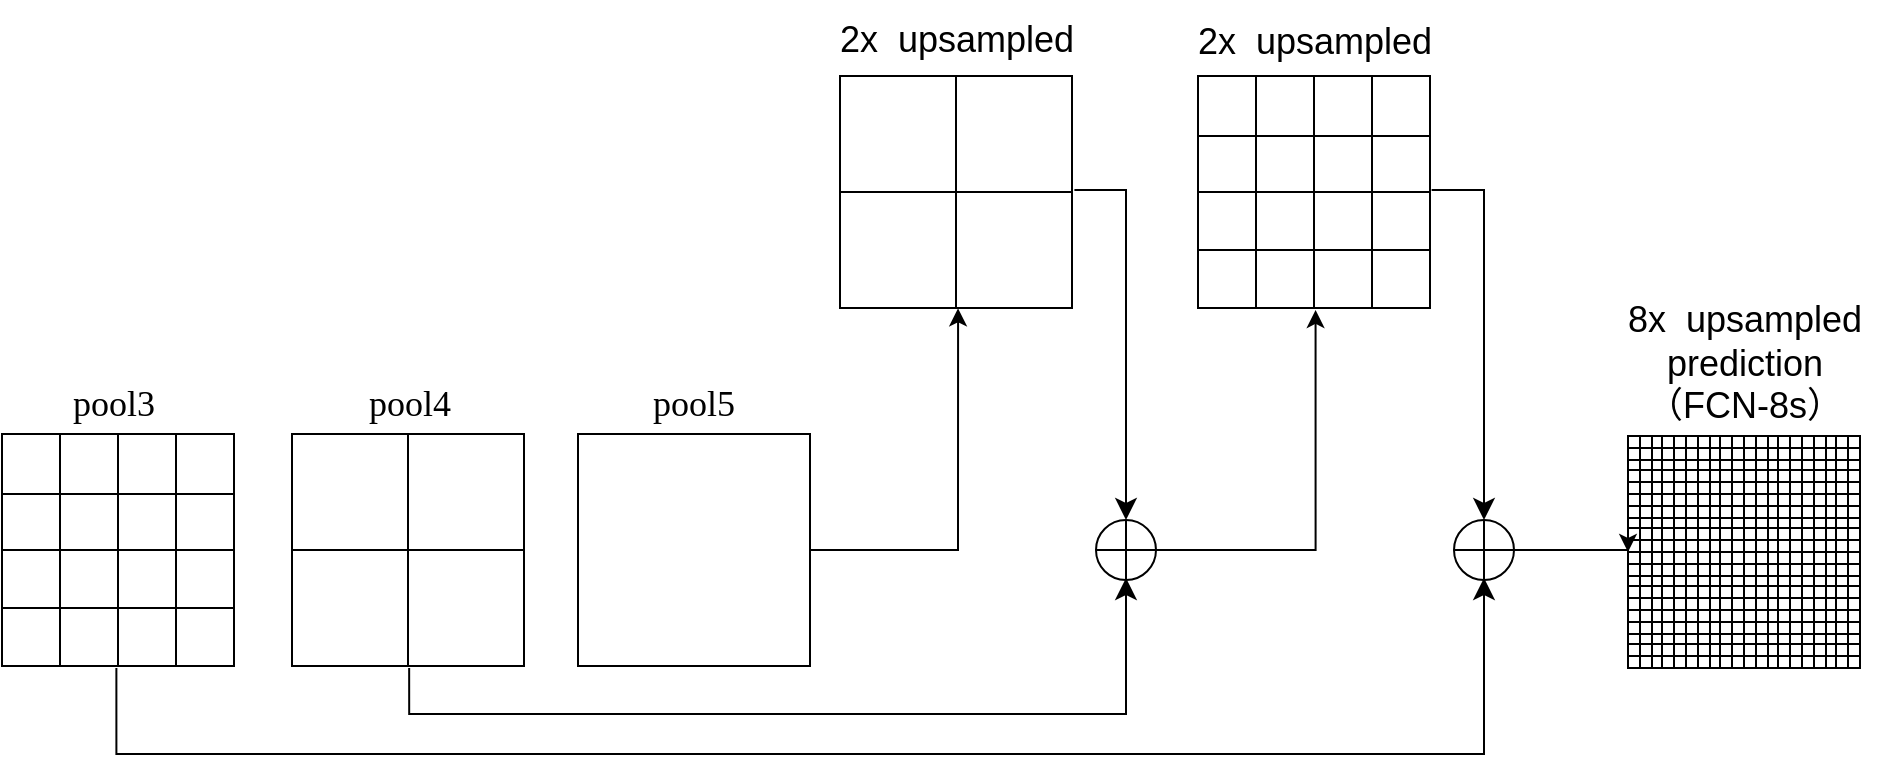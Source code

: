 <mxfile version="21.5.2" type="github" pages="4">
  <diagram name="第 1 页" id="V1Kh60zSEFwvZyxF-5lB">
    <mxGraphModel dx="996" dy="541" grid="1" gridSize="10" guides="1" tooltips="1" connect="1" arrows="1" fold="1" page="1" pageScale="1" pageWidth="827" pageHeight="1169" math="0" shadow="0">
      <root>
        <mxCell id="0" />
        <mxCell id="1" parent="0" />
        <mxCell id="ZuISl8PnM1OHtYvL-MK_-49" value="" style="shape=table;startSize=0;container=1;collapsible=0;childLayout=tableLayout;" parent="1" vertex="1">
          <mxGeometry x="10" y="239" width="116" height="116" as="geometry" />
        </mxCell>
        <mxCell id="ZuISl8PnM1OHtYvL-MK_-50" value="" style="shape=tableRow;horizontal=0;startSize=0;swimlaneHead=0;swimlaneBody=0;strokeColor=inherit;top=0;left=0;bottom=0;right=0;collapsible=0;dropTarget=0;fillColor=none;points=[[0,0.5],[1,0.5]];portConstraint=eastwest;" parent="ZuISl8PnM1OHtYvL-MK_-49" vertex="1">
          <mxGeometry width="116" height="30" as="geometry" />
        </mxCell>
        <mxCell id="ZuISl8PnM1OHtYvL-MK_-51" value="" style="shape=partialRectangle;html=1;whiteSpace=wrap;connectable=0;strokeColor=inherit;overflow=hidden;fillColor=none;top=0;left=0;bottom=0;right=0;pointerEvents=1;" parent="ZuISl8PnM1OHtYvL-MK_-50" vertex="1">
          <mxGeometry width="29" height="30" as="geometry">
            <mxRectangle width="29" height="30" as="alternateBounds" />
          </mxGeometry>
        </mxCell>
        <mxCell id="ZuISl8PnM1OHtYvL-MK_-52" value="" style="shape=partialRectangle;html=1;whiteSpace=wrap;connectable=0;strokeColor=inherit;overflow=hidden;fillColor=none;top=0;left=0;bottom=0;right=0;pointerEvents=1;" parent="ZuISl8PnM1OHtYvL-MK_-50" vertex="1">
          <mxGeometry x="29" width="29" height="30" as="geometry">
            <mxRectangle width="29" height="30" as="alternateBounds" />
          </mxGeometry>
        </mxCell>
        <mxCell id="ZuISl8PnM1OHtYvL-MK_-53" value="" style="shape=partialRectangle;html=1;whiteSpace=wrap;connectable=0;strokeColor=inherit;overflow=hidden;fillColor=none;top=0;left=0;bottom=0;right=0;pointerEvents=1;" parent="ZuISl8PnM1OHtYvL-MK_-50" vertex="1">
          <mxGeometry x="58" width="29" height="30" as="geometry">
            <mxRectangle width="29" height="30" as="alternateBounds" />
          </mxGeometry>
        </mxCell>
        <mxCell id="ZuISl8PnM1OHtYvL-MK_-54" value="" style="shape=partialRectangle;html=1;whiteSpace=wrap;connectable=0;strokeColor=inherit;overflow=hidden;fillColor=none;top=0;left=0;bottom=0;right=0;pointerEvents=1;" parent="ZuISl8PnM1OHtYvL-MK_-50" vertex="1">
          <mxGeometry x="87" width="29" height="30" as="geometry">
            <mxRectangle width="29" height="30" as="alternateBounds" />
          </mxGeometry>
        </mxCell>
        <mxCell id="ZuISl8PnM1OHtYvL-MK_-55" value="" style="shape=tableRow;horizontal=0;startSize=0;swimlaneHead=0;swimlaneBody=0;strokeColor=inherit;top=0;left=0;bottom=0;right=0;collapsible=0;dropTarget=0;fillColor=none;points=[[0,0.5],[1,0.5]];portConstraint=eastwest;" parent="ZuISl8PnM1OHtYvL-MK_-49" vertex="1">
          <mxGeometry y="30" width="116" height="28" as="geometry" />
        </mxCell>
        <mxCell id="ZuISl8PnM1OHtYvL-MK_-56" value="" style="shape=partialRectangle;html=1;whiteSpace=wrap;connectable=0;strokeColor=inherit;overflow=hidden;fillColor=none;top=0;left=0;bottom=0;right=0;pointerEvents=1;" parent="ZuISl8PnM1OHtYvL-MK_-55" vertex="1">
          <mxGeometry width="29" height="28" as="geometry">
            <mxRectangle width="29" height="28" as="alternateBounds" />
          </mxGeometry>
        </mxCell>
        <mxCell id="ZuISl8PnM1OHtYvL-MK_-57" value="" style="shape=partialRectangle;html=1;whiteSpace=wrap;connectable=0;strokeColor=inherit;overflow=hidden;fillColor=none;top=0;left=0;bottom=0;right=0;pointerEvents=1;" parent="ZuISl8PnM1OHtYvL-MK_-55" vertex="1">
          <mxGeometry x="29" width="29" height="28" as="geometry">
            <mxRectangle width="29" height="28" as="alternateBounds" />
          </mxGeometry>
        </mxCell>
        <mxCell id="ZuISl8PnM1OHtYvL-MK_-58" value="" style="shape=partialRectangle;html=1;whiteSpace=wrap;connectable=0;strokeColor=inherit;overflow=hidden;fillColor=none;top=0;left=0;bottom=0;right=0;pointerEvents=1;" parent="ZuISl8PnM1OHtYvL-MK_-55" vertex="1">
          <mxGeometry x="58" width="29" height="28" as="geometry">
            <mxRectangle width="29" height="28" as="alternateBounds" />
          </mxGeometry>
        </mxCell>
        <mxCell id="ZuISl8PnM1OHtYvL-MK_-59" value="" style="shape=partialRectangle;html=1;whiteSpace=wrap;connectable=0;strokeColor=inherit;overflow=hidden;fillColor=none;top=0;left=0;bottom=0;right=0;pointerEvents=1;" parent="ZuISl8PnM1OHtYvL-MK_-55" vertex="1">
          <mxGeometry x="87" width="29" height="28" as="geometry">
            <mxRectangle width="29" height="28" as="alternateBounds" />
          </mxGeometry>
        </mxCell>
        <mxCell id="ZuISl8PnM1OHtYvL-MK_-60" value="" style="shape=tableRow;horizontal=0;startSize=0;swimlaneHead=0;swimlaneBody=0;strokeColor=inherit;top=0;left=0;bottom=0;right=0;collapsible=0;dropTarget=0;fillColor=none;points=[[0,0.5],[1,0.5]];portConstraint=eastwest;" parent="ZuISl8PnM1OHtYvL-MK_-49" vertex="1">
          <mxGeometry y="58" width="116" height="29" as="geometry" />
        </mxCell>
        <mxCell id="ZuISl8PnM1OHtYvL-MK_-61" value="" style="shape=partialRectangle;html=1;whiteSpace=wrap;connectable=0;strokeColor=inherit;overflow=hidden;fillColor=none;top=0;left=0;bottom=0;right=0;pointerEvents=1;" parent="ZuISl8PnM1OHtYvL-MK_-60" vertex="1">
          <mxGeometry width="29" height="29" as="geometry">
            <mxRectangle width="29" height="29" as="alternateBounds" />
          </mxGeometry>
        </mxCell>
        <mxCell id="ZuISl8PnM1OHtYvL-MK_-62" value="" style="shape=partialRectangle;html=1;whiteSpace=wrap;connectable=0;strokeColor=inherit;overflow=hidden;fillColor=none;top=0;left=0;bottom=0;right=0;pointerEvents=1;" parent="ZuISl8PnM1OHtYvL-MK_-60" vertex="1">
          <mxGeometry x="29" width="29" height="29" as="geometry">
            <mxRectangle width="29" height="29" as="alternateBounds" />
          </mxGeometry>
        </mxCell>
        <mxCell id="ZuISl8PnM1OHtYvL-MK_-63" value="" style="shape=partialRectangle;html=1;whiteSpace=wrap;connectable=0;strokeColor=inherit;overflow=hidden;fillColor=none;top=0;left=0;bottom=0;right=0;pointerEvents=1;" parent="ZuISl8PnM1OHtYvL-MK_-60" vertex="1">
          <mxGeometry x="58" width="29" height="29" as="geometry">
            <mxRectangle width="29" height="29" as="alternateBounds" />
          </mxGeometry>
        </mxCell>
        <mxCell id="ZuISl8PnM1OHtYvL-MK_-64" value="" style="shape=partialRectangle;html=1;whiteSpace=wrap;connectable=0;strokeColor=inherit;overflow=hidden;fillColor=none;top=0;left=0;bottom=0;right=0;pointerEvents=1;" parent="ZuISl8PnM1OHtYvL-MK_-60" vertex="1">
          <mxGeometry x="87" width="29" height="29" as="geometry">
            <mxRectangle width="29" height="29" as="alternateBounds" />
          </mxGeometry>
        </mxCell>
        <mxCell id="ZuISl8PnM1OHtYvL-MK_-65" value="" style="shape=tableRow;horizontal=0;startSize=0;swimlaneHead=0;swimlaneBody=0;strokeColor=inherit;top=0;left=0;bottom=0;right=0;collapsible=0;dropTarget=0;fillColor=none;points=[[0,0.5],[1,0.5]];portConstraint=eastwest;" parent="ZuISl8PnM1OHtYvL-MK_-49" vertex="1">
          <mxGeometry y="87" width="116" height="29" as="geometry" />
        </mxCell>
        <mxCell id="ZuISl8PnM1OHtYvL-MK_-66" value="" style="shape=partialRectangle;html=1;whiteSpace=wrap;connectable=0;strokeColor=inherit;overflow=hidden;fillColor=none;top=0;left=0;bottom=0;right=0;pointerEvents=1;" parent="ZuISl8PnM1OHtYvL-MK_-65" vertex="1">
          <mxGeometry width="29" height="29" as="geometry">
            <mxRectangle width="29" height="29" as="alternateBounds" />
          </mxGeometry>
        </mxCell>
        <mxCell id="ZuISl8PnM1OHtYvL-MK_-67" value="" style="shape=partialRectangle;html=1;whiteSpace=wrap;connectable=0;strokeColor=inherit;overflow=hidden;fillColor=none;top=0;left=0;bottom=0;right=0;pointerEvents=1;" parent="ZuISl8PnM1OHtYvL-MK_-65" vertex="1">
          <mxGeometry x="29" width="29" height="29" as="geometry">
            <mxRectangle width="29" height="29" as="alternateBounds" />
          </mxGeometry>
        </mxCell>
        <mxCell id="ZuISl8PnM1OHtYvL-MK_-68" value="" style="shape=partialRectangle;html=1;whiteSpace=wrap;connectable=0;strokeColor=inherit;overflow=hidden;fillColor=none;top=0;left=0;bottom=0;right=0;pointerEvents=1;" parent="ZuISl8PnM1OHtYvL-MK_-65" vertex="1">
          <mxGeometry x="58" width="29" height="29" as="geometry">
            <mxRectangle width="29" height="29" as="alternateBounds" />
          </mxGeometry>
        </mxCell>
        <mxCell id="ZuISl8PnM1OHtYvL-MK_-69" value="" style="shape=partialRectangle;html=1;whiteSpace=wrap;connectable=0;strokeColor=inherit;overflow=hidden;fillColor=none;top=0;left=0;bottom=0;right=0;pointerEvents=1;" parent="ZuISl8PnM1OHtYvL-MK_-65" vertex="1">
          <mxGeometry x="87" width="29" height="29" as="geometry">
            <mxRectangle width="29" height="29" as="alternateBounds" />
          </mxGeometry>
        </mxCell>
        <mxCell id="ZuISl8PnM1OHtYvL-MK_-70" value="&lt;font style=&quot;font-size: 18px;&quot; face=&quot;Times New Roman&quot;&gt;pool3&lt;/font&gt;" style="text;strokeColor=none;align=center;fillColor=none;html=1;verticalAlign=middle;whiteSpace=wrap;rounded=0;" parent="1" vertex="1">
          <mxGeometry x="36" y="209" width="60" height="30" as="geometry" />
        </mxCell>
        <mxCell id="ZuISl8PnM1OHtYvL-MK_-71" value="" style="shape=table;startSize=0;container=1;collapsible=0;childLayout=tableLayout;" parent="1" vertex="1">
          <mxGeometry x="155" y="239" width="116" height="116" as="geometry" />
        </mxCell>
        <mxCell id="ZuISl8PnM1OHtYvL-MK_-72" value="" style="shape=tableRow;horizontal=0;startSize=0;swimlaneHead=0;swimlaneBody=0;strokeColor=inherit;top=0;left=0;bottom=0;right=0;collapsible=0;dropTarget=0;fillColor=none;points=[[0,0.5],[1,0.5]];portConstraint=eastwest;" parent="ZuISl8PnM1OHtYvL-MK_-71" vertex="1">
          <mxGeometry width="116" height="58" as="geometry" />
        </mxCell>
        <mxCell id="ZuISl8PnM1OHtYvL-MK_-73" value="" style="shape=partialRectangle;html=1;whiteSpace=wrap;connectable=0;strokeColor=inherit;overflow=hidden;fillColor=none;top=0;left=0;bottom=0;right=0;pointerEvents=1;" parent="ZuISl8PnM1OHtYvL-MK_-72" vertex="1">
          <mxGeometry width="58" height="58" as="geometry">
            <mxRectangle width="58" height="58" as="alternateBounds" />
          </mxGeometry>
        </mxCell>
        <mxCell id="ZuISl8PnM1OHtYvL-MK_-74" value="" style="shape=partialRectangle;html=1;whiteSpace=wrap;connectable=0;strokeColor=inherit;overflow=hidden;fillColor=none;top=0;left=0;bottom=0;right=0;pointerEvents=1;" parent="ZuISl8PnM1OHtYvL-MK_-72" vertex="1">
          <mxGeometry x="58" width="58" height="58" as="geometry">
            <mxRectangle width="58" height="58" as="alternateBounds" />
          </mxGeometry>
        </mxCell>
        <mxCell id="ZuISl8PnM1OHtYvL-MK_-75" value="" style="shape=tableRow;horizontal=0;startSize=0;swimlaneHead=0;swimlaneBody=0;strokeColor=inherit;top=0;left=0;bottom=0;right=0;collapsible=0;dropTarget=0;fillColor=none;points=[[0,0.5],[1,0.5]];portConstraint=eastwest;" parent="ZuISl8PnM1OHtYvL-MK_-71" vertex="1">
          <mxGeometry y="58" width="116" height="58" as="geometry" />
        </mxCell>
        <mxCell id="ZuISl8PnM1OHtYvL-MK_-76" value="" style="shape=partialRectangle;html=1;whiteSpace=wrap;connectable=0;strokeColor=inherit;overflow=hidden;fillColor=none;top=0;left=0;bottom=0;right=0;pointerEvents=1;" parent="ZuISl8PnM1OHtYvL-MK_-75" vertex="1">
          <mxGeometry width="58" height="58" as="geometry">
            <mxRectangle width="58" height="58" as="alternateBounds" />
          </mxGeometry>
        </mxCell>
        <mxCell id="ZuISl8PnM1OHtYvL-MK_-77" value="" style="shape=partialRectangle;html=1;whiteSpace=wrap;connectable=0;strokeColor=inherit;overflow=hidden;fillColor=none;top=0;left=0;bottom=0;right=0;pointerEvents=1;" parent="ZuISl8PnM1OHtYvL-MK_-75" vertex="1">
          <mxGeometry x="58" width="58" height="58" as="geometry">
            <mxRectangle width="58" height="58" as="alternateBounds" />
          </mxGeometry>
        </mxCell>
        <mxCell id="ZuISl8PnM1OHtYvL-MK_-78" value="&lt;font style=&quot;font-size: 18px;&quot; face=&quot;Times New Roman&quot;&gt;pool4&lt;/font&gt;" style="text;strokeColor=none;align=center;fillColor=none;html=1;verticalAlign=middle;whiteSpace=wrap;rounded=0;" parent="1" vertex="1">
          <mxGeometry x="184" y="209" width="60" height="30" as="geometry" />
        </mxCell>
        <mxCell id="ZuISl8PnM1OHtYvL-MK_-79" value="" style="shape=table;startSize=0;container=1;collapsible=0;childLayout=tableLayout;" parent="1" vertex="1">
          <mxGeometry x="298" y="239" width="116" height="116" as="geometry" />
        </mxCell>
        <mxCell id="ZuISl8PnM1OHtYvL-MK_-80" value="" style="shape=tableRow;horizontal=0;startSize=0;swimlaneHead=0;swimlaneBody=0;strokeColor=inherit;top=0;left=0;bottom=0;right=0;collapsible=0;dropTarget=0;fillColor=none;points=[[0,0.5],[1,0.5]];portConstraint=eastwest;" parent="ZuISl8PnM1OHtYvL-MK_-79" vertex="1">
          <mxGeometry width="116" height="116" as="geometry" />
        </mxCell>
        <mxCell id="ZuISl8PnM1OHtYvL-MK_-81" value="" style="shape=partialRectangle;html=1;whiteSpace=wrap;connectable=0;strokeColor=inherit;overflow=hidden;fillColor=none;top=0;left=0;bottom=0;right=0;pointerEvents=1;" parent="ZuISl8PnM1OHtYvL-MK_-80" vertex="1">
          <mxGeometry width="116" height="116" as="geometry">
            <mxRectangle width="116" height="116" as="alternateBounds" />
          </mxGeometry>
        </mxCell>
        <mxCell id="ZuISl8PnM1OHtYvL-MK_-82" value="&lt;font style=&quot;font-size: 18px;&quot; face=&quot;Times New Roman&quot;&gt;pool5&lt;/font&gt;" style="text;strokeColor=none;align=center;fillColor=none;html=1;verticalAlign=middle;whiteSpace=wrap;rounded=0;" parent="1" vertex="1">
          <mxGeometry x="326" y="209" width="60" height="30" as="geometry" />
        </mxCell>
        <mxCell id="wFPXFdsAvhuZ9eLlfo5F-1" value="" style="shape=table;startSize=0;container=1;collapsible=0;childLayout=tableLayout;" parent="1" vertex="1">
          <mxGeometry x="429" y="60" width="116" height="116" as="geometry" />
        </mxCell>
        <mxCell id="wFPXFdsAvhuZ9eLlfo5F-2" value="" style="shape=tableRow;horizontal=0;startSize=0;swimlaneHead=0;swimlaneBody=0;strokeColor=inherit;top=0;left=0;bottom=0;right=0;collapsible=0;dropTarget=0;fillColor=none;points=[[0,0.5],[1,0.5]];portConstraint=eastwest;" parent="wFPXFdsAvhuZ9eLlfo5F-1" vertex="1">
          <mxGeometry width="116" height="58" as="geometry" />
        </mxCell>
        <mxCell id="wFPXFdsAvhuZ9eLlfo5F-3" value="" style="shape=partialRectangle;html=1;whiteSpace=wrap;connectable=0;strokeColor=inherit;overflow=hidden;fillColor=none;top=0;left=0;bottom=0;right=0;pointerEvents=1;" parent="wFPXFdsAvhuZ9eLlfo5F-2" vertex="1">
          <mxGeometry width="58" height="58" as="geometry">
            <mxRectangle width="58" height="58" as="alternateBounds" />
          </mxGeometry>
        </mxCell>
        <mxCell id="wFPXFdsAvhuZ9eLlfo5F-4" value="" style="shape=partialRectangle;html=1;whiteSpace=wrap;connectable=0;strokeColor=inherit;overflow=hidden;fillColor=none;top=0;left=0;bottom=0;right=0;pointerEvents=1;" parent="wFPXFdsAvhuZ9eLlfo5F-2" vertex="1">
          <mxGeometry x="58" width="58" height="58" as="geometry">
            <mxRectangle width="58" height="58" as="alternateBounds" />
          </mxGeometry>
        </mxCell>
        <mxCell id="wFPXFdsAvhuZ9eLlfo5F-5" value="" style="shape=tableRow;horizontal=0;startSize=0;swimlaneHead=0;swimlaneBody=0;strokeColor=inherit;top=0;left=0;bottom=0;right=0;collapsible=0;dropTarget=0;fillColor=none;points=[[0,0.5],[1,0.5]];portConstraint=eastwest;" parent="wFPXFdsAvhuZ9eLlfo5F-1" vertex="1">
          <mxGeometry y="58" width="116" height="58" as="geometry" />
        </mxCell>
        <mxCell id="wFPXFdsAvhuZ9eLlfo5F-6" value="" style="shape=partialRectangle;html=1;whiteSpace=wrap;connectable=0;strokeColor=inherit;overflow=hidden;fillColor=none;top=0;left=0;bottom=0;right=0;pointerEvents=1;" parent="wFPXFdsAvhuZ9eLlfo5F-5" vertex="1">
          <mxGeometry width="58" height="58" as="geometry">
            <mxRectangle width="58" height="58" as="alternateBounds" />
          </mxGeometry>
        </mxCell>
        <mxCell id="wFPXFdsAvhuZ9eLlfo5F-7" value="" style="shape=partialRectangle;html=1;whiteSpace=wrap;connectable=0;strokeColor=inherit;overflow=hidden;fillColor=none;top=0;left=0;bottom=0;right=0;pointerEvents=1;" parent="wFPXFdsAvhuZ9eLlfo5F-5" vertex="1">
          <mxGeometry x="58" width="58" height="58" as="geometry">
            <mxRectangle width="58" height="58" as="alternateBounds" />
          </mxGeometry>
        </mxCell>
        <mxCell id="wFPXFdsAvhuZ9eLlfo5F-8" value="&lt;font style=&quot;font-size: 18px;&quot;&gt;2x&amp;nbsp; upsampled&lt;/font&gt;" style="text;html=1;align=center;verticalAlign=middle;resizable=0;points=[];autosize=1;strokeColor=none;fillColor=none;" parent="1" vertex="1">
          <mxGeometry x="417" y="22" width="140" height="40" as="geometry" />
        </mxCell>
        <mxCell id="wFPXFdsAvhuZ9eLlfo5F-16" value="&lt;font style=&quot;font-size: 18px;&quot;&gt;2x&amp;nbsp; upsampled&lt;/font&gt;" style="text;html=1;align=center;verticalAlign=middle;resizable=0;points=[];autosize=1;strokeColor=none;fillColor=none;" parent="1" vertex="1">
          <mxGeometry x="596" y="23" width="140" height="40" as="geometry" />
        </mxCell>
        <mxCell id="wFPXFdsAvhuZ9eLlfo5F-17" value="" style="shape=table;startSize=0;container=1;collapsible=0;childLayout=tableLayout;" parent="1" vertex="1">
          <mxGeometry x="608" y="60" width="116" height="116" as="geometry" />
        </mxCell>
        <mxCell id="wFPXFdsAvhuZ9eLlfo5F-18" value="" style="shape=tableRow;horizontal=0;startSize=0;swimlaneHead=0;swimlaneBody=0;strokeColor=inherit;top=0;left=0;bottom=0;right=0;collapsible=0;dropTarget=0;fillColor=none;points=[[0,0.5],[1,0.5]];portConstraint=eastwest;" parent="wFPXFdsAvhuZ9eLlfo5F-17" vertex="1">
          <mxGeometry width="116" height="30" as="geometry" />
        </mxCell>
        <mxCell id="wFPXFdsAvhuZ9eLlfo5F-19" value="" style="shape=partialRectangle;html=1;whiteSpace=wrap;connectable=0;strokeColor=inherit;overflow=hidden;fillColor=none;top=0;left=0;bottom=0;right=0;pointerEvents=1;" parent="wFPXFdsAvhuZ9eLlfo5F-18" vertex="1">
          <mxGeometry width="29" height="30" as="geometry">
            <mxRectangle width="29" height="30" as="alternateBounds" />
          </mxGeometry>
        </mxCell>
        <mxCell id="wFPXFdsAvhuZ9eLlfo5F-20" value="" style="shape=partialRectangle;html=1;whiteSpace=wrap;connectable=0;strokeColor=inherit;overflow=hidden;fillColor=none;top=0;left=0;bottom=0;right=0;pointerEvents=1;" parent="wFPXFdsAvhuZ9eLlfo5F-18" vertex="1">
          <mxGeometry x="29" width="29" height="30" as="geometry">
            <mxRectangle width="29" height="30" as="alternateBounds" />
          </mxGeometry>
        </mxCell>
        <mxCell id="wFPXFdsAvhuZ9eLlfo5F-21" value="" style="shape=partialRectangle;html=1;whiteSpace=wrap;connectable=0;strokeColor=inherit;overflow=hidden;fillColor=none;top=0;left=0;bottom=0;right=0;pointerEvents=1;" parent="wFPXFdsAvhuZ9eLlfo5F-18" vertex="1">
          <mxGeometry x="58" width="29" height="30" as="geometry">
            <mxRectangle width="29" height="30" as="alternateBounds" />
          </mxGeometry>
        </mxCell>
        <mxCell id="wFPXFdsAvhuZ9eLlfo5F-22" value="" style="shape=partialRectangle;html=1;whiteSpace=wrap;connectable=0;strokeColor=inherit;overflow=hidden;fillColor=none;top=0;left=0;bottom=0;right=0;pointerEvents=1;" parent="wFPXFdsAvhuZ9eLlfo5F-18" vertex="1">
          <mxGeometry x="87" width="29" height="30" as="geometry">
            <mxRectangle width="29" height="30" as="alternateBounds" />
          </mxGeometry>
        </mxCell>
        <mxCell id="wFPXFdsAvhuZ9eLlfo5F-23" value="" style="shape=tableRow;horizontal=0;startSize=0;swimlaneHead=0;swimlaneBody=0;strokeColor=inherit;top=0;left=0;bottom=0;right=0;collapsible=0;dropTarget=0;fillColor=none;points=[[0,0.5],[1,0.5]];portConstraint=eastwest;" parent="wFPXFdsAvhuZ9eLlfo5F-17" vertex="1">
          <mxGeometry y="30" width="116" height="28" as="geometry" />
        </mxCell>
        <mxCell id="wFPXFdsAvhuZ9eLlfo5F-24" value="" style="shape=partialRectangle;html=1;whiteSpace=wrap;connectable=0;strokeColor=inherit;overflow=hidden;fillColor=none;top=0;left=0;bottom=0;right=0;pointerEvents=1;" parent="wFPXFdsAvhuZ9eLlfo5F-23" vertex="1">
          <mxGeometry width="29" height="28" as="geometry">
            <mxRectangle width="29" height="28" as="alternateBounds" />
          </mxGeometry>
        </mxCell>
        <mxCell id="wFPXFdsAvhuZ9eLlfo5F-25" value="" style="shape=partialRectangle;html=1;whiteSpace=wrap;connectable=0;strokeColor=inherit;overflow=hidden;fillColor=none;top=0;left=0;bottom=0;right=0;pointerEvents=1;" parent="wFPXFdsAvhuZ9eLlfo5F-23" vertex="1">
          <mxGeometry x="29" width="29" height="28" as="geometry">
            <mxRectangle width="29" height="28" as="alternateBounds" />
          </mxGeometry>
        </mxCell>
        <mxCell id="wFPXFdsAvhuZ9eLlfo5F-26" value="" style="shape=partialRectangle;html=1;whiteSpace=wrap;connectable=0;strokeColor=inherit;overflow=hidden;fillColor=none;top=0;left=0;bottom=0;right=0;pointerEvents=1;" parent="wFPXFdsAvhuZ9eLlfo5F-23" vertex="1">
          <mxGeometry x="58" width="29" height="28" as="geometry">
            <mxRectangle width="29" height="28" as="alternateBounds" />
          </mxGeometry>
        </mxCell>
        <mxCell id="wFPXFdsAvhuZ9eLlfo5F-27" value="" style="shape=partialRectangle;html=1;whiteSpace=wrap;connectable=0;strokeColor=inherit;overflow=hidden;fillColor=none;top=0;left=0;bottom=0;right=0;pointerEvents=1;" parent="wFPXFdsAvhuZ9eLlfo5F-23" vertex="1">
          <mxGeometry x="87" width="29" height="28" as="geometry">
            <mxRectangle width="29" height="28" as="alternateBounds" />
          </mxGeometry>
        </mxCell>
        <mxCell id="wFPXFdsAvhuZ9eLlfo5F-28" value="" style="shape=tableRow;horizontal=0;startSize=0;swimlaneHead=0;swimlaneBody=0;strokeColor=inherit;top=0;left=0;bottom=0;right=0;collapsible=0;dropTarget=0;fillColor=none;points=[[0,0.5],[1,0.5]];portConstraint=eastwest;" parent="wFPXFdsAvhuZ9eLlfo5F-17" vertex="1">
          <mxGeometry y="58" width="116" height="29" as="geometry" />
        </mxCell>
        <mxCell id="wFPXFdsAvhuZ9eLlfo5F-29" value="" style="shape=partialRectangle;html=1;whiteSpace=wrap;connectable=0;strokeColor=inherit;overflow=hidden;fillColor=none;top=0;left=0;bottom=0;right=0;pointerEvents=1;" parent="wFPXFdsAvhuZ9eLlfo5F-28" vertex="1">
          <mxGeometry width="29" height="29" as="geometry">
            <mxRectangle width="29" height="29" as="alternateBounds" />
          </mxGeometry>
        </mxCell>
        <mxCell id="wFPXFdsAvhuZ9eLlfo5F-30" value="" style="shape=partialRectangle;html=1;whiteSpace=wrap;connectable=0;strokeColor=inherit;overflow=hidden;fillColor=none;top=0;left=0;bottom=0;right=0;pointerEvents=1;" parent="wFPXFdsAvhuZ9eLlfo5F-28" vertex="1">
          <mxGeometry x="29" width="29" height="29" as="geometry">
            <mxRectangle width="29" height="29" as="alternateBounds" />
          </mxGeometry>
        </mxCell>
        <mxCell id="wFPXFdsAvhuZ9eLlfo5F-31" value="" style="shape=partialRectangle;html=1;whiteSpace=wrap;connectable=0;strokeColor=inherit;overflow=hidden;fillColor=none;top=0;left=0;bottom=0;right=0;pointerEvents=1;" parent="wFPXFdsAvhuZ9eLlfo5F-28" vertex="1">
          <mxGeometry x="58" width="29" height="29" as="geometry">
            <mxRectangle width="29" height="29" as="alternateBounds" />
          </mxGeometry>
        </mxCell>
        <mxCell id="wFPXFdsAvhuZ9eLlfo5F-32" value="" style="shape=partialRectangle;html=1;whiteSpace=wrap;connectable=0;strokeColor=inherit;overflow=hidden;fillColor=none;top=0;left=0;bottom=0;right=0;pointerEvents=1;" parent="wFPXFdsAvhuZ9eLlfo5F-28" vertex="1">
          <mxGeometry x="87" width="29" height="29" as="geometry">
            <mxRectangle width="29" height="29" as="alternateBounds" />
          </mxGeometry>
        </mxCell>
        <mxCell id="wFPXFdsAvhuZ9eLlfo5F-33" value="" style="shape=tableRow;horizontal=0;startSize=0;swimlaneHead=0;swimlaneBody=0;strokeColor=inherit;top=0;left=0;bottom=0;right=0;collapsible=0;dropTarget=0;fillColor=none;points=[[0,0.5],[1,0.5]];portConstraint=eastwest;" parent="wFPXFdsAvhuZ9eLlfo5F-17" vertex="1">
          <mxGeometry y="87" width="116" height="29" as="geometry" />
        </mxCell>
        <mxCell id="wFPXFdsAvhuZ9eLlfo5F-34" value="" style="shape=partialRectangle;html=1;whiteSpace=wrap;connectable=0;strokeColor=inherit;overflow=hidden;fillColor=none;top=0;left=0;bottom=0;right=0;pointerEvents=1;" parent="wFPXFdsAvhuZ9eLlfo5F-33" vertex="1">
          <mxGeometry width="29" height="29" as="geometry">
            <mxRectangle width="29" height="29" as="alternateBounds" />
          </mxGeometry>
        </mxCell>
        <mxCell id="wFPXFdsAvhuZ9eLlfo5F-35" value="" style="shape=partialRectangle;html=1;whiteSpace=wrap;connectable=0;strokeColor=inherit;overflow=hidden;fillColor=none;top=0;left=0;bottom=0;right=0;pointerEvents=1;" parent="wFPXFdsAvhuZ9eLlfo5F-33" vertex="1">
          <mxGeometry x="29" width="29" height="29" as="geometry">
            <mxRectangle width="29" height="29" as="alternateBounds" />
          </mxGeometry>
        </mxCell>
        <mxCell id="wFPXFdsAvhuZ9eLlfo5F-36" value="" style="shape=partialRectangle;html=1;whiteSpace=wrap;connectable=0;strokeColor=inherit;overflow=hidden;fillColor=none;top=0;left=0;bottom=0;right=0;pointerEvents=1;" parent="wFPXFdsAvhuZ9eLlfo5F-33" vertex="1">
          <mxGeometry x="58" width="29" height="29" as="geometry">
            <mxRectangle width="29" height="29" as="alternateBounds" />
          </mxGeometry>
        </mxCell>
        <mxCell id="wFPXFdsAvhuZ9eLlfo5F-37" value="" style="shape=partialRectangle;html=1;whiteSpace=wrap;connectable=0;strokeColor=inherit;overflow=hidden;fillColor=none;top=0;left=0;bottom=0;right=0;pointerEvents=1;" parent="wFPXFdsAvhuZ9eLlfo5F-33" vertex="1">
          <mxGeometry x="87" width="29" height="29" as="geometry">
            <mxRectangle width="29" height="29" as="alternateBounds" />
          </mxGeometry>
        </mxCell>
        <mxCell id="wFPXFdsAvhuZ9eLlfo5F-38" value="" style="shape=table;startSize=0;container=1;collapsible=0;childLayout=tableLayout;" parent="1" vertex="1">
          <mxGeometry x="823" y="240" width="116" height="116" as="geometry" />
        </mxCell>
        <mxCell id="wFPXFdsAvhuZ9eLlfo5F-39" value="" style="shape=tableRow;horizontal=0;startSize=0;swimlaneHead=0;swimlaneBody=0;strokeColor=inherit;top=0;left=0;bottom=0;right=0;collapsible=0;dropTarget=0;fillColor=none;points=[[0,0.5],[1,0.5]];portConstraint=eastwest;" parent="wFPXFdsAvhuZ9eLlfo5F-38" vertex="1">
          <mxGeometry width="116" height="6" as="geometry" />
        </mxCell>
        <mxCell id="wFPXFdsAvhuZ9eLlfo5F-40" value="" style="shape=partialRectangle;html=1;whiteSpace=wrap;connectable=0;strokeColor=inherit;overflow=hidden;fillColor=none;top=0;left=0;bottom=0;right=0;pointerEvents=1;" parent="wFPXFdsAvhuZ9eLlfo5F-39" vertex="1">
          <mxGeometry width="6" height="6" as="geometry">
            <mxRectangle width="6" height="6" as="alternateBounds" />
          </mxGeometry>
        </mxCell>
        <mxCell id="wFPXFdsAvhuZ9eLlfo5F-41" value="" style="shape=partialRectangle;html=1;whiteSpace=wrap;connectable=0;strokeColor=inherit;overflow=hidden;fillColor=none;top=0;left=0;bottom=0;right=0;pointerEvents=1;" parent="wFPXFdsAvhuZ9eLlfo5F-39" vertex="1">
          <mxGeometry x="6" width="6" height="6" as="geometry">
            <mxRectangle width="6" height="6" as="alternateBounds" />
          </mxGeometry>
        </mxCell>
        <mxCell id="wFPXFdsAvhuZ9eLlfo5F-42" value="" style="shape=partialRectangle;html=1;whiteSpace=wrap;connectable=0;strokeColor=inherit;overflow=hidden;fillColor=none;top=0;left=0;bottom=0;right=0;pointerEvents=1;" parent="wFPXFdsAvhuZ9eLlfo5F-39" vertex="1">
          <mxGeometry x="12" width="5" height="6" as="geometry">
            <mxRectangle width="5" height="6" as="alternateBounds" />
          </mxGeometry>
        </mxCell>
        <mxCell id="wFPXFdsAvhuZ9eLlfo5F-43" value="" style="shape=partialRectangle;html=1;whiteSpace=wrap;connectable=0;strokeColor=inherit;overflow=hidden;fillColor=none;top=0;left=0;bottom=0;right=0;pointerEvents=1;" parent="wFPXFdsAvhuZ9eLlfo5F-39" vertex="1">
          <mxGeometry x="17" width="6" height="6" as="geometry">
            <mxRectangle width="6" height="6" as="alternateBounds" />
          </mxGeometry>
        </mxCell>
        <mxCell id="wFPXFdsAvhuZ9eLlfo5F-44" value="" style="shape=partialRectangle;html=1;whiteSpace=wrap;connectable=0;strokeColor=inherit;overflow=hidden;fillColor=none;top=0;left=0;bottom=0;right=0;pointerEvents=1;" parent="wFPXFdsAvhuZ9eLlfo5F-39" vertex="1">
          <mxGeometry x="23" width="6" height="6" as="geometry">
            <mxRectangle width="6" height="6" as="alternateBounds" />
          </mxGeometry>
        </mxCell>
        <mxCell id="wFPXFdsAvhuZ9eLlfo5F-45" value="" style="shape=partialRectangle;html=1;whiteSpace=wrap;connectable=0;strokeColor=inherit;overflow=hidden;fillColor=none;top=0;left=0;bottom=0;right=0;pointerEvents=1;" parent="wFPXFdsAvhuZ9eLlfo5F-39" vertex="1">
          <mxGeometry x="29" width="6" height="6" as="geometry">
            <mxRectangle width="6" height="6" as="alternateBounds" />
          </mxGeometry>
        </mxCell>
        <mxCell id="wFPXFdsAvhuZ9eLlfo5F-46" value="" style="shape=partialRectangle;html=1;whiteSpace=wrap;connectable=0;strokeColor=inherit;overflow=hidden;fillColor=none;top=0;left=0;bottom=0;right=0;pointerEvents=1;" parent="wFPXFdsAvhuZ9eLlfo5F-39" vertex="1">
          <mxGeometry x="35" width="6" height="6" as="geometry">
            <mxRectangle width="6" height="6" as="alternateBounds" />
          </mxGeometry>
        </mxCell>
        <mxCell id="wFPXFdsAvhuZ9eLlfo5F-47" value="" style="shape=partialRectangle;html=1;whiteSpace=wrap;connectable=0;strokeColor=inherit;overflow=hidden;fillColor=none;top=0;left=0;bottom=0;right=0;pointerEvents=1;" parent="wFPXFdsAvhuZ9eLlfo5F-39" vertex="1">
          <mxGeometry x="41" width="5" height="6" as="geometry">
            <mxRectangle width="5" height="6" as="alternateBounds" />
          </mxGeometry>
        </mxCell>
        <mxCell id="wFPXFdsAvhuZ9eLlfo5F-48" value="" style="shape=partialRectangle;html=1;whiteSpace=wrap;connectable=0;strokeColor=inherit;overflow=hidden;fillColor=none;top=0;left=0;bottom=0;right=0;pointerEvents=1;" parent="wFPXFdsAvhuZ9eLlfo5F-39" vertex="1">
          <mxGeometry x="46" width="6" height="6" as="geometry">
            <mxRectangle width="6" height="6" as="alternateBounds" />
          </mxGeometry>
        </mxCell>
        <mxCell id="wFPXFdsAvhuZ9eLlfo5F-49" value="" style="shape=partialRectangle;html=1;whiteSpace=wrap;connectable=0;strokeColor=inherit;overflow=hidden;fillColor=none;top=0;left=0;bottom=0;right=0;pointerEvents=1;" parent="wFPXFdsAvhuZ9eLlfo5F-39" vertex="1">
          <mxGeometry x="52" width="6" height="6" as="geometry">
            <mxRectangle width="6" height="6" as="alternateBounds" />
          </mxGeometry>
        </mxCell>
        <mxCell id="wFPXFdsAvhuZ9eLlfo5F-50" value="" style="shape=partialRectangle;html=1;whiteSpace=wrap;connectable=0;strokeColor=inherit;overflow=hidden;fillColor=none;top=0;left=0;bottom=0;right=0;pointerEvents=1;" parent="wFPXFdsAvhuZ9eLlfo5F-39" vertex="1">
          <mxGeometry x="58" width="6" height="6" as="geometry">
            <mxRectangle width="6" height="6" as="alternateBounds" />
          </mxGeometry>
        </mxCell>
        <mxCell id="wFPXFdsAvhuZ9eLlfo5F-51" value="" style="shape=partialRectangle;html=1;whiteSpace=wrap;connectable=0;strokeColor=inherit;overflow=hidden;fillColor=none;top=0;left=0;bottom=0;right=0;pointerEvents=1;" parent="wFPXFdsAvhuZ9eLlfo5F-39" vertex="1">
          <mxGeometry x="64" width="6" height="6" as="geometry">
            <mxRectangle width="6" height="6" as="alternateBounds" />
          </mxGeometry>
        </mxCell>
        <mxCell id="wFPXFdsAvhuZ9eLlfo5F-52" value="" style="shape=partialRectangle;html=1;whiteSpace=wrap;connectable=0;strokeColor=inherit;overflow=hidden;fillColor=none;top=0;left=0;bottom=0;right=0;pointerEvents=1;" parent="wFPXFdsAvhuZ9eLlfo5F-39" vertex="1">
          <mxGeometry x="70" width="5" height="6" as="geometry">
            <mxRectangle width="5" height="6" as="alternateBounds" />
          </mxGeometry>
        </mxCell>
        <mxCell id="wFPXFdsAvhuZ9eLlfo5F-53" value="" style="shape=partialRectangle;html=1;whiteSpace=wrap;connectable=0;strokeColor=inherit;overflow=hidden;fillColor=none;top=0;left=0;bottom=0;right=0;pointerEvents=1;" parent="wFPXFdsAvhuZ9eLlfo5F-39" vertex="1">
          <mxGeometry x="75" width="6" height="6" as="geometry">
            <mxRectangle width="6" height="6" as="alternateBounds" />
          </mxGeometry>
        </mxCell>
        <mxCell id="wFPXFdsAvhuZ9eLlfo5F-54" value="" style="shape=partialRectangle;html=1;whiteSpace=wrap;connectable=0;strokeColor=inherit;overflow=hidden;fillColor=none;top=0;left=0;bottom=0;right=0;pointerEvents=1;" parent="wFPXFdsAvhuZ9eLlfo5F-39" vertex="1">
          <mxGeometry x="81" width="6" height="6" as="geometry">
            <mxRectangle width="6" height="6" as="alternateBounds" />
          </mxGeometry>
        </mxCell>
        <mxCell id="wFPXFdsAvhuZ9eLlfo5F-55" value="" style="shape=partialRectangle;html=1;whiteSpace=wrap;connectable=0;strokeColor=inherit;overflow=hidden;fillColor=none;top=0;left=0;bottom=0;right=0;pointerEvents=1;" parent="wFPXFdsAvhuZ9eLlfo5F-39" vertex="1">
          <mxGeometry x="87" width="6" height="6" as="geometry">
            <mxRectangle width="6" height="6" as="alternateBounds" />
          </mxGeometry>
        </mxCell>
        <mxCell id="wFPXFdsAvhuZ9eLlfo5F-56" value="" style="shape=partialRectangle;html=1;whiteSpace=wrap;connectable=0;strokeColor=inherit;overflow=hidden;fillColor=none;top=0;left=0;bottom=0;right=0;pointerEvents=1;" parent="wFPXFdsAvhuZ9eLlfo5F-39" vertex="1">
          <mxGeometry x="93" width="6" height="6" as="geometry">
            <mxRectangle width="6" height="6" as="alternateBounds" />
          </mxGeometry>
        </mxCell>
        <mxCell id="wFPXFdsAvhuZ9eLlfo5F-57" value="" style="shape=partialRectangle;html=1;whiteSpace=wrap;connectable=0;strokeColor=inherit;overflow=hidden;fillColor=none;top=0;left=0;bottom=0;right=0;pointerEvents=1;" parent="wFPXFdsAvhuZ9eLlfo5F-39" vertex="1">
          <mxGeometry x="99" width="5" height="6" as="geometry">
            <mxRectangle width="5" height="6" as="alternateBounds" />
          </mxGeometry>
        </mxCell>
        <mxCell id="wFPXFdsAvhuZ9eLlfo5F-58" value="" style="shape=partialRectangle;html=1;whiteSpace=wrap;connectable=0;strokeColor=inherit;overflow=hidden;fillColor=none;top=0;left=0;bottom=0;right=0;pointerEvents=1;" parent="wFPXFdsAvhuZ9eLlfo5F-39" vertex="1">
          <mxGeometry x="104" width="6" height="6" as="geometry">
            <mxRectangle width="6" height="6" as="alternateBounds" />
          </mxGeometry>
        </mxCell>
        <mxCell id="wFPXFdsAvhuZ9eLlfo5F-59" value="" style="shape=partialRectangle;html=1;whiteSpace=wrap;connectable=0;strokeColor=inherit;overflow=hidden;fillColor=none;top=0;left=0;bottom=0;right=0;pointerEvents=1;" parent="wFPXFdsAvhuZ9eLlfo5F-39" vertex="1">
          <mxGeometry x="110" width="6" height="6" as="geometry">
            <mxRectangle width="6" height="6" as="alternateBounds" />
          </mxGeometry>
        </mxCell>
        <mxCell id="wFPXFdsAvhuZ9eLlfo5F-60" value="" style="shape=tableRow;horizontal=0;startSize=0;swimlaneHead=0;swimlaneBody=0;strokeColor=inherit;top=0;left=0;bottom=0;right=0;collapsible=0;dropTarget=0;fillColor=none;points=[[0,0.5],[1,0.5]];portConstraint=eastwest;" parent="wFPXFdsAvhuZ9eLlfo5F-38" vertex="1">
          <mxGeometry y="6" width="116" height="6" as="geometry" />
        </mxCell>
        <mxCell id="wFPXFdsAvhuZ9eLlfo5F-61" value="" style="shape=partialRectangle;html=1;whiteSpace=wrap;connectable=0;strokeColor=inherit;overflow=hidden;fillColor=none;top=0;left=0;bottom=0;right=0;pointerEvents=1;" parent="wFPXFdsAvhuZ9eLlfo5F-60" vertex="1">
          <mxGeometry width="6" height="6" as="geometry">
            <mxRectangle width="6" height="6" as="alternateBounds" />
          </mxGeometry>
        </mxCell>
        <mxCell id="wFPXFdsAvhuZ9eLlfo5F-62" value="" style="shape=partialRectangle;html=1;whiteSpace=wrap;connectable=0;strokeColor=inherit;overflow=hidden;fillColor=none;top=0;left=0;bottom=0;right=0;pointerEvents=1;" parent="wFPXFdsAvhuZ9eLlfo5F-60" vertex="1">
          <mxGeometry x="6" width="6" height="6" as="geometry">
            <mxRectangle width="6" height="6" as="alternateBounds" />
          </mxGeometry>
        </mxCell>
        <mxCell id="wFPXFdsAvhuZ9eLlfo5F-63" value="" style="shape=partialRectangle;html=1;whiteSpace=wrap;connectable=0;strokeColor=inherit;overflow=hidden;fillColor=none;top=0;left=0;bottom=0;right=0;pointerEvents=1;" parent="wFPXFdsAvhuZ9eLlfo5F-60" vertex="1">
          <mxGeometry x="12" width="5" height="6" as="geometry">
            <mxRectangle width="5" height="6" as="alternateBounds" />
          </mxGeometry>
        </mxCell>
        <mxCell id="wFPXFdsAvhuZ9eLlfo5F-64" value="" style="shape=partialRectangle;html=1;whiteSpace=wrap;connectable=0;strokeColor=inherit;overflow=hidden;fillColor=none;top=0;left=0;bottom=0;right=0;pointerEvents=1;" parent="wFPXFdsAvhuZ9eLlfo5F-60" vertex="1">
          <mxGeometry x="17" width="6" height="6" as="geometry">
            <mxRectangle width="6" height="6" as="alternateBounds" />
          </mxGeometry>
        </mxCell>
        <mxCell id="wFPXFdsAvhuZ9eLlfo5F-65" value="" style="shape=partialRectangle;html=1;whiteSpace=wrap;connectable=0;strokeColor=inherit;overflow=hidden;fillColor=none;top=0;left=0;bottom=0;right=0;pointerEvents=1;" parent="wFPXFdsAvhuZ9eLlfo5F-60" vertex="1">
          <mxGeometry x="23" width="6" height="6" as="geometry">
            <mxRectangle width="6" height="6" as="alternateBounds" />
          </mxGeometry>
        </mxCell>
        <mxCell id="wFPXFdsAvhuZ9eLlfo5F-66" value="" style="shape=partialRectangle;html=1;whiteSpace=wrap;connectable=0;strokeColor=inherit;overflow=hidden;fillColor=none;top=0;left=0;bottom=0;right=0;pointerEvents=1;" parent="wFPXFdsAvhuZ9eLlfo5F-60" vertex="1">
          <mxGeometry x="29" width="6" height="6" as="geometry">
            <mxRectangle width="6" height="6" as="alternateBounds" />
          </mxGeometry>
        </mxCell>
        <mxCell id="wFPXFdsAvhuZ9eLlfo5F-67" value="" style="shape=partialRectangle;html=1;whiteSpace=wrap;connectable=0;strokeColor=inherit;overflow=hidden;fillColor=none;top=0;left=0;bottom=0;right=0;pointerEvents=1;" parent="wFPXFdsAvhuZ9eLlfo5F-60" vertex="1">
          <mxGeometry x="35" width="6" height="6" as="geometry">
            <mxRectangle width="6" height="6" as="alternateBounds" />
          </mxGeometry>
        </mxCell>
        <mxCell id="wFPXFdsAvhuZ9eLlfo5F-68" value="" style="shape=partialRectangle;html=1;whiteSpace=wrap;connectable=0;strokeColor=inherit;overflow=hidden;fillColor=none;top=0;left=0;bottom=0;right=0;pointerEvents=1;" parent="wFPXFdsAvhuZ9eLlfo5F-60" vertex="1">
          <mxGeometry x="41" width="5" height="6" as="geometry">
            <mxRectangle width="5" height="6" as="alternateBounds" />
          </mxGeometry>
        </mxCell>
        <mxCell id="wFPXFdsAvhuZ9eLlfo5F-69" value="" style="shape=partialRectangle;html=1;whiteSpace=wrap;connectable=0;strokeColor=inherit;overflow=hidden;fillColor=none;top=0;left=0;bottom=0;right=0;pointerEvents=1;" parent="wFPXFdsAvhuZ9eLlfo5F-60" vertex="1">
          <mxGeometry x="46" width="6" height="6" as="geometry">
            <mxRectangle width="6" height="6" as="alternateBounds" />
          </mxGeometry>
        </mxCell>
        <mxCell id="wFPXFdsAvhuZ9eLlfo5F-70" value="" style="shape=partialRectangle;html=1;whiteSpace=wrap;connectable=0;strokeColor=inherit;overflow=hidden;fillColor=none;top=0;left=0;bottom=0;right=0;pointerEvents=1;" parent="wFPXFdsAvhuZ9eLlfo5F-60" vertex="1">
          <mxGeometry x="52" width="6" height="6" as="geometry">
            <mxRectangle width="6" height="6" as="alternateBounds" />
          </mxGeometry>
        </mxCell>
        <mxCell id="wFPXFdsAvhuZ9eLlfo5F-71" value="" style="shape=partialRectangle;html=1;whiteSpace=wrap;connectable=0;strokeColor=inherit;overflow=hidden;fillColor=none;top=0;left=0;bottom=0;right=0;pointerEvents=1;" parent="wFPXFdsAvhuZ9eLlfo5F-60" vertex="1">
          <mxGeometry x="58" width="6" height="6" as="geometry">
            <mxRectangle width="6" height="6" as="alternateBounds" />
          </mxGeometry>
        </mxCell>
        <mxCell id="wFPXFdsAvhuZ9eLlfo5F-72" value="" style="shape=partialRectangle;html=1;whiteSpace=wrap;connectable=0;strokeColor=inherit;overflow=hidden;fillColor=none;top=0;left=0;bottom=0;right=0;pointerEvents=1;" parent="wFPXFdsAvhuZ9eLlfo5F-60" vertex="1">
          <mxGeometry x="64" width="6" height="6" as="geometry">
            <mxRectangle width="6" height="6" as="alternateBounds" />
          </mxGeometry>
        </mxCell>
        <mxCell id="wFPXFdsAvhuZ9eLlfo5F-73" value="" style="shape=partialRectangle;html=1;whiteSpace=wrap;connectable=0;strokeColor=inherit;overflow=hidden;fillColor=none;top=0;left=0;bottom=0;right=0;pointerEvents=1;" parent="wFPXFdsAvhuZ9eLlfo5F-60" vertex="1">
          <mxGeometry x="70" width="5" height="6" as="geometry">
            <mxRectangle width="5" height="6" as="alternateBounds" />
          </mxGeometry>
        </mxCell>
        <mxCell id="wFPXFdsAvhuZ9eLlfo5F-74" value="" style="shape=partialRectangle;html=1;whiteSpace=wrap;connectable=0;strokeColor=inherit;overflow=hidden;fillColor=none;top=0;left=0;bottom=0;right=0;pointerEvents=1;" parent="wFPXFdsAvhuZ9eLlfo5F-60" vertex="1">
          <mxGeometry x="75" width="6" height="6" as="geometry">
            <mxRectangle width="6" height="6" as="alternateBounds" />
          </mxGeometry>
        </mxCell>
        <mxCell id="wFPXFdsAvhuZ9eLlfo5F-75" value="" style="shape=partialRectangle;html=1;whiteSpace=wrap;connectable=0;strokeColor=inherit;overflow=hidden;fillColor=none;top=0;left=0;bottom=0;right=0;pointerEvents=1;" parent="wFPXFdsAvhuZ9eLlfo5F-60" vertex="1">
          <mxGeometry x="81" width="6" height="6" as="geometry">
            <mxRectangle width="6" height="6" as="alternateBounds" />
          </mxGeometry>
        </mxCell>
        <mxCell id="wFPXFdsAvhuZ9eLlfo5F-76" value="" style="shape=partialRectangle;html=1;whiteSpace=wrap;connectable=0;strokeColor=inherit;overflow=hidden;fillColor=none;top=0;left=0;bottom=0;right=0;pointerEvents=1;" parent="wFPXFdsAvhuZ9eLlfo5F-60" vertex="1">
          <mxGeometry x="87" width="6" height="6" as="geometry">
            <mxRectangle width="6" height="6" as="alternateBounds" />
          </mxGeometry>
        </mxCell>
        <mxCell id="wFPXFdsAvhuZ9eLlfo5F-77" value="" style="shape=partialRectangle;html=1;whiteSpace=wrap;connectable=0;strokeColor=inherit;overflow=hidden;fillColor=none;top=0;left=0;bottom=0;right=0;pointerEvents=1;" parent="wFPXFdsAvhuZ9eLlfo5F-60" vertex="1">
          <mxGeometry x="93" width="6" height="6" as="geometry">
            <mxRectangle width="6" height="6" as="alternateBounds" />
          </mxGeometry>
        </mxCell>
        <mxCell id="wFPXFdsAvhuZ9eLlfo5F-78" value="" style="shape=partialRectangle;html=1;whiteSpace=wrap;connectable=0;strokeColor=inherit;overflow=hidden;fillColor=none;top=0;left=0;bottom=0;right=0;pointerEvents=1;" parent="wFPXFdsAvhuZ9eLlfo5F-60" vertex="1">
          <mxGeometry x="99" width="5" height="6" as="geometry">
            <mxRectangle width="5" height="6" as="alternateBounds" />
          </mxGeometry>
        </mxCell>
        <mxCell id="wFPXFdsAvhuZ9eLlfo5F-79" value="" style="shape=partialRectangle;html=1;whiteSpace=wrap;connectable=0;strokeColor=inherit;overflow=hidden;fillColor=none;top=0;left=0;bottom=0;right=0;pointerEvents=1;" parent="wFPXFdsAvhuZ9eLlfo5F-60" vertex="1">
          <mxGeometry x="104" width="6" height="6" as="geometry">
            <mxRectangle width="6" height="6" as="alternateBounds" />
          </mxGeometry>
        </mxCell>
        <mxCell id="wFPXFdsAvhuZ9eLlfo5F-80" value="" style="shape=partialRectangle;html=1;whiteSpace=wrap;connectable=0;strokeColor=inherit;overflow=hidden;fillColor=none;top=0;left=0;bottom=0;right=0;pointerEvents=1;" parent="wFPXFdsAvhuZ9eLlfo5F-60" vertex="1">
          <mxGeometry x="110" width="6" height="6" as="geometry">
            <mxRectangle width="6" height="6" as="alternateBounds" />
          </mxGeometry>
        </mxCell>
        <mxCell id="wFPXFdsAvhuZ9eLlfo5F-81" value="" style="shape=tableRow;horizontal=0;startSize=0;swimlaneHead=0;swimlaneBody=0;strokeColor=inherit;top=0;left=0;bottom=0;right=0;collapsible=0;dropTarget=0;fillColor=none;points=[[0,0.5],[1,0.5]];portConstraint=eastwest;" parent="wFPXFdsAvhuZ9eLlfo5F-38" vertex="1">
          <mxGeometry y="12" width="116" height="5" as="geometry" />
        </mxCell>
        <mxCell id="wFPXFdsAvhuZ9eLlfo5F-82" value="" style="shape=partialRectangle;html=1;whiteSpace=wrap;connectable=0;strokeColor=inherit;overflow=hidden;fillColor=none;top=0;left=0;bottom=0;right=0;pointerEvents=1;" parent="wFPXFdsAvhuZ9eLlfo5F-81" vertex="1">
          <mxGeometry width="6" height="5" as="geometry">
            <mxRectangle width="6" height="5" as="alternateBounds" />
          </mxGeometry>
        </mxCell>
        <mxCell id="wFPXFdsAvhuZ9eLlfo5F-83" value="" style="shape=partialRectangle;html=1;whiteSpace=wrap;connectable=0;strokeColor=inherit;overflow=hidden;fillColor=none;top=0;left=0;bottom=0;right=0;pointerEvents=1;" parent="wFPXFdsAvhuZ9eLlfo5F-81" vertex="1">
          <mxGeometry x="6" width="6" height="5" as="geometry">
            <mxRectangle width="6" height="5" as="alternateBounds" />
          </mxGeometry>
        </mxCell>
        <mxCell id="wFPXFdsAvhuZ9eLlfo5F-84" value="" style="shape=partialRectangle;html=1;whiteSpace=wrap;connectable=0;strokeColor=inherit;overflow=hidden;fillColor=none;top=0;left=0;bottom=0;right=0;pointerEvents=1;" parent="wFPXFdsAvhuZ9eLlfo5F-81" vertex="1">
          <mxGeometry x="12" width="5" height="5" as="geometry">
            <mxRectangle width="5" height="5" as="alternateBounds" />
          </mxGeometry>
        </mxCell>
        <mxCell id="wFPXFdsAvhuZ9eLlfo5F-85" value="" style="shape=partialRectangle;html=1;whiteSpace=wrap;connectable=0;strokeColor=inherit;overflow=hidden;fillColor=none;top=0;left=0;bottom=0;right=0;pointerEvents=1;" parent="wFPXFdsAvhuZ9eLlfo5F-81" vertex="1">
          <mxGeometry x="17" width="6" height="5" as="geometry">
            <mxRectangle width="6" height="5" as="alternateBounds" />
          </mxGeometry>
        </mxCell>
        <mxCell id="wFPXFdsAvhuZ9eLlfo5F-86" value="" style="shape=partialRectangle;html=1;whiteSpace=wrap;connectable=0;strokeColor=inherit;overflow=hidden;fillColor=none;top=0;left=0;bottom=0;right=0;pointerEvents=1;" parent="wFPXFdsAvhuZ9eLlfo5F-81" vertex="1">
          <mxGeometry x="23" width="6" height="5" as="geometry">
            <mxRectangle width="6" height="5" as="alternateBounds" />
          </mxGeometry>
        </mxCell>
        <mxCell id="wFPXFdsAvhuZ9eLlfo5F-87" value="" style="shape=partialRectangle;html=1;whiteSpace=wrap;connectable=0;strokeColor=inherit;overflow=hidden;fillColor=none;top=0;left=0;bottom=0;right=0;pointerEvents=1;" parent="wFPXFdsAvhuZ9eLlfo5F-81" vertex="1">
          <mxGeometry x="29" width="6" height="5" as="geometry">
            <mxRectangle width="6" height="5" as="alternateBounds" />
          </mxGeometry>
        </mxCell>
        <mxCell id="wFPXFdsAvhuZ9eLlfo5F-88" value="" style="shape=partialRectangle;html=1;whiteSpace=wrap;connectable=0;strokeColor=inherit;overflow=hidden;fillColor=none;top=0;left=0;bottom=0;right=0;pointerEvents=1;" parent="wFPXFdsAvhuZ9eLlfo5F-81" vertex="1">
          <mxGeometry x="35" width="6" height="5" as="geometry">
            <mxRectangle width="6" height="5" as="alternateBounds" />
          </mxGeometry>
        </mxCell>
        <mxCell id="wFPXFdsAvhuZ9eLlfo5F-89" value="" style="shape=partialRectangle;html=1;whiteSpace=wrap;connectable=0;strokeColor=inherit;overflow=hidden;fillColor=none;top=0;left=0;bottom=0;right=0;pointerEvents=1;" parent="wFPXFdsAvhuZ9eLlfo5F-81" vertex="1">
          <mxGeometry x="41" width="5" height="5" as="geometry">
            <mxRectangle width="5" height="5" as="alternateBounds" />
          </mxGeometry>
        </mxCell>
        <mxCell id="wFPXFdsAvhuZ9eLlfo5F-90" value="" style="shape=partialRectangle;html=1;whiteSpace=wrap;connectable=0;strokeColor=inherit;overflow=hidden;fillColor=none;top=0;left=0;bottom=0;right=0;pointerEvents=1;" parent="wFPXFdsAvhuZ9eLlfo5F-81" vertex="1">
          <mxGeometry x="46" width="6" height="5" as="geometry">
            <mxRectangle width="6" height="5" as="alternateBounds" />
          </mxGeometry>
        </mxCell>
        <mxCell id="wFPXFdsAvhuZ9eLlfo5F-91" value="" style="shape=partialRectangle;html=1;whiteSpace=wrap;connectable=0;strokeColor=inherit;overflow=hidden;fillColor=none;top=0;left=0;bottom=0;right=0;pointerEvents=1;" parent="wFPXFdsAvhuZ9eLlfo5F-81" vertex="1">
          <mxGeometry x="52" width="6" height="5" as="geometry">
            <mxRectangle width="6" height="5" as="alternateBounds" />
          </mxGeometry>
        </mxCell>
        <mxCell id="wFPXFdsAvhuZ9eLlfo5F-92" value="" style="shape=partialRectangle;html=1;whiteSpace=wrap;connectable=0;strokeColor=inherit;overflow=hidden;fillColor=none;top=0;left=0;bottom=0;right=0;pointerEvents=1;" parent="wFPXFdsAvhuZ9eLlfo5F-81" vertex="1">
          <mxGeometry x="58" width="6" height="5" as="geometry">
            <mxRectangle width="6" height="5" as="alternateBounds" />
          </mxGeometry>
        </mxCell>
        <mxCell id="wFPXFdsAvhuZ9eLlfo5F-93" value="" style="shape=partialRectangle;html=1;whiteSpace=wrap;connectable=0;strokeColor=inherit;overflow=hidden;fillColor=none;top=0;left=0;bottom=0;right=0;pointerEvents=1;" parent="wFPXFdsAvhuZ9eLlfo5F-81" vertex="1">
          <mxGeometry x="64" width="6" height="5" as="geometry">
            <mxRectangle width="6" height="5" as="alternateBounds" />
          </mxGeometry>
        </mxCell>
        <mxCell id="wFPXFdsAvhuZ9eLlfo5F-94" value="" style="shape=partialRectangle;html=1;whiteSpace=wrap;connectable=0;strokeColor=inherit;overflow=hidden;fillColor=none;top=0;left=0;bottom=0;right=0;pointerEvents=1;" parent="wFPXFdsAvhuZ9eLlfo5F-81" vertex="1">
          <mxGeometry x="70" width="5" height="5" as="geometry">
            <mxRectangle width="5" height="5" as="alternateBounds" />
          </mxGeometry>
        </mxCell>
        <mxCell id="wFPXFdsAvhuZ9eLlfo5F-95" value="" style="shape=partialRectangle;html=1;whiteSpace=wrap;connectable=0;strokeColor=inherit;overflow=hidden;fillColor=none;top=0;left=0;bottom=0;right=0;pointerEvents=1;" parent="wFPXFdsAvhuZ9eLlfo5F-81" vertex="1">
          <mxGeometry x="75" width="6" height="5" as="geometry">
            <mxRectangle width="6" height="5" as="alternateBounds" />
          </mxGeometry>
        </mxCell>
        <mxCell id="wFPXFdsAvhuZ9eLlfo5F-96" value="" style="shape=partialRectangle;html=1;whiteSpace=wrap;connectable=0;strokeColor=inherit;overflow=hidden;fillColor=none;top=0;left=0;bottom=0;right=0;pointerEvents=1;" parent="wFPXFdsAvhuZ9eLlfo5F-81" vertex="1">
          <mxGeometry x="81" width="6" height="5" as="geometry">
            <mxRectangle width="6" height="5" as="alternateBounds" />
          </mxGeometry>
        </mxCell>
        <mxCell id="wFPXFdsAvhuZ9eLlfo5F-97" value="" style="shape=partialRectangle;html=1;whiteSpace=wrap;connectable=0;strokeColor=inherit;overflow=hidden;fillColor=none;top=0;left=0;bottom=0;right=0;pointerEvents=1;" parent="wFPXFdsAvhuZ9eLlfo5F-81" vertex="1">
          <mxGeometry x="87" width="6" height="5" as="geometry">
            <mxRectangle width="6" height="5" as="alternateBounds" />
          </mxGeometry>
        </mxCell>
        <mxCell id="wFPXFdsAvhuZ9eLlfo5F-98" value="" style="shape=partialRectangle;html=1;whiteSpace=wrap;connectable=0;strokeColor=inherit;overflow=hidden;fillColor=none;top=0;left=0;bottom=0;right=0;pointerEvents=1;" parent="wFPXFdsAvhuZ9eLlfo5F-81" vertex="1">
          <mxGeometry x="93" width="6" height="5" as="geometry">
            <mxRectangle width="6" height="5" as="alternateBounds" />
          </mxGeometry>
        </mxCell>
        <mxCell id="wFPXFdsAvhuZ9eLlfo5F-99" value="" style="shape=partialRectangle;html=1;whiteSpace=wrap;connectable=0;strokeColor=inherit;overflow=hidden;fillColor=none;top=0;left=0;bottom=0;right=0;pointerEvents=1;" parent="wFPXFdsAvhuZ9eLlfo5F-81" vertex="1">
          <mxGeometry x="99" width="5" height="5" as="geometry">
            <mxRectangle width="5" height="5" as="alternateBounds" />
          </mxGeometry>
        </mxCell>
        <mxCell id="wFPXFdsAvhuZ9eLlfo5F-100" value="" style="shape=partialRectangle;html=1;whiteSpace=wrap;connectable=0;strokeColor=inherit;overflow=hidden;fillColor=none;top=0;left=0;bottom=0;right=0;pointerEvents=1;" parent="wFPXFdsAvhuZ9eLlfo5F-81" vertex="1">
          <mxGeometry x="104" width="6" height="5" as="geometry">
            <mxRectangle width="6" height="5" as="alternateBounds" />
          </mxGeometry>
        </mxCell>
        <mxCell id="wFPXFdsAvhuZ9eLlfo5F-101" value="" style="shape=partialRectangle;html=1;whiteSpace=wrap;connectable=0;strokeColor=inherit;overflow=hidden;fillColor=none;top=0;left=0;bottom=0;right=0;pointerEvents=1;" parent="wFPXFdsAvhuZ9eLlfo5F-81" vertex="1">
          <mxGeometry x="110" width="6" height="5" as="geometry">
            <mxRectangle width="6" height="5" as="alternateBounds" />
          </mxGeometry>
        </mxCell>
        <mxCell id="wFPXFdsAvhuZ9eLlfo5F-102" value="" style="shape=tableRow;horizontal=0;startSize=0;swimlaneHead=0;swimlaneBody=0;strokeColor=inherit;top=0;left=0;bottom=0;right=0;collapsible=0;dropTarget=0;fillColor=none;points=[[0,0.5],[1,0.5]];portConstraint=eastwest;" parent="wFPXFdsAvhuZ9eLlfo5F-38" vertex="1">
          <mxGeometry y="17" width="116" height="6" as="geometry" />
        </mxCell>
        <mxCell id="wFPXFdsAvhuZ9eLlfo5F-103" value="" style="shape=partialRectangle;html=1;whiteSpace=wrap;connectable=0;strokeColor=inherit;overflow=hidden;fillColor=none;top=0;left=0;bottom=0;right=0;pointerEvents=1;" parent="wFPXFdsAvhuZ9eLlfo5F-102" vertex="1">
          <mxGeometry width="6" height="6" as="geometry">
            <mxRectangle width="6" height="6" as="alternateBounds" />
          </mxGeometry>
        </mxCell>
        <mxCell id="wFPXFdsAvhuZ9eLlfo5F-104" value="" style="shape=partialRectangle;html=1;whiteSpace=wrap;connectable=0;strokeColor=inherit;overflow=hidden;fillColor=none;top=0;left=0;bottom=0;right=0;pointerEvents=1;" parent="wFPXFdsAvhuZ9eLlfo5F-102" vertex="1">
          <mxGeometry x="6" width="6" height="6" as="geometry">
            <mxRectangle width="6" height="6" as="alternateBounds" />
          </mxGeometry>
        </mxCell>
        <mxCell id="wFPXFdsAvhuZ9eLlfo5F-105" value="" style="shape=partialRectangle;html=1;whiteSpace=wrap;connectable=0;strokeColor=inherit;overflow=hidden;fillColor=none;top=0;left=0;bottom=0;right=0;pointerEvents=1;" parent="wFPXFdsAvhuZ9eLlfo5F-102" vertex="1">
          <mxGeometry x="12" width="5" height="6" as="geometry">
            <mxRectangle width="5" height="6" as="alternateBounds" />
          </mxGeometry>
        </mxCell>
        <mxCell id="wFPXFdsAvhuZ9eLlfo5F-106" value="" style="shape=partialRectangle;html=1;whiteSpace=wrap;connectable=0;strokeColor=inherit;overflow=hidden;fillColor=none;top=0;left=0;bottom=0;right=0;pointerEvents=1;" parent="wFPXFdsAvhuZ9eLlfo5F-102" vertex="1">
          <mxGeometry x="17" width="6" height="6" as="geometry">
            <mxRectangle width="6" height="6" as="alternateBounds" />
          </mxGeometry>
        </mxCell>
        <mxCell id="wFPXFdsAvhuZ9eLlfo5F-107" value="" style="shape=partialRectangle;html=1;whiteSpace=wrap;connectable=0;strokeColor=inherit;overflow=hidden;fillColor=none;top=0;left=0;bottom=0;right=0;pointerEvents=1;" parent="wFPXFdsAvhuZ9eLlfo5F-102" vertex="1">
          <mxGeometry x="23" width="6" height="6" as="geometry">
            <mxRectangle width="6" height="6" as="alternateBounds" />
          </mxGeometry>
        </mxCell>
        <mxCell id="wFPXFdsAvhuZ9eLlfo5F-108" value="" style="shape=partialRectangle;html=1;whiteSpace=wrap;connectable=0;strokeColor=inherit;overflow=hidden;fillColor=none;top=0;left=0;bottom=0;right=0;pointerEvents=1;" parent="wFPXFdsAvhuZ9eLlfo5F-102" vertex="1">
          <mxGeometry x="29" width="6" height="6" as="geometry">
            <mxRectangle width="6" height="6" as="alternateBounds" />
          </mxGeometry>
        </mxCell>
        <mxCell id="wFPXFdsAvhuZ9eLlfo5F-109" value="" style="shape=partialRectangle;html=1;whiteSpace=wrap;connectable=0;strokeColor=inherit;overflow=hidden;fillColor=none;top=0;left=0;bottom=0;right=0;pointerEvents=1;" parent="wFPXFdsAvhuZ9eLlfo5F-102" vertex="1">
          <mxGeometry x="35" width="6" height="6" as="geometry">
            <mxRectangle width="6" height="6" as="alternateBounds" />
          </mxGeometry>
        </mxCell>
        <mxCell id="wFPXFdsAvhuZ9eLlfo5F-110" value="" style="shape=partialRectangle;html=1;whiteSpace=wrap;connectable=0;strokeColor=inherit;overflow=hidden;fillColor=none;top=0;left=0;bottom=0;right=0;pointerEvents=1;" parent="wFPXFdsAvhuZ9eLlfo5F-102" vertex="1">
          <mxGeometry x="41" width="5" height="6" as="geometry">
            <mxRectangle width="5" height="6" as="alternateBounds" />
          </mxGeometry>
        </mxCell>
        <mxCell id="wFPXFdsAvhuZ9eLlfo5F-111" value="" style="shape=partialRectangle;html=1;whiteSpace=wrap;connectable=0;strokeColor=inherit;overflow=hidden;fillColor=none;top=0;left=0;bottom=0;right=0;pointerEvents=1;" parent="wFPXFdsAvhuZ9eLlfo5F-102" vertex="1">
          <mxGeometry x="46" width="6" height="6" as="geometry">
            <mxRectangle width="6" height="6" as="alternateBounds" />
          </mxGeometry>
        </mxCell>
        <mxCell id="wFPXFdsAvhuZ9eLlfo5F-112" value="" style="shape=partialRectangle;html=1;whiteSpace=wrap;connectable=0;strokeColor=inherit;overflow=hidden;fillColor=none;top=0;left=0;bottom=0;right=0;pointerEvents=1;" parent="wFPXFdsAvhuZ9eLlfo5F-102" vertex="1">
          <mxGeometry x="52" width="6" height="6" as="geometry">
            <mxRectangle width="6" height="6" as="alternateBounds" />
          </mxGeometry>
        </mxCell>
        <mxCell id="wFPXFdsAvhuZ9eLlfo5F-113" value="" style="shape=partialRectangle;html=1;whiteSpace=wrap;connectable=0;strokeColor=inherit;overflow=hidden;fillColor=none;top=0;left=0;bottom=0;right=0;pointerEvents=1;" parent="wFPXFdsAvhuZ9eLlfo5F-102" vertex="1">
          <mxGeometry x="58" width="6" height="6" as="geometry">
            <mxRectangle width="6" height="6" as="alternateBounds" />
          </mxGeometry>
        </mxCell>
        <mxCell id="wFPXFdsAvhuZ9eLlfo5F-114" value="" style="shape=partialRectangle;html=1;whiteSpace=wrap;connectable=0;strokeColor=inherit;overflow=hidden;fillColor=none;top=0;left=0;bottom=0;right=0;pointerEvents=1;" parent="wFPXFdsAvhuZ9eLlfo5F-102" vertex="1">
          <mxGeometry x="64" width="6" height="6" as="geometry">
            <mxRectangle width="6" height="6" as="alternateBounds" />
          </mxGeometry>
        </mxCell>
        <mxCell id="wFPXFdsAvhuZ9eLlfo5F-115" value="" style="shape=partialRectangle;html=1;whiteSpace=wrap;connectable=0;strokeColor=inherit;overflow=hidden;fillColor=none;top=0;left=0;bottom=0;right=0;pointerEvents=1;" parent="wFPXFdsAvhuZ9eLlfo5F-102" vertex="1">
          <mxGeometry x="70" width="5" height="6" as="geometry">
            <mxRectangle width="5" height="6" as="alternateBounds" />
          </mxGeometry>
        </mxCell>
        <mxCell id="wFPXFdsAvhuZ9eLlfo5F-116" value="" style="shape=partialRectangle;html=1;whiteSpace=wrap;connectable=0;strokeColor=inherit;overflow=hidden;fillColor=none;top=0;left=0;bottom=0;right=0;pointerEvents=1;" parent="wFPXFdsAvhuZ9eLlfo5F-102" vertex="1">
          <mxGeometry x="75" width="6" height="6" as="geometry">
            <mxRectangle width="6" height="6" as="alternateBounds" />
          </mxGeometry>
        </mxCell>
        <mxCell id="wFPXFdsAvhuZ9eLlfo5F-117" value="" style="shape=partialRectangle;html=1;whiteSpace=wrap;connectable=0;strokeColor=inherit;overflow=hidden;fillColor=none;top=0;left=0;bottom=0;right=0;pointerEvents=1;" parent="wFPXFdsAvhuZ9eLlfo5F-102" vertex="1">
          <mxGeometry x="81" width="6" height="6" as="geometry">
            <mxRectangle width="6" height="6" as="alternateBounds" />
          </mxGeometry>
        </mxCell>
        <mxCell id="wFPXFdsAvhuZ9eLlfo5F-118" value="" style="shape=partialRectangle;html=1;whiteSpace=wrap;connectable=0;strokeColor=inherit;overflow=hidden;fillColor=none;top=0;left=0;bottom=0;right=0;pointerEvents=1;" parent="wFPXFdsAvhuZ9eLlfo5F-102" vertex="1">
          <mxGeometry x="87" width="6" height="6" as="geometry">
            <mxRectangle width="6" height="6" as="alternateBounds" />
          </mxGeometry>
        </mxCell>
        <mxCell id="wFPXFdsAvhuZ9eLlfo5F-119" value="" style="shape=partialRectangle;html=1;whiteSpace=wrap;connectable=0;strokeColor=inherit;overflow=hidden;fillColor=none;top=0;left=0;bottom=0;right=0;pointerEvents=1;" parent="wFPXFdsAvhuZ9eLlfo5F-102" vertex="1">
          <mxGeometry x="93" width="6" height="6" as="geometry">
            <mxRectangle width="6" height="6" as="alternateBounds" />
          </mxGeometry>
        </mxCell>
        <mxCell id="wFPXFdsAvhuZ9eLlfo5F-120" value="" style="shape=partialRectangle;html=1;whiteSpace=wrap;connectable=0;strokeColor=inherit;overflow=hidden;fillColor=none;top=0;left=0;bottom=0;right=0;pointerEvents=1;" parent="wFPXFdsAvhuZ9eLlfo5F-102" vertex="1">
          <mxGeometry x="99" width="5" height="6" as="geometry">
            <mxRectangle width="5" height="6" as="alternateBounds" />
          </mxGeometry>
        </mxCell>
        <mxCell id="wFPXFdsAvhuZ9eLlfo5F-121" value="" style="shape=partialRectangle;html=1;whiteSpace=wrap;connectable=0;strokeColor=inherit;overflow=hidden;fillColor=none;top=0;left=0;bottom=0;right=0;pointerEvents=1;" parent="wFPXFdsAvhuZ9eLlfo5F-102" vertex="1">
          <mxGeometry x="104" width="6" height="6" as="geometry">
            <mxRectangle width="6" height="6" as="alternateBounds" />
          </mxGeometry>
        </mxCell>
        <mxCell id="wFPXFdsAvhuZ9eLlfo5F-122" value="" style="shape=partialRectangle;html=1;whiteSpace=wrap;connectable=0;strokeColor=inherit;overflow=hidden;fillColor=none;top=0;left=0;bottom=0;right=0;pointerEvents=1;" parent="wFPXFdsAvhuZ9eLlfo5F-102" vertex="1">
          <mxGeometry x="110" width="6" height="6" as="geometry">
            <mxRectangle width="6" height="6" as="alternateBounds" />
          </mxGeometry>
        </mxCell>
        <mxCell id="wFPXFdsAvhuZ9eLlfo5F-123" value="" style="shape=tableRow;horizontal=0;startSize=0;swimlaneHead=0;swimlaneBody=0;strokeColor=inherit;top=0;left=0;bottom=0;right=0;collapsible=0;dropTarget=0;fillColor=none;points=[[0,0.5],[1,0.5]];portConstraint=eastwest;" parent="wFPXFdsAvhuZ9eLlfo5F-38" vertex="1">
          <mxGeometry y="23" width="116" height="6" as="geometry" />
        </mxCell>
        <mxCell id="wFPXFdsAvhuZ9eLlfo5F-124" value="" style="shape=partialRectangle;html=1;whiteSpace=wrap;connectable=0;strokeColor=inherit;overflow=hidden;fillColor=none;top=0;left=0;bottom=0;right=0;pointerEvents=1;" parent="wFPXFdsAvhuZ9eLlfo5F-123" vertex="1">
          <mxGeometry width="6" height="6" as="geometry">
            <mxRectangle width="6" height="6" as="alternateBounds" />
          </mxGeometry>
        </mxCell>
        <mxCell id="wFPXFdsAvhuZ9eLlfo5F-125" value="" style="shape=partialRectangle;html=1;whiteSpace=wrap;connectable=0;strokeColor=inherit;overflow=hidden;fillColor=none;top=0;left=0;bottom=0;right=0;pointerEvents=1;" parent="wFPXFdsAvhuZ9eLlfo5F-123" vertex="1">
          <mxGeometry x="6" width="6" height="6" as="geometry">
            <mxRectangle width="6" height="6" as="alternateBounds" />
          </mxGeometry>
        </mxCell>
        <mxCell id="wFPXFdsAvhuZ9eLlfo5F-126" value="" style="shape=partialRectangle;html=1;whiteSpace=wrap;connectable=0;strokeColor=inherit;overflow=hidden;fillColor=none;top=0;left=0;bottom=0;right=0;pointerEvents=1;" parent="wFPXFdsAvhuZ9eLlfo5F-123" vertex="1">
          <mxGeometry x="12" width="5" height="6" as="geometry">
            <mxRectangle width="5" height="6" as="alternateBounds" />
          </mxGeometry>
        </mxCell>
        <mxCell id="wFPXFdsAvhuZ9eLlfo5F-127" value="" style="shape=partialRectangle;html=1;whiteSpace=wrap;connectable=0;strokeColor=inherit;overflow=hidden;fillColor=none;top=0;left=0;bottom=0;right=0;pointerEvents=1;" parent="wFPXFdsAvhuZ9eLlfo5F-123" vertex="1">
          <mxGeometry x="17" width="6" height="6" as="geometry">
            <mxRectangle width="6" height="6" as="alternateBounds" />
          </mxGeometry>
        </mxCell>
        <mxCell id="wFPXFdsAvhuZ9eLlfo5F-128" value="" style="shape=partialRectangle;html=1;whiteSpace=wrap;connectable=0;strokeColor=inherit;overflow=hidden;fillColor=none;top=0;left=0;bottom=0;right=0;pointerEvents=1;" parent="wFPXFdsAvhuZ9eLlfo5F-123" vertex="1">
          <mxGeometry x="23" width="6" height="6" as="geometry">
            <mxRectangle width="6" height="6" as="alternateBounds" />
          </mxGeometry>
        </mxCell>
        <mxCell id="wFPXFdsAvhuZ9eLlfo5F-129" value="" style="shape=partialRectangle;html=1;whiteSpace=wrap;connectable=0;strokeColor=inherit;overflow=hidden;fillColor=none;top=0;left=0;bottom=0;right=0;pointerEvents=1;" parent="wFPXFdsAvhuZ9eLlfo5F-123" vertex="1">
          <mxGeometry x="29" width="6" height="6" as="geometry">
            <mxRectangle width="6" height="6" as="alternateBounds" />
          </mxGeometry>
        </mxCell>
        <mxCell id="wFPXFdsAvhuZ9eLlfo5F-130" value="" style="shape=partialRectangle;html=1;whiteSpace=wrap;connectable=0;strokeColor=inherit;overflow=hidden;fillColor=none;top=0;left=0;bottom=0;right=0;pointerEvents=1;" parent="wFPXFdsAvhuZ9eLlfo5F-123" vertex="1">
          <mxGeometry x="35" width="6" height="6" as="geometry">
            <mxRectangle width="6" height="6" as="alternateBounds" />
          </mxGeometry>
        </mxCell>
        <mxCell id="wFPXFdsAvhuZ9eLlfo5F-131" value="" style="shape=partialRectangle;html=1;whiteSpace=wrap;connectable=0;strokeColor=inherit;overflow=hidden;fillColor=none;top=0;left=0;bottom=0;right=0;pointerEvents=1;" parent="wFPXFdsAvhuZ9eLlfo5F-123" vertex="1">
          <mxGeometry x="41" width="5" height="6" as="geometry">
            <mxRectangle width="5" height="6" as="alternateBounds" />
          </mxGeometry>
        </mxCell>
        <mxCell id="wFPXFdsAvhuZ9eLlfo5F-132" value="" style="shape=partialRectangle;html=1;whiteSpace=wrap;connectable=0;strokeColor=inherit;overflow=hidden;fillColor=none;top=0;left=0;bottom=0;right=0;pointerEvents=1;" parent="wFPXFdsAvhuZ9eLlfo5F-123" vertex="1">
          <mxGeometry x="46" width="6" height="6" as="geometry">
            <mxRectangle width="6" height="6" as="alternateBounds" />
          </mxGeometry>
        </mxCell>
        <mxCell id="wFPXFdsAvhuZ9eLlfo5F-133" value="" style="shape=partialRectangle;html=1;whiteSpace=wrap;connectable=0;strokeColor=inherit;overflow=hidden;fillColor=none;top=0;left=0;bottom=0;right=0;pointerEvents=1;" parent="wFPXFdsAvhuZ9eLlfo5F-123" vertex="1">
          <mxGeometry x="52" width="6" height="6" as="geometry">
            <mxRectangle width="6" height="6" as="alternateBounds" />
          </mxGeometry>
        </mxCell>
        <mxCell id="wFPXFdsAvhuZ9eLlfo5F-134" value="" style="shape=partialRectangle;html=1;whiteSpace=wrap;connectable=0;strokeColor=inherit;overflow=hidden;fillColor=none;top=0;left=0;bottom=0;right=0;pointerEvents=1;" parent="wFPXFdsAvhuZ9eLlfo5F-123" vertex="1">
          <mxGeometry x="58" width="6" height="6" as="geometry">
            <mxRectangle width="6" height="6" as="alternateBounds" />
          </mxGeometry>
        </mxCell>
        <mxCell id="wFPXFdsAvhuZ9eLlfo5F-135" value="" style="shape=partialRectangle;html=1;whiteSpace=wrap;connectable=0;strokeColor=inherit;overflow=hidden;fillColor=none;top=0;left=0;bottom=0;right=0;pointerEvents=1;" parent="wFPXFdsAvhuZ9eLlfo5F-123" vertex="1">
          <mxGeometry x="64" width="6" height="6" as="geometry">
            <mxRectangle width="6" height="6" as="alternateBounds" />
          </mxGeometry>
        </mxCell>
        <mxCell id="wFPXFdsAvhuZ9eLlfo5F-136" value="" style="shape=partialRectangle;html=1;whiteSpace=wrap;connectable=0;strokeColor=inherit;overflow=hidden;fillColor=none;top=0;left=0;bottom=0;right=0;pointerEvents=1;" parent="wFPXFdsAvhuZ9eLlfo5F-123" vertex="1">
          <mxGeometry x="70" width="5" height="6" as="geometry">
            <mxRectangle width="5" height="6" as="alternateBounds" />
          </mxGeometry>
        </mxCell>
        <mxCell id="wFPXFdsAvhuZ9eLlfo5F-137" value="" style="shape=partialRectangle;html=1;whiteSpace=wrap;connectable=0;strokeColor=inherit;overflow=hidden;fillColor=none;top=0;left=0;bottom=0;right=0;pointerEvents=1;" parent="wFPXFdsAvhuZ9eLlfo5F-123" vertex="1">
          <mxGeometry x="75" width="6" height="6" as="geometry">
            <mxRectangle width="6" height="6" as="alternateBounds" />
          </mxGeometry>
        </mxCell>
        <mxCell id="wFPXFdsAvhuZ9eLlfo5F-138" value="" style="shape=partialRectangle;html=1;whiteSpace=wrap;connectable=0;strokeColor=inherit;overflow=hidden;fillColor=none;top=0;left=0;bottom=0;right=0;pointerEvents=1;" parent="wFPXFdsAvhuZ9eLlfo5F-123" vertex="1">
          <mxGeometry x="81" width="6" height="6" as="geometry">
            <mxRectangle width="6" height="6" as="alternateBounds" />
          </mxGeometry>
        </mxCell>
        <mxCell id="wFPXFdsAvhuZ9eLlfo5F-139" value="" style="shape=partialRectangle;html=1;whiteSpace=wrap;connectable=0;strokeColor=inherit;overflow=hidden;fillColor=none;top=0;left=0;bottom=0;right=0;pointerEvents=1;" parent="wFPXFdsAvhuZ9eLlfo5F-123" vertex="1">
          <mxGeometry x="87" width="6" height="6" as="geometry">
            <mxRectangle width="6" height="6" as="alternateBounds" />
          </mxGeometry>
        </mxCell>
        <mxCell id="wFPXFdsAvhuZ9eLlfo5F-140" value="" style="shape=partialRectangle;html=1;whiteSpace=wrap;connectable=0;strokeColor=inherit;overflow=hidden;fillColor=none;top=0;left=0;bottom=0;right=0;pointerEvents=1;" parent="wFPXFdsAvhuZ9eLlfo5F-123" vertex="1">
          <mxGeometry x="93" width="6" height="6" as="geometry">
            <mxRectangle width="6" height="6" as="alternateBounds" />
          </mxGeometry>
        </mxCell>
        <mxCell id="wFPXFdsAvhuZ9eLlfo5F-141" value="" style="shape=partialRectangle;html=1;whiteSpace=wrap;connectable=0;strokeColor=inherit;overflow=hidden;fillColor=none;top=0;left=0;bottom=0;right=0;pointerEvents=1;" parent="wFPXFdsAvhuZ9eLlfo5F-123" vertex="1">
          <mxGeometry x="99" width="5" height="6" as="geometry">
            <mxRectangle width="5" height="6" as="alternateBounds" />
          </mxGeometry>
        </mxCell>
        <mxCell id="wFPXFdsAvhuZ9eLlfo5F-142" value="" style="shape=partialRectangle;html=1;whiteSpace=wrap;connectable=0;strokeColor=inherit;overflow=hidden;fillColor=none;top=0;left=0;bottom=0;right=0;pointerEvents=1;" parent="wFPXFdsAvhuZ9eLlfo5F-123" vertex="1">
          <mxGeometry x="104" width="6" height="6" as="geometry">
            <mxRectangle width="6" height="6" as="alternateBounds" />
          </mxGeometry>
        </mxCell>
        <mxCell id="wFPXFdsAvhuZ9eLlfo5F-143" value="" style="shape=partialRectangle;html=1;whiteSpace=wrap;connectable=0;strokeColor=inherit;overflow=hidden;fillColor=none;top=0;left=0;bottom=0;right=0;pointerEvents=1;" parent="wFPXFdsAvhuZ9eLlfo5F-123" vertex="1">
          <mxGeometry x="110" width="6" height="6" as="geometry">
            <mxRectangle width="6" height="6" as="alternateBounds" />
          </mxGeometry>
        </mxCell>
        <mxCell id="wFPXFdsAvhuZ9eLlfo5F-144" value="" style="shape=tableRow;horizontal=0;startSize=0;swimlaneHead=0;swimlaneBody=0;strokeColor=inherit;top=0;left=0;bottom=0;right=0;collapsible=0;dropTarget=0;fillColor=none;points=[[0,0.5],[1,0.5]];portConstraint=eastwest;" parent="wFPXFdsAvhuZ9eLlfo5F-38" vertex="1">
          <mxGeometry y="29" width="116" height="6" as="geometry" />
        </mxCell>
        <mxCell id="wFPXFdsAvhuZ9eLlfo5F-145" value="" style="shape=partialRectangle;html=1;whiteSpace=wrap;connectable=0;strokeColor=inherit;overflow=hidden;fillColor=none;top=0;left=0;bottom=0;right=0;pointerEvents=1;" parent="wFPXFdsAvhuZ9eLlfo5F-144" vertex="1">
          <mxGeometry width="6" height="6" as="geometry">
            <mxRectangle width="6" height="6" as="alternateBounds" />
          </mxGeometry>
        </mxCell>
        <mxCell id="wFPXFdsAvhuZ9eLlfo5F-146" value="" style="shape=partialRectangle;html=1;whiteSpace=wrap;connectable=0;strokeColor=inherit;overflow=hidden;fillColor=none;top=0;left=0;bottom=0;right=0;pointerEvents=1;" parent="wFPXFdsAvhuZ9eLlfo5F-144" vertex="1">
          <mxGeometry x="6" width="6" height="6" as="geometry">
            <mxRectangle width="6" height="6" as="alternateBounds" />
          </mxGeometry>
        </mxCell>
        <mxCell id="wFPXFdsAvhuZ9eLlfo5F-147" value="" style="shape=partialRectangle;html=1;whiteSpace=wrap;connectable=0;strokeColor=inherit;overflow=hidden;fillColor=none;top=0;left=0;bottom=0;right=0;pointerEvents=1;" parent="wFPXFdsAvhuZ9eLlfo5F-144" vertex="1">
          <mxGeometry x="12" width="5" height="6" as="geometry">
            <mxRectangle width="5" height="6" as="alternateBounds" />
          </mxGeometry>
        </mxCell>
        <mxCell id="wFPXFdsAvhuZ9eLlfo5F-148" value="" style="shape=partialRectangle;html=1;whiteSpace=wrap;connectable=0;strokeColor=inherit;overflow=hidden;fillColor=none;top=0;left=0;bottom=0;right=0;pointerEvents=1;" parent="wFPXFdsAvhuZ9eLlfo5F-144" vertex="1">
          <mxGeometry x="17" width="6" height="6" as="geometry">
            <mxRectangle width="6" height="6" as="alternateBounds" />
          </mxGeometry>
        </mxCell>
        <mxCell id="wFPXFdsAvhuZ9eLlfo5F-149" value="" style="shape=partialRectangle;html=1;whiteSpace=wrap;connectable=0;strokeColor=inherit;overflow=hidden;fillColor=none;top=0;left=0;bottom=0;right=0;pointerEvents=1;" parent="wFPXFdsAvhuZ9eLlfo5F-144" vertex="1">
          <mxGeometry x="23" width="6" height="6" as="geometry">
            <mxRectangle width="6" height="6" as="alternateBounds" />
          </mxGeometry>
        </mxCell>
        <mxCell id="wFPXFdsAvhuZ9eLlfo5F-150" value="" style="shape=partialRectangle;html=1;whiteSpace=wrap;connectable=0;strokeColor=inherit;overflow=hidden;fillColor=none;top=0;left=0;bottom=0;right=0;pointerEvents=1;" parent="wFPXFdsAvhuZ9eLlfo5F-144" vertex="1">
          <mxGeometry x="29" width="6" height="6" as="geometry">
            <mxRectangle width="6" height="6" as="alternateBounds" />
          </mxGeometry>
        </mxCell>
        <mxCell id="wFPXFdsAvhuZ9eLlfo5F-151" value="" style="shape=partialRectangle;html=1;whiteSpace=wrap;connectable=0;strokeColor=inherit;overflow=hidden;fillColor=none;top=0;left=0;bottom=0;right=0;pointerEvents=1;" parent="wFPXFdsAvhuZ9eLlfo5F-144" vertex="1">
          <mxGeometry x="35" width="6" height="6" as="geometry">
            <mxRectangle width="6" height="6" as="alternateBounds" />
          </mxGeometry>
        </mxCell>
        <mxCell id="wFPXFdsAvhuZ9eLlfo5F-152" value="" style="shape=partialRectangle;html=1;whiteSpace=wrap;connectable=0;strokeColor=inherit;overflow=hidden;fillColor=none;top=0;left=0;bottom=0;right=0;pointerEvents=1;" parent="wFPXFdsAvhuZ9eLlfo5F-144" vertex="1">
          <mxGeometry x="41" width="5" height="6" as="geometry">
            <mxRectangle width="5" height="6" as="alternateBounds" />
          </mxGeometry>
        </mxCell>
        <mxCell id="wFPXFdsAvhuZ9eLlfo5F-153" value="" style="shape=partialRectangle;html=1;whiteSpace=wrap;connectable=0;strokeColor=inherit;overflow=hidden;fillColor=none;top=0;left=0;bottom=0;right=0;pointerEvents=1;" parent="wFPXFdsAvhuZ9eLlfo5F-144" vertex="1">
          <mxGeometry x="46" width="6" height="6" as="geometry">
            <mxRectangle width="6" height="6" as="alternateBounds" />
          </mxGeometry>
        </mxCell>
        <mxCell id="wFPXFdsAvhuZ9eLlfo5F-154" value="" style="shape=partialRectangle;html=1;whiteSpace=wrap;connectable=0;strokeColor=inherit;overflow=hidden;fillColor=none;top=0;left=0;bottom=0;right=0;pointerEvents=1;" parent="wFPXFdsAvhuZ9eLlfo5F-144" vertex="1">
          <mxGeometry x="52" width="6" height="6" as="geometry">
            <mxRectangle width="6" height="6" as="alternateBounds" />
          </mxGeometry>
        </mxCell>
        <mxCell id="wFPXFdsAvhuZ9eLlfo5F-155" value="" style="shape=partialRectangle;html=1;whiteSpace=wrap;connectable=0;strokeColor=inherit;overflow=hidden;fillColor=none;top=0;left=0;bottom=0;right=0;pointerEvents=1;" parent="wFPXFdsAvhuZ9eLlfo5F-144" vertex="1">
          <mxGeometry x="58" width="6" height="6" as="geometry">
            <mxRectangle width="6" height="6" as="alternateBounds" />
          </mxGeometry>
        </mxCell>
        <mxCell id="wFPXFdsAvhuZ9eLlfo5F-156" value="" style="shape=partialRectangle;html=1;whiteSpace=wrap;connectable=0;strokeColor=inherit;overflow=hidden;fillColor=none;top=0;left=0;bottom=0;right=0;pointerEvents=1;" parent="wFPXFdsAvhuZ9eLlfo5F-144" vertex="1">
          <mxGeometry x="64" width="6" height="6" as="geometry">
            <mxRectangle width="6" height="6" as="alternateBounds" />
          </mxGeometry>
        </mxCell>
        <mxCell id="wFPXFdsAvhuZ9eLlfo5F-157" value="" style="shape=partialRectangle;html=1;whiteSpace=wrap;connectable=0;strokeColor=inherit;overflow=hidden;fillColor=none;top=0;left=0;bottom=0;right=0;pointerEvents=1;" parent="wFPXFdsAvhuZ9eLlfo5F-144" vertex="1">
          <mxGeometry x="70" width="5" height="6" as="geometry">
            <mxRectangle width="5" height="6" as="alternateBounds" />
          </mxGeometry>
        </mxCell>
        <mxCell id="wFPXFdsAvhuZ9eLlfo5F-158" value="" style="shape=partialRectangle;html=1;whiteSpace=wrap;connectable=0;strokeColor=inherit;overflow=hidden;fillColor=none;top=0;left=0;bottom=0;right=0;pointerEvents=1;" parent="wFPXFdsAvhuZ9eLlfo5F-144" vertex="1">
          <mxGeometry x="75" width="6" height="6" as="geometry">
            <mxRectangle width="6" height="6" as="alternateBounds" />
          </mxGeometry>
        </mxCell>
        <mxCell id="wFPXFdsAvhuZ9eLlfo5F-159" value="" style="shape=partialRectangle;html=1;whiteSpace=wrap;connectable=0;strokeColor=inherit;overflow=hidden;fillColor=none;top=0;left=0;bottom=0;right=0;pointerEvents=1;" parent="wFPXFdsAvhuZ9eLlfo5F-144" vertex="1">
          <mxGeometry x="81" width="6" height="6" as="geometry">
            <mxRectangle width="6" height="6" as="alternateBounds" />
          </mxGeometry>
        </mxCell>
        <mxCell id="wFPXFdsAvhuZ9eLlfo5F-160" value="" style="shape=partialRectangle;html=1;whiteSpace=wrap;connectable=0;strokeColor=inherit;overflow=hidden;fillColor=none;top=0;left=0;bottom=0;right=0;pointerEvents=1;" parent="wFPXFdsAvhuZ9eLlfo5F-144" vertex="1">
          <mxGeometry x="87" width="6" height="6" as="geometry">
            <mxRectangle width="6" height="6" as="alternateBounds" />
          </mxGeometry>
        </mxCell>
        <mxCell id="wFPXFdsAvhuZ9eLlfo5F-161" value="" style="shape=partialRectangle;html=1;whiteSpace=wrap;connectable=0;strokeColor=inherit;overflow=hidden;fillColor=none;top=0;left=0;bottom=0;right=0;pointerEvents=1;" parent="wFPXFdsAvhuZ9eLlfo5F-144" vertex="1">
          <mxGeometry x="93" width="6" height="6" as="geometry">
            <mxRectangle width="6" height="6" as="alternateBounds" />
          </mxGeometry>
        </mxCell>
        <mxCell id="wFPXFdsAvhuZ9eLlfo5F-162" value="" style="shape=partialRectangle;html=1;whiteSpace=wrap;connectable=0;strokeColor=inherit;overflow=hidden;fillColor=none;top=0;left=0;bottom=0;right=0;pointerEvents=1;" parent="wFPXFdsAvhuZ9eLlfo5F-144" vertex="1">
          <mxGeometry x="99" width="5" height="6" as="geometry">
            <mxRectangle width="5" height="6" as="alternateBounds" />
          </mxGeometry>
        </mxCell>
        <mxCell id="wFPXFdsAvhuZ9eLlfo5F-163" value="" style="shape=partialRectangle;html=1;whiteSpace=wrap;connectable=0;strokeColor=inherit;overflow=hidden;fillColor=none;top=0;left=0;bottom=0;right=0;pointerEvents=1;" parent="wFPXFdsAvhuZ9eLlfo5F-144" vertex="1">
          <mxGeometry x="104" width="6" height="6" as="geometry">
            <mxRectangle width="6" height="6" as="alternateBounds" />
          </mxGeometry>
        </mxCell>
        <mxCell id="wFPXFdsAvhuZ9eLlfo5F-164" value="" style="shape=partialRectangle;html=1;whiteSpace=wrap;connectable=0;strokeColor=inherit;overflow=hidden;fillColor=none;top=0;left=0;bottom=0;right=0;pointerEvents=1;" parent="wFPXFdsAvhuZ9eLlfo5F-144" vertex="1">
          <mxGeometry x="110" width="6" height="6" as="geometry">
            <mxRectangle width="6" height="6" as="alternateBounds" />
          </mxGeometry>
        </mxCell>
        <mxCell id="wFPXFdsAvhuZ9eLlfo5F-165" value="" style="shape=tableRow;horizontal=0;startSize=0;swimlaneHead=0;swimlaneBody=0;strokeColor=inherit;top=0;left=0;bottom=0;right=0;collapsible=0;dropTarget=0;fillColor=none;points=[[0,0.5],[1,0.5]];portConstraint=eastwest;" parent="wFPXFdsAvhuZ9eLlfo5F-38" vertex="1">
          <mxGeometry y="35" width="116" height="6" as="geometry" />
        </mxCell>
        <mxCell id="wFPXFdsAvhuZ9eLlfo5F-166" value="" style="shape=partialRectangle;html=1;whiteSpace=wrap;connectable=0;strokeColor=inherit;overflow=hidden;fillColor=none;top=0;left=0;bottom=0;right=0;pointerEvents=1;" parent="wFPXFdsAvhuZ9eLlfo5F-165" vertex="1">
          <mxGeometry width="6" height="6" as="geometry">
            <mxRectangle width="6" height="6" as="alternateBounds" />
          </mxGeometry>
        </mxCell>
        <mxCell id="wFPXFdsAvhuZ9eLlfo5F-167" value="" style="shape=partialRectangle;html=1;whiteSpace=wrap;connectable=0;strokeColor=inherit;overflow=hidden;fillColor=none;top=0;left=0;bottom=0;right=0;pointerEvents=1;" parent="wFPXFdsAvhuZ9eLlfo5F-165" vertex="1">
          <mxGeometry x="6" width="6" height="6" as="geometry">
            <mxRectangle width="6" height="6" as="alternateBounds" />
          </mxGeometry>
        </mxCell>
        <mxCell id="wFPXFdsAvhuZ9eLlfo5F-168" value="" style="shape=partialRectangle;html=1;whiteSpace=wrap;connectable=0;strokeColor=inherit;overflow=hidden;fillColor=none;top=0;left=0;bottom=0;right=0;pointerEvents=1;" parent="wFPXFdsAvhuZ9eLlfo5F-165" vertex="1">
          <mxGeometry x="12" width="5" height="6" as="geometry">
            <mxRectangle width="5" height="6" as="alternateBounds" />
          </mxGeometry>
        </mxCell>
        <mxCell id="wFPXFdsAvhuZ9eLlfo5F-169" value="" style="shape=partialRectangle;html=1;whiteSpace=wrap;connectable=0;strokeColor=inherit;overflow=hidden;fillColor=none;top=0;left=0;bottom=0;right=0;pointerEvents=1;" parent="wFPXFdsAvhuZ9eLlfo5F-165" vertex="1">
          <mxGeometry x="17" width="6" height="6" as="geometry">
            <mxRectangle width="6" height="6" as="alternateBounds" />
          </mxGeometry>
        </mxCell>
        <mxCell id="wFPXFdsAvhuZ9eLlfo5F-170" value="" style="shape=partialRectangle;html=1;whiteSpace=wrap;connectable=0;strokeColor=inherit;overflow=hidden;fillColor=none;top=0;left=0;bottom=0;right=0;pointerEvents=1;" parent="wFPXFdsAvhuZ9eLlfo5F-165" vertex="1">
          <mxGeometry x="23" width="6" height="6" as="geometry">
            <mxRectangle width="6" height="6" as="alternateBounds" />
          </mxGeometry>
        </mxCell>
        <mxCell id="wFPXFdsAvhuZ9eLlfo5F-171" value="" style="shape=partialRectangle;html=1;whiteSpace=wrap;connectable=0;strokeColor=inherit;overflow=hidden;fillColor=none;top=0;left=0;bottom=0;right=0;pointerEvents=1;" parent="wFPXFdsAvhuZ9eLlfo5F-165" vertex="1">
          <mxGeometry x="29" width="6" height="6" as="geometry">
            <mxRectangle width="6" height="6" as="alternateBounds" />
          </mxGeometry>
        </mxCell>
        <mxCell id="wFPXFdsAvhuZ9eLlfo5F-172" value="" style="shape=partialRectangle;html=1;whiteSpace=wrap;connectable=0;strokeColor=inherit;overflow=hidden;fillColor=none;top=0;left=0;bottom=0;right=0;pointerEvents=1;" parent="wFPXFdsAvhuZ9eLlfo5F-165" vertex="1">
          <mxGeometry x="35" width="6" height="6" as="geometry">
            <mxRectangle width="6" height="6" as="alternateBounds" />
          </mxGeometry>
        </mxCell>
        <mxCell id="wFPXFdsAvhuZ9eLlfo5F-173" value="" style="shape=partialRectangle;html=1;whiteSpace=wrap;connectable=0;strokeColor=inherit;overflow=hidden;fillColor=none;top=0;left=0;bottom=0;right=0;pointerEvents=1;" parent="wFPXFdsAvhuZ9eLlfo5F-165" vertex="1">
          <mxGeometry x="41" width="5" height="6" as="geometry">
            <mxRectangle width="5" height="6" as="alternateBounds" />
          </mxGeometry>
        </mxCell>
        <mxCell id="wFPXFdsAvhuZ9eLlfo5F-174" value="" style="shape=partialRectangle;html=1;whiteSpace=wrap;connectable=0;strokeColor=inherit;overflow=hidden;fillColor=none;top=0;left=0;bottom=0;right=0;pointerEvents=1;" parent="wFPXFdsAvhuZ9eLlfo5F-165" vertex="1">
          <mxGeometry x="46" width="6" height="6" as="geometry">
            <mxRectangle width="6" height="6" as="alternateBounds" />
          </mxGeometry>
        </mxCell>
        <mxCell id="wFPXFdsAvhuZ9eLlfo5F-175" value="" style="shape=partialRectangle;html=1;whiteSpace=wrap;connectable=0;strokeColor=inherit;overflow=hidden;fillColor=none;top=0;left=0;bottom=0;right=0;pointerEvents=1;" parent="wFPXFdsAvhuZ9eLlfo5F-165" vertex="1">
          <mxGeometry x="52" width="6" height="6" as="geometry">
            <mxRectangle width="6" height="6" as="alternateBounds" />
          </mxGeometry>
        </mxCell>
        <mxCell id="wFPXFdsAvhuZ9eLlfo5F-176" value="" style="shape=partialRectangle;html=1;whiteSpace=wrap;connectable=0;strokeColor=inherit;overflow=hidden;fillColor=none;top=0;left=0;bottom=0;right=0;pointerEvents=1;" parent="wFPXFdsAvhuZ9eLlfo5F-165" vertex="1">
          <mxGeometry x="58" width="6" height="6" as="geometry">
            <mxRectangle width="6" height="6" as="alternateBounds" />
          </mxGeometry>
        </mxCell>
        <mxCell id="wFPXFdsAvhuZ9eLlfo5F-177" value="" style="shape=partialRectangle;html=1;whiteSpace=wrap;connectable=0;strokeColor=inherit;overflow=hidden;fillColor=none;top=0;left=0;bottom=0;right=0;pointerEvents=1;" parent="wFPXFdsAvhuZ9eLlfo5F-165" vertex="1">
          <mxGeometry x="64" width="6" height="6" as="geometry">
            <mxRectangle width="6" height="6" as="alternateBounds" />
          </mxGeometry>
        </mxCell>
        <mxCell id="wFPXFdsAvhuZ9eLlfo5F-178" value="" style="shape=partialRectangle;html=1;whiteSpace=wrap;connectable=0;strokeColor=inherit;overflow=hidden;fillColor=none;top=0;left=0;bottom=0;right=0;pointerEvents=1;" parent="wFPXFdsAvhuZ9eLlfo5F-165" vertex="1">
          <mxGeometry x="70" width="5" height="6" as="geometry">
            <mxRectangle width="5" height="6" as="alternateBounds" />
          </mxGeometry>
        </mxCell>
        <mxCell id="wFPXFdsAvhuZ9eLlfo5F-179" value="" style="shape=partialRectangle;html=1;whiteSpace=wrap;connectable=0;strokeColor=inherit;overflow=hidden;fillColor=none;top=0;left=0;bottom=0;right=0;pointerEvents=1;" parent="wFPXFdsAvhuZ9eLlfo5F-165" vertex="1">
          <mxGeometry x="75" width="6" height="6" as="geometry">
            <mxRectangle width="6" height="6" as="alternateBounds" />
          </mxGeometry>
        </mxCell>
        <mxCell id="wFPXFdsAvhuZ9eLlfo5F-180" value="" style="shape=partialRectangle;html=1;whiteSpace=wrap;connectable=0;strokeColor=inherit;overflow=hidden;fillColor=none;top=0;left=0;bottom=0;right=0;pointerEvents=1;" parent="wFPXFdsAvhuZ9eLlfo5F-165" vertex="1">
          <mxGeometry x="81" width="6" height="6" as="geometry">
            <mxRectangle width="6" height="6" as="alternateBounds" />
          </mxGeometry>
        </mxCell>
        <mxCell id="wFPXFdsAvhuZ9eLlfo5F-181" value="" style="shape=partialRectangle;html=1;whiteSpace=wrap;connectable=0;strokeColor=inherit;overflow=hidden;fillColor=none;top=0;left=0;bottom=0;right=0;pointerEvents=1;" parent="wFPXFdsAvhuZ9eLlfo5F-165" vertex="1">
          <mxGeometry x="87" width="6" height="6" as="geometry">
            <mxRectangle width="6" height="6" as="alternateBounds" />
          </mxGeometry>
        </mxCell>
        <mxCell id="wFPXFdsAvhuZ9eLlfo5F-182" value="" style="shape=partialRectangle;html=1;whiteSpace=wrap;connectable=0;strokeColor=inherit;overflow=hidden;fillColor=none;top=0;left=0;bottom=0;right=0;pointerEvents=1;" parent="wFPXFdsAvhuZ9eLlfo5F-165" vertex="1">
          <mxGeometry x="93" width="6" height="6" as="geometry">
            <mxRectangle width="6" height="6" as="alternateBounds" />
          </mxGeometry>
        </mxCell>
        <mxCell id="wFPXFdsAvhuZ9eLlfo5F-183" value="" style="shape=partialRectangle;html=1;whiteSpace=wrap;connectable=0;strokeColor=inherit;overflow=hidden;fillColor=none;top=0;left=0;bottom=0;right=0;pointerEvents=1;" parent="wFPXFdsAvhuZ9eLlfo5F-165" vertex="1">
          <mxGeometry x="99" width="5" height="6" as="geometry">
            <mxRectangle width="5" height="6" as="alternateBounds" />
          </mxGeometry>
        </mxCell>
        <mxCell id="wFPXFdsAvhuZ9eLlfo5F-184" value="" style="shape=partialRectangle;html=1;whiteSpace=wrap;connectable=0;strokeColor=inherit;overflow=hidden;fillColor=none;top=0;left=0;bottom=0;right=0;pointerEvents=1;" parent="wFPXFdsAvhuZ9eLlfo5F-165" vertex="1">
          <mxGeometry x="104" width="6" height="6" as="geometry">
            <mxRectangle width="6" height="6" as="alternateBounds" />
          </mxGeometry>
        </mxCell>
        <mxCell id="wFPXFdsAvhuZ9eLlfo5F-185" value="" style="shape=partialRectangle;html=1;whiteSpace=wrap;connectable=0;strokeColor=inherit;overflow=hidden;fillColor=none;top=0;left=0;bottom=0;right=0;pointerEvents=1;" parent="wFPXFdsAvhuZ9eLlfo5F-165" vertex="1">
          <mxGeometry x="110" width="6" height="6" as="geometry">
            <mxRectangle width="6" height="6" as="alternateBounds" />
          </mxGeometry>
        </mxCell>
        <mxCell id="wFPXFdsAvhuZ9eLlfo5F-186" value="" style="shape=tableRow;horizontal=0;startSize=0;swimlaneHead=0;swimlaneBody=0;strokeColor=inherit;top=0;left=0;bottom=0;right=0;collapsible=0;dropTarget=0;fillColor=none;points=[[0,0.5],[1,0.5]];portConstraint=eastwest;" parent="wFPXFdsAvhuZ9eLlfo5F-38" vertex="1">
          <mxGeometry y="41" width="116" height="5" as="geometry" />
        </mxCell>
        <mxCell id="wFPXFdsAvhuZ9eLlfo5F-187" value="" style="shape=partialRectangle;html=1;whiteSpace=wrap;connectable=0;strokeColor=inherit;overflow=hidden;fillColor=none;top=0;left=0;bottom=0;right=0;pointerEvents=1;" parent="wFPXFdsAvhuZ9eLlfo5F-186" vertex="1">
          <mxGeometry width="6" height="5" as="geometry">
            <mxRectangle width="6" height="5" as="alternateBounds" />
          </mxGeometry>
        </mxCell>
        <mxCell id="wFPXFdsAvhuZ9eLlfo5F-188" value="" style="shape=partialRectangle;html=1;whiteSpace=wrap;connectable=0;strokeColor=inherit;overflow=hidden;fillColor=none;top=0;left=0;bottom=0;right=0;pointerEvents=1;" parent="wFPXFdsAvhuZ9eLlfo5F-186" vertex="1">
          <mxGeometry x="6" width="6" height="5" as="geometry">
            <mxRectangle width="6" height="5" as="alternateBounds" />
          </mxGeometry>
        </mxCell>
        <mxCell id="wFPXFdsAvhuZ9eLlfo5F-189" value="" style="shape=partialRectangle;html=1;whiteSpace=wrap;connectable=0;strokeColor=inherit;overflow=hidden;fillColor=none;top=0;left=0;bottom=0;right=0;pointerEvents=1;" parent="wFPXFdsAvhuZ9eLlfo5F-186" vertex="1">
          <mxGeometry x="12" width="5" height="5" as="geometry">
            <mxRectangle width="5" height="5" as="alternateBounds" />
          </mxGeometry>
        </mxCell>
        <mxCell id="wFPXFdsAvhuZ9eLlfo5F-190" value="" style="shape=partialRectangle;html=1;whiteSpace=wrap;connectable=0;strokeColor=inherit;overflow=hidden;fillColor=none;top=0;left=0;bottom=0;right=0;pointerEvents=1;" parent="wFPXFdsAvhuZ9eLlfo5F-186" vertex="1">
          <mxGeometry x="17" width="6" height="5" as="geometry">
            <mxRectangle width="6" height="5" as="alternateBounds" />
          </mxGeometry>
        </mxCell>
        <mxCell id="wFPXFdsAvhuZ9eLlfo5F-191" value="" style="shape=partialRectangle;html=1;whiteSpace=wrap;connectable=0;strokeColor=inherit;overflow=hidden;fillColor=none;top=0;left=0;bottom=0;right=0;pointerEvents=1;" parent="wFPXFdsAvhuZ9eLlfo5F-186" vertex="1">
          <mxGeometry x="23" width="6" height="5" as="geometry">
            <mxRectangle width="6" height="5" as="alternateBounds" />
          </mxGeometry>
        </mxCell>
        <mxCell id="wFPXFdsAvhuZ9eLlfo5F-192" value="" style="shape=partialRectangle;html=1;whiteSpace=wrap;connectable=0;strokeColor=inherit;overflow=hidden;fillColor=none;top=0;left=0;bottom=0;right=0;pointerEvents=1;" parent="wFPXFdsAvhuZ9eLlfo5F-186" vertex="1">
          <mxGeometry x="29" width="6" height="5" as="geometry">
            <mxRectangle width="6" height="5" as="alternateBounds" />
          </mxGeometry>
        </mxCell>
        <mxCell id="wFPXFdsAvhuZ9eLlfo5F-193" value="" style="shape=partialRectangle;html=1;whiteSpace=wrap;connectable=0;strokeColor=inherit;overflow=hidden;fillColor=none;top=0;left=0;bottom=0;right=0;pointerEvents=1;" parent="wFPXFdsAvhuZ9eLlfo5F-186" vertex="1">
          <mxGeometry x="35" width="6" height="5" as="geometry">
            <mxRectangle width="6" height="5" as="alternateBounds" />
          </mxGeometry>
        </mxCell>
        <mxCell id="wFPXFdsAvhuZ9eLlfo5F-194" value="" style="shape=partialRectangle;html=1;whiteSpace=wrap;connectable=0;strokeColor=inherit;overflow=hidden;fillColor=none;top=0;left=0;bottom=0;right=0;pointerEvents=1;" parent="wFPXFdsAvhuZ9eLlfo5F-186" vertex="1">
          <mxGeometry x="41" width="5" height="5" as="geometry">
            <mxRectangle width="5" height="5" as="alternateBounds" />
          </mxGeometry>
        </mxCell>
        <mxCell id="wFPXFdsAvhuZ9eLlfo5F-195" value="" style="shape=partialRectangle;html=1;whiteSpace=wrap;connectable=0;strokeColor=inherit;overflow=hidden;fillColor=none;top=0;left=0;bottom=0;right=0;pointerEvents=1;" parent="wFPXFdsAvhuZ9eLlfo5F-186" vertex="1">
          <mxGeometry x="46" width="6" height="5" as="geometry">
            <mxRectangle width="6" height="5" as="alternateBounds" />
          </mxGeometry>
        </mxCell>
        <mxCell id="wFPXFdsAvhuZ9eLlfo5F-196" value="" style="shape=partialRectangle;html=1;whiteSpace=wrap;connectable=0;strokeColor=inherit;overflow=hidden;fillColor=none;top=0;left=0;bottom=0;right=0;pointerEvents=1;" parent="wFPXFdsAvhuZ9eLlfo5F-186" vertex="1">
          <mxGeometry x="52" width="6" height="5" as="geometry">
            <mxRectangle width="6" height="5" as="alternateBounds" />
          </mxGeometry>
        </mxCell>
        <mxCell id="wFPXFdsAvhuZ9eLlfo5F-197" value="" style="shape=partialRectangle;html=1;whiteSpace=wrap;connectable=0;strokeColor=inherit;overflow=hidden;fillColor=none;top=0;left=0;bottom=0;right=0;pointerEvents=1;" parent="wFPXFdsAvhuZ9eLlfo5F-186" vertex="1">
          <mxGeometry x="58" width="6" height="5" as="geometry">
            <mxRectangle width="6" height="5" as="alternateBounds" />
          </mxGeometry>
        </mxCell>
        <mxCell id="wFPXFdsAvhuZ9eLlfo5F-198" value="" style="shape=partialRectangle;html=1;whiteSpace=wrap;connectable=0;strokeColor=inherit;overflow=hidden;fillColor=none;top=0;left=0;bottom=0;right=0;pointerEvents=1;" parent="wFPXFdsAvhuZ9eLlfo5F-186" vertex="1">
          <mxGeometry x="64" width="6" height="5" as="geometry">
            <mxRectangle width="6" height="5" as="alternateBounds" />
          </mxGeometry>
        </mxCell>
        <mxCell id="wFPXFdsAvhuZ9eLlfo5F-199" value="" style="shape=partialRectangle;html=1;whiteSpace=wrap;connectable=0;strokeColor=inherit;overflow=hidden;fillColor=none;top=0;left=0;bottom=0;right=0;pointerEvents=1;" parent="wFPXFdsAvhuZ9eLlfo5F-186" vertex="1">
          <mxGeometry x="70" width="5" height="5" as="geometry">
            <mxRectangle width="5" height="5" as="alternateBounds" />
          </mxGeometry>
        </mxCell>
        <mxCell id="wFPXFdsAvhuZ9eLlfo5F-200" value="" style="shape=partialRectangle;html=1;whiteSpace=wrap;connectable=0;strokeColor=inherit;overflow=hidden;fillColor=none;top=0;left=0;bottom=0;right=0;pointerEvents=1;" parent="wFPXFdsAvhuZ9eLlfo5F-186" vertex="1">
          <mxGeometry x="75" width="6" height="5" as="geometry">
            <mxRectangle width="6" height="5" as="alternateBounds" />
          </mxGeometry>
        </mxCell>
        <mxCell id="wFPXFdsAvhuZ9eLlfo5F-201" value="" style="shape=partialRectangle;html=1;whiteSpace=wrap;connectable=0;strokeColor=inherit;overflow=hidden;fillColor=none;top=0;left=0;bottom=0;right=0;pointerEvents=1;" parent="wFPXFdsAvhuZ9eLlfo5F-186" vertex="1">
          <mxGeometry x="81" width="6" height="5" as="geometry">
            <mxRectangle width="6" height="5" as="alternateBounds" />
          </mxGeometry>
        </mxCell>
        <mxCell id="wFPXFdsAvhuZ9eLlfo5F-202" value="" style="shape=partialRectangle;html=1;whiteSpace=wrap;connectable=0;strokeColor=inherit;overflow=hidden;fillColor=none;top=0;left=0;bottom=0;right=0;pointerEvents=1;" parent="wFPXFdsAvhuZ9eLlfo5F-186" vertex="1">
          <mxGeometry x="87" width="6" height="5" as="geometry">
            <mxRectangle width="6" height="5" as="alternateBounds" />
          </mxGeometry>
        </mxCell>
        <mxCell id="wFPXFdsAvhuZ9eLlfo5F-203" value="" style="shape=partialRectangle;html=1;whiteSpace=wrap;connectable=0;strokeColor=inherit;overflow=hidden;fillColor=none;top=0;left=0;bottom=0;right=0;pointerEvents=1;" parent="wFPXFdsAvhuZ9eLlfo5F-186" vertex="1">
          <mxGeometry x="93" width="6" height="5" as="geometry">
            <mxRectangle width="6" height="5" as="alternateBounds" />
          </mxGeometry>
        </mxCell>
        <mxCell id="wFPXFdsAvhuZ9eLlfo5F-204" value="" style="shape=partialRectangle;html=1;whiteSpace=wrap;connectable=0;strokeColor=inherit;overflow=hidden;fillColor=none;top=0;left=0;bottom=0;right=0;pointerEvents=1;" parent="wFPXFdsAvhuZ9eLlfo5F-186" vertex="1">
          <mxGeometry x="99" width="5" height="5" as="geometry">
            <mxRectangle width="5" height="5" as="alternateBounds" />
          </mxGeometry>
        </mxCell>
        <mxCell id="wFPXFdsAvhuZ9eLlfo5F-205" value="" style="shape=partialRectangle;html=1;whiteSpace=wrap;connectable=0;strokeColor=inherit;overflow=hidden;fillColor=none;top=0;left=0;bottom=0;right=0;pointerEvents=1;" parent="wFPXFdsAvhuZ9eLlfo5F-186" vertex="1">
          <mxGeometry x="104" width="6" height="5" as="geometry">
            <mxRectangle width="6" height="5" as="alternateBounds" />
          </mxGeometry>
        </mxCell>
        <mxCell id="wFPXFdsAvhuZ9eLlfo5F-206" value="" style="shape=partialRectangle;html=1;whiteSpace=wrap;connectable=0;strokeColor=inherit;overflow=hidden;fillColor=none;top=0;left=0;bottom=0;right=0;pointerEvents=1;" parent="wFPXFdsAvhuZ9eLlfo5F-186" vertex="1">
          <mxGeometry x="110" width="6" height="5" as="geometry">
            <mxRectangle width="6" height="5" as="alternateBounds" />
          </mxGeometry>
        </mxCell>
        <mxCell id="wFPXFdsAvhuZ9eLlfo5F-207" value="" style="shape=tableRow;horizontal=0;startSize=0;swimlaneHead=0;swimlaneBody=0;strokeColor=inherit;top=0;left=0;bottom=0;right=0;collapsible=0;dropTarget=0;fillColor=none;points=[[0,0.5],[1,0.5]];portConstraint=eastwest;" parent="wFPXFdsAvhuZ9eLlfo5F-38" vertex="1">
          <mxGeometry y="46" width="116" height="6" as="geometry" />
        </mxCell>
        <mxCell id="wFPXFdsAvhuZ9eLlfo5F-208" value="" style="shape=partialRectangle;html=1;whiteSpace=wrap;connectable=0;strokeColor=inherit;overflow=hidden;fillColor=none;top=0;left=0;bottom=0;right=0;pointerEvents=1;" parent="wFPXFdsAvhuZ9eLlfo5F-207" vertex="1">
          <mxGeometry width="6" height="6" as="geometry">
            <mxRectangle width="6" height="6" as="alternateBounds" />
          </mxGeometry>
        </mxCell>
        <mxCell id="wFPXFdsAvhuZ9eLlfo5F-209" value="" style="shape=partialRectangle;html=1;whiteSpace=wrap;connectable=0;strokeColor=inherit;overflow=hidden;fillColor=none;top=0;left=0;bottom=0;right=0;pointerEvents=1;" parent="wFPXFdsAvhuZ9eLlfo5F-207" vertex="1">
          <mxGeometry x="6" width="6" height="6" as="geometry">
            <mxRectangle width="6" height="6" as="alternateBounds" />
          </mxGeometry>
        </mxCell>
        <mxCell id="wFPXFdsAvhuZ9eLlfo5F-210" value="" style="shape=partialRectangle;html=1;whiteSpace=wrap;connectable=0;strokeColor=inherit;overflow=hidden;fillColor=none;top=0;left=0;bottom=0;right=0;pointerEvents=1;" parent="wFPXFdsAvhuZ9eLlfo5F-207" vertex="1">
          <mxGeometry x="12" width="5" height="6" as="geometry">
            <mxRectangle width="5" height="6" as="alternateBounds" />
          </mxGeometry>
        </mxCell>
        <mxCell id="wFPXFdsAvhuZ9eLlfo5F-211" value="" style="shape=partialRectangle;html=1;whiteSpace=wrap;connectable=0;strokeColor=inherit;overflow=hidden;fillColor=none;top=0;left=0;bottom=0;right=0;pointerEvents=1;" parent="wFPXFdsAvhuZ9eLlfo5F-207" vertex="1">
          <mxGeometry x="17" width="6" height="6" as="geometry">
            <mxRectangle width="6" height="6" as="alternateBounds" />
          </mxGeometry>
        </mxCell>
        <mxCell id="wFPXFdsAvhuZ9eLlfo5F-212" value="" style="shape=partialRectangle;html=1;whiteSpace=wrap;connectable=0;strokeColor=inherit;overflow=hidden;fillColor=none;top=0;left=0;bottom=0;right=0;pointerEvents=1;" parent="wFPXFdsAvhuZ9eLlfo5F-207" vertex="1">
          <mxGeometry x="23" width="6" height="6" as="geometry">
            <mxRectangle width="6" height="6" as="alternateBounds" />
          </mxGeometry>
        </mxCell>
        <mxCell id="wFPXFdsAvhuZ9eLlfo5F-213" value="" style="shape=partialRectangle;html=1;whiteSpace=wrap;connectable=0;strokeColor=inherit;overflow=hidden;fillColor=none;top=0;left=0;bottom=0;right=0;pointerEvents=1;" parent="wFPXFdsAvhuZ9eLlfo5F-207" vertex="1">
          <mxGeometry x="29" width="6" height="6" as="geometry">
            <mxRectangle width="6" height="6" as="alternateBounds" />
          </mxGeometry>
        </mxCell>
        <mxCell id="wFPXFdsAvhuZ9eLlfo5F-214" value="" style="shape=partialRectangle;html=1;whiteSpace=wrap;connectable=0;strokeColor=inherit;overflow=hidden;fillColor=none;top=0;left=0;bottom=0;right=0;pointerEvents=1;" parent="wFPXFdsAvhuZ9eLlfo5F-207" vertex="1">
          <mxGeometry x="35" width="6" height="6" as="geometry">
            <mxRectangle width="6" height="6" as="alternateBounds" />
          </mxGeometry>
        </mxCell>
        <mxCell id="wFPXFdsAvhuZ9eLlfo5F-215" value="" style="shape=partialRectangle;html=1;whiteSpace=wrap;connectable=0;strokeColor=inherit;overflow=hidden;fillColor=none;top=0;left=0;bottom=0;right=0;pointerEvents=1;" parent="wFPXFdsAvhuZ9eLlfo5F-207" vertex="1">
          <mxGeometry x="41" width="5" height="6" as="geometry">
            <mxRectangle width="5" height="6" as="alternateBounds" />
          </mxGeometry>
        </mxCell>
        <mxCell id="wFPXFdsAvhuZ9eLlfo5F-216" value="" style="shape=partialRectangle;html=1;whiteSpace=wrap;connectable=0;strokeColor=inherit;overflow=hidden;fillColor=none;top=0;left=0;bottom=0;right=0;pointerEvents=1;" parent="wFPXFdsAvhuZ9eLlfo5F-207" vertex="1">
          <mxGeometry x="46" width="6" height="6" as="geometry">
            <mxRectangle width="6" height="6" as="alternateBounds" />
          </mxGeometry>
        </mxCell>
        <mxCell id="wFPXFdsAvhuZ9eLlfo5F-217" value="" style="shape=partialRectangle;html=1;whiteSpace=wrap;connectable=0;strokeColor=inherit;overflow=hidden;fillColor=none;top=0;left=0;bottom=0;right=0;pointerEvents=1;" parent="wFPXFdsAvhuZ9eLlfo5F-207" vertex="1">
          <mxGeometry x="52" width="6" height="6" as="geometry">
            <mxRectangle width="6" height="6" as="alternateBounds" />
          </mxGeometry>
        </mxCell>
        <mxCell id="wFPXFdsAvhuZ9eLlfo5F-218" value="" style="shape=partialRectangle;html=1;whiteSpace=wrap;connectable=0;strokeColor=inherit;overflow=hidden;fillColor=none;top=0;left=0;bottom=0;right=0;pointerEvents=1;" parent="wFPXFdsAvhuZ9eLlfo5F-207" vertex="1">
          <mxGeometry x="58" width="6" height="6" as="geometry">
            <mxRectangle width="6" height="6" as="alternateBounds" />
          </mxGeometry>
        </mxCell>
        <mxCell id="wFPXFdsAvhuZ9eLlfo5F-219" value="" style="shape=partialRectangle;html=1;whiteSpace=wrap;connectable=0;strokeColor=inherit;overflow=hidden;fillColor=none;top=0;left=0;bottom=0;right=0;pointerEvents=1;" parent="wFPXFdsAvhuZ9eLlfo5F-207" vertex="1">
          <mxGeometry x="64" width="6" height="6" as="geometry">
            <mxRectangle width="6" height="6" as="alternateBounds" />
          </mxGeometry>
        </mxCell>
        <mxCell id="wFPXFdsAvhuZ9eLlfo5F-220" value="" style="shape=partialRectangle;html=1;whiteSpace=wrap;connectable=0;strokeColor=inherit;overflow=hidden;fillColor=none;top=0;left=0;bottom=0;right=0;pointerEvents=1;" parent="wFPXFdsAvhuZ9eLlfo5F-207" vertex="1">
          <mxGeometry x="70" width="5" height="6" as="geometry">
            <mxRectangle width="5" height="6" as="alternateBounds" />
          </mxGeometry>
        </mxCell>
        <mxCell id="wFPXFdsAvhuZ9eLlfo5F-221" value="" style="shape=partialRectangle;html=1;whiteSpace=wrap;connectable=0;strokeColor=inherit;overflow=hidden;fillColor=none;top=0;left=0;bottom=0;right=0;pointerEvents=1;" parent="wFPXFdsAvhuZ9eLlfo5F-207" vertex="1">
          <mxGeometry x="75" width="6" height="6" as="geometry">
            <mxRectangle width="6" height="6" as="alternateBounds" />
          </mxGeometry>
        </mxCell>
        <mxCell id="wFPXFdsAvhuZ9eLlfo5F-222" value="" style="shape=partialRectangle;html=1;whiteSpace=wrap;connectable=0;strokeColor=inherit;overflow=hidden;fillColor=none;top=0;left=0;bottom=0;right=0;pointerEvents=1;" parent="wFPXFdsAvhuZ9eLlfo5F-207" vertex="1">
          <mxGeometry x="81" width="6" height="6" as="geometry">
            <mxRectangle width="6" height="6" as="alternateBounds" />
          </mxGeometry>
        </mxCell>
        <mxCell id="wFPXFdsAvhuZ9eLlfo5F-223" value="" style="shape=partialRectangle;html=1;whiteSpace=wrap;connectable=0;strokeColor=inherit;overflow=hidden;fillColor=none;top=0;left=0;bottom=0;right=0;pointerEvents=1;" parent="wFPXFdsAvhuZ9eLlfo5F-207" vertex="1">
          <mxGeometry x="87" width="6" height="6" as="geometry">
            <mxRectangle width="6" height="6" as="alternateBounds" />
          </mxGeometry>
        </mxCell>
        <mxCell id="wFPXFdsAvhuZ9eLlfo5F-224" value="" style="shape=partialRectangle;html=1;whiteSpace=wrap;connectable=0;strokeColor=inherit;overflow=hidden;fillColor=none;top=0;left=0;bottom=0;right=0;pointerEvents=1;" parent="wFPXFdsAvhuZ9eLlfo5F-207" vertex="1">
          <mxGeometry x="93" width="6" height="6" as="geometry">
            <mxRectangle width="6" height="6" as="alternateBounds" />
          </mxGeometry>
        </mxCell>
        <mxCell id="wFPXFdsAvhuZ9eLlfo5F-225" value="" style="shape=partialRectangle;html=1;whiteSpace=wrap;connectable=0;strokeColor=inherit;overflow=hidden;fillColor=none;top=0;left=0;bottom=0;right=0;pointerEvents=1;" parent="wFPXFdsAvhuZ9eLlfo5F-207" vertex="1">
          <mxGeometry x="99" width="5" height="6" as="geometry">
            <mxRectangle width="5" height="6" as="alternateBounds" />
          </mxGeometry>
        </mxCell>
        <mxCell id="wFPXFdsAvhuZ9eLlfo5F-226" value="" style="shape=partialRectangle;html=1;whiteSpace=wrap;connectable=0;strokeColor=inherit;overflow=hidden;fillColor=none;top=0;left=0;bottom=0;right=0;pointerEvents=1;" parent="wFPXFdsAvhuZ9eLlfo5F-207" vertex="1">
          <mxGeometry x="104" width="6" height="6" as="geometry">
            <mxRectangle width="6" height="6" as="alternateBounds" />
          </mxGeometry>
        </mxCell>
        <mxCell id="wFPXFdsAvhuZ9eLlfo5F-227" value="" style="shape=partialRectangle;html=1;whiteSpace=wrap;connectable=0;strokeColor=inherit;overflow=hidden;fillColor=none;top=0;left=0;bottom=0;right=0;pointerEvents=1;" parent="wFPXFdsAvhuZ9eLlfo5F-207" vertex="1">
          <mxGeometry x="110" width="6" height="6" as="geometry">
            <mxRectangle width="6" height="6" as="alternateBounds" />
          </mxGeometry>
        </mxCell>
        <mxCell id="wFPXFdsAvhuZ9eLlfo5F-228" value="" style="shape=tableRow;horizontal=0;startSize=0;swimlaneHead=0;swimlaneBody=0;strokeColor=inherit;top=0;left=0;bottom=0;right=0;collapsible=0;dropTarget=0;fillColor=none;points=[[0,0.5],[1,0.5]];portConstraint=eastwest;" parent="wFPXFdsAvhuZ9eLlfo5F-38" vertex="1">
          <mxGeometry y="52" width="116" height="6" as="geometry" />
        </mxCell>
        <mxCell id="wFPXFdsAvhuZ9eLlfo5F-229" value="" style="shape=partialRectangle;html=1;whiteSpace=wrap;connectable=0;strokeColor=inherit;overflow=hidden;fillColor=none;top=0;left=0;bottom=0;right=0;pointerEvents=1;" parent="wFPXFdsAvhuZ9eLlfo5F-228" vertex="1">
          <mxGeometry width="6" height="6" as="geometry">
            <mxRectangle width="6" height="6" as="alternateBounds" />
          </mxGeometry>
        </mxCell>
        <mxCell id="wFPXFdsAvhuZ9eLlfo5F-230" value="" style="shape=partialRectangle;html=1;whiteSpace=wrap;connectable=0;strokeColor=inherit;overflow=hidden;fillColor=none;top=0;left=0;bottom=0;right=0;pointerEvents=1;" parent="wFPXFdsAvhuZ9eLlfo5F-228" vertex="1">
          <mxGeometry x="6" width="6" height="6" as="geometry">
            <mxRectangle width="6" height="6" as="alternateBounds" />
          </mxGeometry>
        </mxCell>
        <mxCell id="wFPXFdsAvhuZ9eLlfo5F-231" value="" style="shape=partialRectangle;html=1;whiteSpace=wrap;connectable=0;strokeColor=inherit;overflow=hidden;fillColor=none;top=0;left=0;bottom=0;right=0;pointerEvents=1;" parent="wFPXFdsAvhuZ9eLlfo5F-228" vertex="1">
          <mxGeometry x="12" width="5" height="6" as="geometry">
            <mxRectangle width="5" height="6" as="alternateBounds" />
          </mxGeometry>
        </mxCell>
        <mxCell id="wFPXFdsAvhuZ9eLlfo5F-232" value="" style="shape=partialRectangle;html=1;whiteSpace=wrap;connectable=0;strokeColor=inherit;overflow=hidden;fillColor=none;top=0;left=0;bottom=0;right=0;pointerEvents=1;" parent="wFPXFdsAvhuZ9eLlfo5F-228" vertex="1">
          <mxGeometry x="17" width="6" height="6" as="geometry">
            <mxRectangle width="6" height="6" as="alternateBounds" />
          </mxGeometry>
        </mxCell>
        <mxCell id="wFPXFdsAvhuZ9eLlfo5F-233" value="" style="shape=partialRectangle;html=1;whiteSpace=wrap;connectable=0;strokeColor=inherit;overflow=hidden;fillColor=none;top=0;left=0;bottom=0;right=0;pointerEvents=1;" parent="wFPXFdsAvhuZ9eLlfo5F-228" vertex="1">
          <mxGeometry x="23" width="6" height="6" as="geometry">
            <mxRectangle width="6" height="6" as="alternateBounds" />
          </mxGeometry>
        </mxCell>
        <mxCell id="wFPXFdsAvhuZ9eLlfo5F-234" value="" style="shape=partialRectangle;html=1;whiteSpace=wrap;connectable=0;strokeColor=inherit;overflow=hidden;fillColor=none;top=0;left=0;bottom=0;right=0;pointerEvents=1;" parent="wFPXFdsAvhuZ9eLlfo5F-228" vertex="1">
          <mxGeometry x="29" width="6" height="6" as="geometry">
            <mxRectangle width="6" height="6" as="alternateBounds" />
          </mxGeometry>
        </mxCell>
        <mxCell id="wFPXFdsAvhuZ9eLlfo5F-235" value="" style="shape=partialRectangle;html=1;whiteSpace=wrap;connectable=0;strokeColor=inherit;overflow=hidden;fillColor=none;top=0;left=0;bottom=0;right=0;pointerEvents=1;" parent="wFPXFdsAvhuZ9eLlfo5F-228" vertex="1">
          <mxGeometry x="35" width="6" height="6" as="geometry">
            <mxRectangle width="6" height="6" as="alternateBounds" />
          </mxGeometry>
        </mxCell>
        <mxCell id="wFPXFdsAvhuZ9eLlfo5F-236" value="" style="shape=partialRectangle;html=1;whiteSpace=wrap;connectable=0;strokeColor=inherit;overflow=hidden;fillColor=none;top=0;left=0;bottom=0;right=0;pointerEvents=1;" parent="wFPXFdsAvhuZ9eLlfo5F-228" vertex="1">
          <mxGeometry x="41" width="5" height="6" as="geometry">
            <mxRectangle width="5" height="6" as="alternateBounds" />
          </mxGeometry>
        </mxCell>
        <mxCell id="wFPXFdsAvhuZ9eLlfo5F-237" value="" style="shape=partialRectangle;html=1;whiteSpace=wrap;connectable=0;strokeColor=inherit;overflow=hidden;fillColor=none;top=0;left=0;bottom=0;right=0;pointerEvents=1;" parent="wFPXFdsAvhuZ9eLlfo5F-228" vertex="1">
          <mxGeometry x="46" width="6" height="6" as="geometry">
            <mxRectangle width="6" height="6" as="alternateBounds" />
          </mxGeometry>
        </mxCell>
        <mxCell id="wFPXFdsAvhuZ9eLlfo5F-238" value="" style="shape=partialRectangle;html=1;whiteSpace=wrap;connectable=0;strokeColor=inherit;overflow=hidden;fillColor=none;top=0;left=0;bottom=0;right=0;pointerEvents=1;" parent="wFPXFdsAvhuZ9eLlfo5F-228" vertex="1">
          <mxGeometry x="52" width="6" height="6" as="geometry">
            <mxRectangle width="6" height="6" as="alternateBounds" />
          </mxGeometry>
        </mxCell>
        <mxCell id="wFPXFdsAvhuZ9eLlfo5F-239" value="" style="shape=partialRectangle;html=1;whiteSpace=wrap;connectable=0;strokeColor=inherit;overflow=hidden;fillColor=none;top=0;left=0;bottom=0;right=0;pointerEvents=1;" parent="wFPXFdsAvhuZ9eLlfo5F-228" vertex="1">
          <mxGeometry x="58" width="6" height="6" as="geometry">
            <mxRectangle width="6" height="6" as="alternateBounds" />
          </mxGeometry>
        </mxCell>
        <mxCell id="wFPXFdsAvhuZ9eLlfo5F-240" value="" style="shape=partialRectangle;html=1;whiteSpace=wrap;connectable=0;strokeColor=inherit;overflow=hidden;fillColor=none;top=0;left=0;bottom=0;right=0;pointerEvents=1;" parent="wFPXFdsAvhuZ9eLlfo5F-228" vertex="1">
          <mxGeometry x="64" width="6" height="6" as="geometry">
            <mxRectangle width="6" height="6" as="alternateBounds" />
          </mxGeometry>
        </mxCell>
        <mxCell id="wFPXFdsAvhuZ9eLlfo5F-241" value="" style="shape=partialRectangle;html=1;whiteSpace=wrap;connectable=0;strokeColor=inherit;overflow=hidden;fillColor=none;top=0;left=0;bottom=0;right=0;pointerEvents=1;" parent="wFPXFdsAvhuZ9eLlfo5F-228" vertex="1">
          <mxGeometry x="70" width="5" height="6" as="geometry">
            <mxRectangle width="5" height="6" as="alternateBounds" />
          </mxGeometry>
        </mxCell>
        <mxCell id="wFPXFdsAvhuZ9eLlfo5F-242" value="" style="shape=partialRectangle;html=1;whiteSpace=wrap;connectable=0;strokeColor=inherit;overflow=hidden;fillColor=none;top=0;left=0;bottom=0;right=0;pointerEvents=1;" parent="wFPXFdsAvhuZ9eLlfo5F-228" vertex="1">
          <mxGeometry x="75" width="6" height="6" as="geometry">
            <mxRectangle width="6" height="6" as="alternateBounds" />
          </mxGeometry>
        </mxCell>
        <mxCell id="wFPXFdsAvhuZ9eLlfo5F-243" value="" style="shape=partialRectangle;html=1;whiteSpace=wrap;connectable=0;strokeColor=inherit;overflow=hidden;fillColor=none;top=0;left=0;bottom=0;right=0;pointerEvents=1;" parent="wFPXFdsAvhuZ9eLlfo5F-228" vertex="1">
          <mxGeometry x="81" width="6" height="6" as="geometry">
            <mxRectangle width="6" height="6" as="alternateBounds" />
          </mxGeometry>
        </mxCell>
        <mxCell id="wFPXFdsAvhuZ9eLlfo5F-244" value="" style="shape=partialRectangle;html=1;whiteSpace=wrap;connectable=0;strokeColor=inherit;overflow=hidden;fillColor=none;top=0;left=0;bottom=0;right=0;pointerEvents=1;" parent="wFPXFdsAvhuZ9eLlfo5F-228" vertex="1">
          <mxGeometry x="87" width="6" height="6" as="geometry">
            <mxRectangle width="6" height="6" as="alternateBounds" />
          </mxGeometry>
        </mxCell>
        <mxCell id="wFPXFdsAvhuZ9eLlfo5F-245" value="" style="shape=partialRectangle;html=1;whiteSpace=wrap;connectable=0;strokeColor=inherit;overflow=hidden;fillColor=none;top=0;left=0;bottom=0;right=0;pointerEvents=1;" parent="wFPXFdsAvhuZ9eLlfo5F-228" vertex="1">
          <mxGeometry x="93" width="6" height="6" as="geometry">
            <mxRectangle width="6" height="6" as="alternateBounds" />
          </mxGeometry>
        </mxCell>
        <mxCell id="wFPXFdsAvhuZ9eLlfo5F-246" value="" style="shape=partialRectangle;html=1;whiteSpace=wrap;connectable=0;strokeColor=inherit;overflow=hidden;fillColor=none;top=0;left=0;bottom=0;right=0;pointerEvents=1;" parent="wFPXFdsAvhuZ9eLlfo5F-228" vertex="1">
          <mxGeometry x="99" width="5" height="6" as="geometry">
            <mxRectangle width="5" height="6" as="alternateBounds" />
          </mxGeometry>
        </mxCell>
        <mxCell id="wFPXFdsAvhuZ9eLlfo5F-247" value="" style="shape=partialRectangle;html=1;whiteSpace=wrap;connectable=0;strokeColor=inherit;overflow=hidden;fillColor=none;top=0;left=0;bottom=0;right=0;pointerEvents=1;" parent="wFPXFdsAvhuZ9eLlfo5F-228" vertex="1">
          <mxGeometry x="104" width="6" height="6" as="geometry">
            <mxRectangle width="6" height="6" as="alternateBounds" />
          </mxGeometry>
        </mxCell>
        <mxCell id="wFPXFdsAvhuZ9eLlfo5F-248" value="" style="shape=partialRectangle;html=1;whiteSpace=wrap;connectable=0;strokeColor=inherit;overflow=hidden;fillColor=none;top=0;left=0;bottom=0;right=0;pointerEvents=1;" parent="wFPXFdsAvhuZ9eLlfo5F-228" vertex="1">
          <mxGeometry x="110" width="6" height="6" as="geometry">
            <mxRectangle width="6" height="6" as="alternateBounds" />
          </mxGeometry>
        </mxCell>
        <mxCell id="wFPXFdsAvhuZ9eLlfo5F-249" value="" style="shape=tableRow;horizontal=0;startSize=0;swimlaneHead=0;swimlaneBody=0;strokeColor=inherit;top=0;left=0;bottom=0;right=0;collapsible=0;dropTarget=0;fillColor=none;points=[[0,0.5],[1,0.5]];portConstraint=eastwest;" parent="wFPXFdsAvhuZ9eLlfo5F-38" vertex="1">
          <mxGeometry y="58" width="116" height="6" as="geometry" />
        </mxCell>
        <mxCell id="wFPXFdsAvhuZ9eLlfo5F-250" value="" style="shape=partialRectangle;html=1;whiteSpace=wrap;connectable=0;strokeColor=inherit;overflow=hidden;fillColor=none;top=0;left=0;bottom=0;right=0;pointerEvents=1;" parent="wFPXFdsAvhuZ9eLlfo5F-249" vertex="1">
          <mxGeometry width="6" height="6" as="geometry">
            <mxRectangle width="6" height="6" as="alternateBounds" />
          </mxGeometry>
        </mxCell>
        <mxCell id="wFPXFdsAvhuZ9eLlfo5F-251" value="" style="shape=partialRectangle;html=1;whiteSpace=wrap;connectable=0;strokeColor=inherit;overflow=hidden;fillColor=none;top=0;left=0;bottom=0;right=0;pointerEvents=1;" parent="wFPXFdsAvhuZ9eLlfo5F-249" vertex="1">
          <mxGeometry x="6" width="6" height="6" as="geometry">
            <mxRectangle width="6" height="6" as="alternateBounds" />
          </mxGeometry>
        </mxCell>
        <mxCell id="wFPXFdsAvhuZ9eLlfo5F-252" value="" style="shape=partialRectangle;html=1;whiteSpace=wrap;connectable=0;strokeColor=inherit;overflow=hidden;fillColor=none;top=0;left=0;bottom=0;right=0;pointerEvents=1;" parent="wFPXFdsAvhuZ9eLlfo5F-249" vertex="1">
          <mxGeometry x="12" width="5" height="6" as="geometry">
            <mxRectangle width="5" height="6" as="alternateBounds" />
          </mxGeometry>
        </mxCell>
        <mxCell id="wFPXFdsAvhuZ9eLlfo5F-253" value="" style="shape=partialRectangle;html=1;whiteSpace=wrap;connectable=0;strokeColor=inherit;overflow=hidden;fillColor=none;top=0;left=0;bottom=0;right=0;pointerEvents=1;" parent="wFPXFdsAvhuZ9eLlfo5F-249" vertex="1">
          <mxGeometry x="17" width="6" height="6" as="geometry">
            <mxRectangle width="6" height="6" as="alternateBounds" />
          </mxGeometry>
        </mxCell>
        <mxCell id="wFPXFdsAvhuZ9eLlfo5F-254" value="" style="shape=partialRectangle;html=1;whiteSpace=wrap;connectable=0;strokeColor=inherit;overflow=hidden;fillColor=none;top=0;left=0;bottom=0;right=0;pointerEvents=1;" parent="wFPXFdsAvhuZ9eLlfo5F-249" vertex="1">
          <mxGeometry x="23" width="6" height="6" as="geometry">
            <mxRectangle width="6" height="6" as="alternateBounds" />
          </mxGeometry>
        </mxCell>
        <mxCell id="wFPXFdsAvhuZ9eLlfo5F-255" value="" style="shape=partialRectangle;html=1;whiteSpace=wrap;connectable=0;strokeColor=inherit;overflow=hidden;fillColor=none;top=0;left=0;bottom=0;right=0;pointerEvents=1;" parent="wFPXFdsAvhuZ9eLlfo5F-249" vertex="1">
          <mxGeometry x="29" width="6" height="6" as="geometry">
            <mxRectangle width="6" height="6" as="alternateBounds" />
          </mxGeometry>
        </mxCell>
        <mxCell id="wFPXFdsAvhuZ9eLlfo5F-256" value="" style="shape=partialRectangle;html=1;whiteSpace=wrap;connectable=0;strokeColor=inherit;overflow=hidden;fillColor=none;top=0;left=0;bottom=0;right=0;pointerEvents=1;" parent="wFPXFdsAvhuZ9eLlfo5F-249" vertex="1">
          <mxGeometry x="35" width="6" height="6" as="geometry">
            <mxRectangle width="6" height="6" as="alternateBounds" />
          </mxGeometry>
        </mxCell>
        <mxCell id="wFPXFdsAvhuZ9eLlfo5F-257" value="" style="shape=partialRectangle;html=1;whiteSpace=wrap;connectable=0;strokeColor=inherit;overflow=hidden;fillColor=none;top=0;left=0;bottom=0;right=0;pointerEvents=1;" parent="wFPXFdsAvhuZ9eLlfo5F-249" vertex="1">
          <mxGeometry x="41" width="5" height="6" as="geometry">
            <mxRectangle width="5" height="6" as="alternateBounds" />
          </mxGeometry>
        </mxCell>
        <mxCell id="wFPXFdsAvhuZ9eLlfo5F-258" value="" style="shape=partialRectangle;html=1;whiteSpace=wrap;connectable=0;strokeColor=inherit;overflow=hidden;fillColor=none;top=0;left=0;bottom=0;right=0;pointerEvents=1;" parent="wFPXFdsAvhuZ9eLlfo5F-249" vertex="1">
          <mxGeometry x="46" width="6" height="6" as="geometry">
            <mxRectangle width="6" height="6" as="alternateBounds" />
          </mxGeometry>
        </mxCell>
        <mxCell id="wFPXFdsAvhuZ9eLlfo5F-259" value="" style="shape=partialRectangle;html=1;whiteSpace=wrap;connectable=0;strokeColor=inherit;overflow=hidden;fillColor=none;top=0;left=0;bottom=0;right=0;pointerEvents=1;" parent="wFPXFdsAvhuZ9eLlfo5F-249" vertex="1">
          <mxGeometry x="52" width="6" height="6" as="geometry">
            <mxRectangle width="6" height="6" as="alternateBounds" />
          </mxGeometry>
        </mxCell>
        <mxCell id="wFPXFdsAvhuZ9eLlfo5F-260" value="" style="shape=partialRectangle;html=1;whiteSpace=wrap;connectable=0;strokeColor=inherit;overflow=hidden;fillColor=none;top=0;left=0;bottom=0;right=0;pointerEvents=1;" parent="wFPXFdsAvhuZ9eLlfo5F-249" vertex="1">
          <mxGeometry x="58" width="6" height="6" as="geometry">
            <mxRectangle width="6" height="6" as="alternateBounds" />
          </mxGeometry>
        </mxCell>
        <mxCell id="wFPXFdsAvhuZ9eLlfo5F-261" value="" style="shape=partialRectangle;html=1;whiteSpace=wrap;connectable=0;strokeColor=inherit;overflow=hidden;fillColor=none;top=0;left=0;bottom=0;right=0;pointerEvents=1;" parent="wFPXFdsAvhuZ9eLlfo5F-249" vertex="1">
          <mxGeometry x="64" width="6" height="6" as="geometry">
            <mxRectangle width="6" height="6" as="alternateBounds" />
          </mxGeometry>
        </mxCell>
        <mxCell id="wFPXFdsAvhuZ9eLlfo5F-262" value="" style="shape=partialRectangle;html=1;whiteSpace=wrap;connectable=0;strokeColor=inherit;overflow=hidden;fillColor=none;top=0;left=0;bottom=0;right=0;pointerEvents=1;" parent="wFPXFdsAvhuZ9eLlfo5F-249" vertex="1">
          <mxGeometry x="70" width="5" height="6" as="geometry">
            <mxRectangle width="5" height="6" as="alternateBounds" />
          </mxGeometry>
        </mxCell>
        <mxCell id="wFPXFdsAvhuZ9eLlfo5F-263" value="" style="shape=partialRectangle;html=1;whiteSpace=wrap;connectable=0;strokeColor=inherit;overflow=hidden;fillColor=none;top=0;left=0;bottom=0;right=0;pointerEvents=1;" parent="wFPXFdsAvhuZ9eLlfo5F-249" vertex="1">
          <mxGeometry x="75" width="6" height="6" as="geometry">
            <mxRectangle width="6" height="6" as="alternateBounds" />
          </mxGeometry>
        </mxCell>
        <mxCell id="wFPXFdsAvhuZ9eLlfo5F-264" value="" style="shape=partialRectangle;html=1;whiteSpace=wrap;connectable=0;strokeColor=inherit;overflow=hidden;fillColor=none;top=0;left=0;bottom=0;right=0;pointerEvents=1;" parent="wFPXFdsAvhuZ9eLlfo5F-249" vertex="1">
          <mxGeometry x="81" width="6" height="6" as="geometry">
            <mxRectangle width="6" height="6" as="alternateBounds" />
          </mxGeometry>
        </mxCell>
        <mxCell id="wFPXFdsAvhuZ9eLlfo5F-265" value="" style="shape=partialRectangle;html=1;whiteSpace=wrap;connectable=0;strokeColor=inherit;overflow=hidden;fillColor=none;top=0;left=0;bottom=0;right=0;pointerEvents=1;" parent="wFPXFdsAvhuZ9eLlfo5F-249" vertex="1">
          <mxGeometry x="87" width="6" height="6" as="geometry">
            <mxRectangle width="6" height="6" as="alternateBounds" />
          </mxGeometry>
        </mxCell>
        <mxCell id="wFPXFdsAvhuZ9eLlfo5F-266" value="" style="shape=partialRectangle;html=1;whiteSpace=wrap;connectable=0;strokeColor=inherit;overflow=hidden;fillColor=none;top=0;left=0;bottom=0;right=0;pointerEvents=1;" parent="wFPXFdsAvhuZ9eLlfo5F-249" vertex="1">
          <mxGeometry x="93" width="6" height="6" as="geometry">
            <mxRectangle width="6" height="6" as="alternateBounds" />
          </mxGeometry>
        </mxCell>
        <mxCell id="wFPXFdsAvhuZ9eLlfo5F-267" value="" style="shape=partialRectangle;html=1;whiteSpace=wrap;connectable=0;strokeColor=inherit;overflow=hidden;fillColor=none;top=0;left=0;bottom=0;right=0;pointerEvents=1;" parent="wFPXFdsAvhuZ9eLlfo5F-249" vertex="1">
          <mxGeometry x="99" width="5" height="6" as="geometry">
            <mxRectangle width="5" height="6" as="alternateBounds" />
          </mxGeometry>
        </mxCell>
        <mxCell id="wFPXFdsAvhuZ9eLlfo5F-268" value="" style="shape=partialRectangle;html=1;whiteSpace=wrap;connectable=0;strokeColor=inherit;overflow=hidden;fillColor=none;top=0;left=0;bottom=0;right=0;pointerEvents=1;" parent="wFPXFdsAvhuZ9eLlfo5F-249" vertex="1">
          <mxGeometry x="104" width="6" height="6" as="geometry">
            <mxRectangle width="6" height="6" as="alternateBounds" />
          </mxGeometry>
        </mxCell>
        <mxCell id="wFPXFdsAvhuZ9eLlfo5F-269" value="" style="shape=partialRectangle;html=1;whiteSpace=wrap;connectable=0;strokeColor=inherit;overflow=hidden;fillColor=none;top=0;left=0;bottom=0;right=0;pointerEvents=1;" parent="wFPXFdsAvhuZ9eLlfo5F-249" vertex="1">
          <mxGeometry x="110" width="6" height="6" as="geometry">
            <mxRectangle width="6" height="6" as="alternateBounds" />
          </mxGeometry>
        </mxCell>
        <mxCell id="wFPXFdsAvhuZ9eLlfo5F-270" value="" style="shape=tableRow;horizontal=0;startSize=0;swimlaneHead=0;swimlaneBody=0;strokeColor=inherit;top=0;left=0;bottom=0;right=0;collapsible=0;dropTarget=0;fillColor=none;points=[[0,0.5],[1,0.5]];portConstraint=eastwest;" parent="wFPXFdsAvhuZ9eLlfo5F-38" vertex="1">
          <mxGeometry y="64" width="116" height="6" as="geometry" />
        </mxCell>
        <mxCell id="wFPXFdsAvhuZ9eLlfo5F-271" value="" style="shape=partialRectangle;html=1;whiteSpace=wrap;connectable=0;strokeColor=inherit;overflow=hidden;fillColor=none;top=0;left=0;bottom=0;right=0;pointerEvents=1;" parent="wFPXFdsAvhuZ9eLlfo5F-270" vertex="1">
          <mxGeometry width="6" height="6" as="geometry">
            <mxRectangle width="6" height="6" as="alternateBounds" />
          </mxGeometry>
        </mxCell>
        <mxCell id="wFPXFdsAvhuZ9eLlfo5F-272" value="" style="shape=partialRectangle;html=1;whiteSpace=wrap;connectable=0;strokeColor=inherit;overflow=hidden;fillColor=none;top=0;left=0;bottom=0;right=0;pointerEvents=1;" parent="wFPXFdsAvhuZ9eLlfo5F-270" vertex="1">
          <mxGeometry x="6" width="6" height="6" as="geometry">
            <mxRectangle width="6" height="6" as="alternateBounds" />
          </mxGeometry>
        </mxCell>
        <mxCell id="wFPXFdsAvhuZ9eLlfo5F-273" value="" style="shape=partialRectangle;html=1;whiteSpace=wrap;connectable=0;strokeColor=inherit;overflow=hidden;fillColor=none;top=0;left=0;bottom=0;right=0;pointerEvents=1;" parent="wFPXFdsAvhuZ9eLlfo5F-270" vertex="1">
          <mxGeometry x="12" width="5" height="6" as="geometry">
            <mxRectangle width="5" height="6" as="alternateBounds" />
          </mxGeometry>
        </mxCell>
        <mxCell id="wFPXFdsAvhuZ9eLlfo5F-274" value="" style="shape=partialRectangle;html=1;whiteSpace=wrap;connectable=0;strokeColor=inherit;overflow=hidden;fillColor=none;top=0;left=0;bottom=0;right=0;pointerEvents=1;" parent="wFPXFdsAvhuZ9eLlfo5F-270" vertex="1">
          <mxGeometry x="17" width="6" height="6" as="geometry">
            <mxRectangle width="6" height="6" as="alternateBounds" />
          </mxGeometry>
        </mxCell>
        <mxCell id="wFPXFdsAvhuZ9eLlfo5F-275" value="" style="shape=partialRectangle;html=1;whiteSpace=wrap;connectable=0;strokeColor=inherit;overflow=hidden;fillColor=none;top=0;left=0;bottom=0;right=0;pointerEvents=1;" parent="wFPXFdsAvhuZ9eLlfo5F-270" vertex="1">
          <mxGeometry x="23" width="6" height="6" as="geometry">
            <mxRectangle width="6" height="6" as="alternateBounds" />
          </mxGeometry>
        </mxCell>
        <mxCell id="wFPXFdsAvhuZ9eLlfo5F-276" value="" style="shape=partialRectangle;html=1;whiteSpace=wrap;connectable=0;strokeColor=inherit;overflow=hidden;fillColor=none;top=0;left=0;bottom=0;right=0;pointerEvents=1;" parent="wFPXFdsAvhuZ9eLlfo5F-270" vertex="1">
          <mxGeometry x="29" width="6" height="6" as="geometry">
            <mxRectangle width="6" height="6" as="alternateBounds" />
          </mxGeometry>
        </mxCell>
        <mxCell id="wFPXFdsAvhuZ9eLlfo5F-277" value="" style="shape=partialRectangle;html=1;whiteSpace=wrap;connectable=0;strokeColor=inherit;overflow=hidden;fillColor=none;top=0;left=0;bottom=0;right=0;pointerEvents=1;" parent="wFPXFdsAvhuZ9eLlfo5F-270" vertex="1">
          <mxGeometry x="35" width="6" height="6" as="geometry">
            <mxRectangle width="6" height="6" as="alternateBounds" />
          </mxGeometry>
        </mxCell>
        <mxCell id="wFPXFdsAvhuZ9eLlfo5F-278" value="" style="shape=partialRectangle;html=1;whiteSpace=wrap;connectable=0;strokeColor=inherit;overflow=hidden;fillColor=none;top=0;left=0;bottom=0;right=0;pointerEvents=1;" parent="wFPXFdsAvhuZ9eLlfo5F-270" vertex="1">
          <mxGeometry x="41" width="5" height="6" as="geometry">
            <mxRectangle width="5" height="6" as="alternateBounds" />
          </mxGeometry>
        </mxCell>
        <mxCell id="wFPXFdsAvhuZ9eLlfo5F-279" value="" style="shape=partialRectangle;html=1;whiteSpace=wrap;connectable=0;strokeColor=inherit;overflow=hidden;fillColor=none;top=0;left=0;bottom=0;right=0;pointerEvents=1;" parent="wFPXFdsAvhuZ9eLlfo5F-270" vertex="1">
          <mxGeometry x="46" width="6" height="6" as="geometry">
            <mxRectangle width="6" height="6" as="alternateBounds" />
          </mxGeometry>
        </mxCell>
        <mxCell id="wFPXFdsAvhuZ9eLlfo5F-280" value="" style="shape=partialRectangle;html=1;whiteSpace=wrap;connectable=0;strokeColor=inherit;overflow=hidden;fillColor=none;top=0;left=0;bottom=0;right=0;pointerEvents=1;" parent="wFPXFdsAvhuZ9eLlfo5F-270" vertex="1">
          <mxGeometry x="52" width="6" height="6" as="geometry">
            <mxRectangle width="6" height="6" as="alternateBounds" />
          </mxGeometry>
        </mxCell>
        <mxCell id="wFPXFdsAvhuZ9eLlfo5F-281" value="" style="shape=partialRectangle;html=1;whiteSpace=wrap;connectable=0;strokeColor=inherit;overflow=hidden;fillColor=none;top=0;left=0;bottom=0;right=0;pointerEvents=1;" parent="wFPXFdsAvhuZ9eLlfo5F-270" vertex="1">
          <mxGeometry x="58" width="6" height="6" as="geometry">
            <mxRectangle width="6" height="6" as="alternateBounds" />
          </mxGeometry>
        </mxCell>
        <mxCell id="wFPXFdsAvhuZ9eLlfo5F-282" value="" style="shape=partialRectangle;html=1;whiteSpace=wrap;connectable=0;strokeColor=inherit;overflow=hidden;fillColor=none;top=0;left=0;bottom=0;right=0;pointerEvents=1;" parent="wFPXFdsAvhuZ9eLlfo5F-270" vertex="1">
          <mxGeometry x="64" width="6" height="6" as="geometry">
            <mxRectangle width="6" height="6" as="alternateBounds" />
          </mxGeometry>
        </mxCell>
        <mxCell id="wFPXFdsAvhuZ9eLlfo5F-283" value="" style="shape=partialRectangle;html=1;whiteSpace=wrap;connectable=0;strokeColor=inherit;overflow=hidden;fillColor=none;top=0;left=0;bottom=0;right=0;pointerEvents=1;" parent="wFPXFdsAvhuZ9eLlfo5F-270" vertex="1">
          <mxGeometry x="70" width="5" height="6" as="geometry">
            <mxRectangle width="5" height="6" as="alternateBounds" />
          </mxGeometry>
        </mxCell>
        <mxCell id="wFPXFdsAvhuZ9eLlfo5F-284" value="" style="shape=partialRectangle;html=1;whiteSpace=wrap;connectable=0;strokeColor=inherit;overflow=hidden;fillColor=none;top=0;left=0;bottom=0;right=0;pointerEvents=1;" parent="wFPXFdsAvhuZ9eLlfo5F-270" vertex="1">
          <mxGeometry x="75" width="6" height="6" as="geometry">
            <mxRectangle width="6" height="6" as="alternateBounds" />
          </mxGeometry>
        </mxCell>
        <mxCell id="wFPXFdsAvhuZ9eLlfo5F-285" value="" style="shape=partialRectangle;html=1;whiteSpace=wrap;connectable=0;strokeColor=inherit;overflow=hidden;fillColor=none;top=0;left=0;bottom=0;right=0;pointerEvents=1;" parent="wFPXFdsAvhuZ9eLlfo5F-270" vertex="1">
          <mxGeometry x="81" width="6" height="6" as="geometry">
            <mxRectangle width="6" height="6" as="alternateBounds" />
          </mxGeometry>
        </mxCell>
        <mxCell id="wFPXFdsAvhuZ9eLlfo5F-286" value="" style="shape=partialRectangle;html=1;whiteSpace=wrap;connectable=0;strokeColor=inherit;overflow=hidden;fillColor=none;top=0;left=0;bottom=0;right=0;pointerEvents=1;" parent="wFPXFdsAvhuZ9eLlfo5F-270" vertex="1">
          <mxGeometry x="87" width="6" height="6" as="geometry">
            <mxRectangle width="6" height="6" as="alternateBounds" />
          </mxGeometry>
        </mxCell>
        <mxCell id="wFPXFdsAvhuZ9eLlfo5F-287" value="" style="shape=partialRectangle;html=1;whiteSpace=wrap;connectable=0;strokeColor=inherit;overflow=hidden;fillColor=none;top=0;left=0;bottom=0;right=0;pointerEvents=1;" parent="wFPXFdsAvhuZ9eLlfo5F-270" vertex="1">
          <mxGeometry x="93" width="6" height="6" as="geometry">
            <mxRectangle width="6" height="6" as="alternateBounds" />
          </mxGeometry>
        </mxCell>
        <mxCell id="wFPXFdsAvhuZ9eLlfo5F-288" value="" style="shape=partialRectangle;html=1;whiteSpace=wrap;connectable=0;strokeColor=inherit;overflow=hidden;fillColor=none;top=0;left=0;bottom=0;right=0;pointerEvents=1;" parent="wFPXFdsAvhuZ9eLlfo5F-270" vertex="1">
          <mxGeometry x="99" width="5" height="6" as="geometry">
            <mxRectangle width="5" height="6" as="alternateBounds" />
          </mxGeometry>
        </mxCell>
        <mxCell id="wFPXFdsAvhuZ9eLlfo5F-289" value="" style="shape=partialRectangle;html=1;whiteSpace=wrap;connectable=0;strokeColor=inherit;overflow=hidden;fillColor=none;top=0;left=0;bottom=0;right=0;pointerEvents=1;" parent="wFPXFdsAvhuZ9eLlfo5F-270" vertex="1">
          <mxGeometry x="104" width="6" height="6" as="geometry">
            <mxRectangle width="6" height="6" as="alternateBounds" />
          </mxGeometry>
        </mxCell>
        <mxCell id="wFPXFdsAvhuZ9eLlfo5F-290" value="" style="shape=partialRectangle;html=1;whiteSpace=wrap;connectable=0;strokeColor=inherit;overflow=hidden;fillColor=none;top=0;left=0;bottom=0;right=0;pointerEvents=1;" parent="wFPXFdsAvhuZ9eLlfo5F-270" vertex="1">
          <mxGeometry x="110" width="6" height="6" as="geometry">
            <mxRectangle width="6" height="6" as="alternateBounds" />
          </mxGeometry>
        </mxCell>
        <mxCell id="wFPXFdsAvhuZ9eLlfo5F-291" value="" style="shape=tableRow;horizontal=0;startSize=0;swimlaneHead=0;swimlaneBody=0;strokeColor=inherit;top=0;left=0;bottom=0;right=0;collapsible=0;dropTarget=0;fillColor=none;points=[[0,0.5],[1,0.5]];portConstraint=eastwest;" parent="wFPXFdsAvhuZ9eLlfo5F-38" vertex="1">
          <mxGeometry y="70" width="116" height="5" as="geometry" />
        </mxCell>
        <mxCell id="wFPXFdsAvhuZ9eLlfo5F-292" value="" style="shape=partialRectangle;html=1;whiteSpace=wrap;connectable=0;strokeColor=inherit;overflow=hidden;fillColor=none;top=0;left=0;bottom=0;right=0;pointerEvents=1;" parent="wFPXFdsAvhuZ9eLlfo5F-291" vertex="1">
          <mxGeometry width="6" height="5" as="geometry">
            <mxRectangle width="6" height="5" as="alternateBounds" />
          </mxGeometry>
        </mxCell>
        <mxCell id="wFPXFdsAvhuZ9eLlfo5F-293" value="" style="shape=partialRectangle;html=1;whiteSpace=wrap;connectable=0;strokeColor=inherit;overflow=hidden;fillColor=none;top=0;left=0;bottom=0;right=0;pointerEvents=1;" parent="wFPXFdsAvhuZ9eLlfo5F-291" vertex="1">
          <mxGeometry x="6" width="6" height="5" as="geometry">
            <mxRectangle width="6" height="5" as="alternateBounds" />
          </mxGeometry>
        </mxCell>
        <mxCell id="wFPXFdsAvhuZ9eLlfo5F-294" value="" style="shape=partialRectangle;html=1;whiteSpace=wrap;connectable=0;strokeColor=inherit;overflow=hidden;fillColor=none;top=0;left=0;bottom=0;right=0;pointerEvents=1;" parent="wFPXFdsAvhuZ9eLlfo5F-291" vertex="1">
          <mxGeometry x="12" width="5" height="5" as="geometry">
            <mxRectangle width="5" height="5" as="alternateBounds" />
          </mxGeometry>
        </mxCell>
        <mxCell id="wFPXFdsAvhuZ9eLlfo5F-295" value="" style="shape=partialRectangle;html=1;whiteSpace=wrap;connectable=0;strokeColor=inherit;overflow=hidden;fillColor=none;top=0;left=0;bottom=0;right=0;pointerEvents=1;" parent="wFPXFdsAvhuZ9eLlfo5F-291" vertex="1">
          <mxGeometry x="17" width="6" height="5" as="geometry">
            <mxRectangle width="6" height="5" as="alternateBounds" />
          </mxGeometry>
        </mxCell>
        <mxCell id="wFPXFdsAvhuZ9eLlfo5F-296" value="" style="shape=partialRectangle;html=1;whiteSpace=wrap;connectable=0;strokeColor=inherit;overflow=hidden;fillColor=none;top=0;left=0;bottom=0;right=0;pointerEvents=1;" parent="wFPXFdsAvhuZ9eLlfo5F-291" vertex="1">
          <mxGeometry x="23" width="6" height="5" as="geometry">
            <mxRectangle width="6" height="5" as="alternateBounds" />
          </mxGeometry>
        </mxCell>
        <mxCell id="wFPXFdsAvhuZ9eLlfo5F-297" value="" style="shape=partialRectangle;html=1;whiteSpace=wrap;connectable=0;strokeColor=inherit;overflow=hidden;fillColor=none;top=0;left=0;bottom=0;right=0;pointerEvents=1;" parent="wFPXFdsAvhuZ9eLlfo5F-291" vertex="1">
          <mxGeometry x="29" width="6" height="5" as="geometry">
            <mxRectangle width="6" height="5" as="alternateBounds" />
          </mxGeometry>
        </mxCell>
        <mxCell id="wFPXFdsAvhuZ9eLlfo5F-298" value="" style="shape=partialRectangle;html=1;whiteSpace=wrap;connectable=0;strokeColor=inherit;overflow=hidden;fillColor=none;top=0;left=0;bottom=0;right=0;pointerEvents=1;" parent="wFPXFdsAvhuZ9eLlfo5F-291" vertex="1">
          <mxGeometry x="35" width="6" height="5" as="geometry">
            <mxRectangle width="6" height="5" as="alternateBounds" />
          </mxGeometry>
        </mxCell>
        <mxCell id="wFPXFdsAvhuZ9eLlfo5F-299" value="" style="shape=partialRectangle;html=1;whiteSpace=wrap;connectable=0;strokeColor=inherit;overflow=hidden;fillColor=none;top=0;left=0;bottom=0;right=0;pointerEvents=1;" parent="wFPXFdsAvhuZ9eLlfo5F-291" vertex="1">
          <mxGeometry x="41" width="5" height="5" as="geometry">
            <mxRectangle width="5" height="5" as="alternateBounds" />
          </mxGeometry>
        </mxCell>
        <mxCell id="wFPXFdsAvhuZ9eLlfo5F-300" value="" style="shape=partialRectangle;html=1;whiteSpace=wrap;connectable=0;strokeColor=inherit;overflow=hidden;fillColor=none;top=0;left=0;bottom=0;right=0;pointerEvents=1;" parent="wFPXFdsAvhuZ9eLlfo5F-291" vertex="1">
          <mxGeometry x="46" width="6" height="5" as="geometry">
            <mxRectangle width="6" height="5" as="alternateBounds" />
          </mxGeometry>
        </mxCell>
        <mxCell id="wFPXFdsAvhuZ9eLlfo5F-301" value="" style="shape=partialRectangle;html=1;whiteSpace=wrap;connectable=0;strokeColor=inherit;overflow=hidden;fillColor=none;top=0;left=0;bottom=0;right=0;pointerEvents=1;" parent="wFPXFdsAvhuZ9eLlfo5F-291" vertex="1">
          <mxGeometry x="52" width="6" height="5" as="geometry">
            <mxRectangle width="6" height="5" as="alternateBounds" />
          </mxGeometry>
        </mxCell>
        <mxCell id="wFPXFdsAvhuZ9eLlfo5F-302" value="" style="shape=partialRectangle;html=1;whiteSpace=wrap;connectable=0;strokeColor=inherit;overflow=hidden;fillColor=none;top=0;left=0;bottom=0;right=0;pointerEvents=1;" parent="wFPXFdsAvhuZ9eLlfo5F-291" vertex="1">
          <mxGeometry x="58" width="6" height="5" as="geometry">
            <mxRectangle width="6" height="5" as="alternateBounds" />
          </mxGeometry>
        </mxCell>
        <mxCell id="wFPXFdsAvhuZ9eLlfo5F-303" value="" style="shape=partialRectangle;html=1;whiteSpace=wrap;connectable=0;strokeColor=inherit;overflow=hidden;fillColor=none;top=0;left=0;bottom=0;right=0;pointerEvents=1;" parent="wFPXFdsAvhuZ9eLlfo5F-291" vertex="1">
          <mxGeometry x="64" width="6" height="5" as="geometry">
            <mxRectangle width="6" height="5" as="alternateBounds" />
          </mxGeometry>
        </mxCell>
        <mxCell id="wFPXFdsAvhuZ9eLlfo5F-304" value="" style="shape=partialRectangle;html=1;whiteSpace=wrap;connectable=0;strokeColor=inherit;overflow=hidden;fillColor=none;top=0;left=0;bottom=0;right=0;pointerEvents=1;" parent="wFPXFdsAvhuZ9eLlfo5F-291" vertex="1">
          <mxGeometry x="70" width="5" height="5" as="geometry">
            <mxRectangle width="5" height="5" as="alternateBounds" />
          </mxGeometry>
        </mxCell>
        <mxCell id="wFPXFdsAvhuZ9eLlfo5F-305" value="" style="shape=partialRectangle;html=1;whiteSpace=wrap;connectable=0;strokeColor=inherit;overflow=hidden;fillColor=none;top=0;left=0;bottom=0;right=0;pointerEvents=1;" parent="wFPXFdsAvhuZ9eLlfo5F-291" vertex="1">
          <mxGeometry x="75" width="6" height="5" as="geometry">
            <mxRectangle width="6" height="5" as="alternateBounds" />
          </mxGeometry>
        </mxCell>
        <mxCell id="wFPXFdsAvhuZ9eLlfo5F-306" value="" style="shape=partialRectangle;html=1;whiteSpace=wrap;connectable=0;strokeColor=inherit;overflow=hidden;fillColor=none;top=0;left=0;bottom=0;right=0;pointerEvents=1;" parent="wFPXFdsAvhuZ9eLlfo5F-291" vertex="1">
          <mxGeometry x="81" width="6" height="5" as="geometry">
            <mxRectangle width="6" height="5" as="alternateBounds" />
          </mxGeometry>
        </mxCell>
        <mxCell id="wFPXFdsAvhuZ9eLlfo5F-307" value="" style="shape=partialRectangle;html=1;whiteSpace=wrap;connectable=0;strokeColor=inherit;overflow=hidden;fillColor=none;top=0;left=0;bottom=0;right=0;pointerEvents=1;" parent="wFPXFdsAvhuZ9eLlfo5F-291" vertex="1">
          <mxGeometry x="87" width="6" height="5" as="geometry">
            <mxRectangle width="6" height="5" as="alternateBounds" />
          </mxGeometry>
        </mxCell>
        <mxCell id="wFPXFdsAvhuZ9eLlfo5F-308" value="" style="shape=partialRectangle;html=1;whiteSpace=wrap;connectable=0;strokeColor=inherit;overflow=hidden;fillColor=none;top=0;left=0;bottom=0;right=0;pointerEvents=1;" parent="wFPXFdsAvhuZ9eLlfo5F-291" vertex="1">
          <mxGeometry x="93" width="6" height="5" as="geometry">
            <mxRectangle width="6" height="5" as="alternateBounds" />
          </mxGeometry>
        </mxCell>
        <mxCell id="wFPXFdsAvhuZ9eLlfo5F-309" value="" style="shape=partialRectangle;html=1;whiteSpace=wrap;connectable=0;strokeColor=inherit;overflow=hidden;fillColor=none;top=0;left=0;bottom=0;right=0;pointerEvents=1;" parent="wFPXFdsAvhuZ9eLlfo5F-291" vertex="1">
          <mxGeometry x="99" width="5" height="5" as="geometry">
            <mxRectangle width="5" height="5" as="alternateBounds" />
          </mxGeometry>
        </mxCell>
        <mxCell id="wFPXFdsAvhuZ9eLlfo5F-310" value="" style="shape=partialRectangle;html=1;whiteSpace=wrap;connectable=0;strokeColor=inherit;overflow=hidden;fillColor=none;top=0;left=0;bottom=0;right=0;pointerEvents=1;" parent="wFPXFdsAvhuZ9eLlfo5F-291" vertex="1">
          <mxGeometry x="104" width="6" height="5" as="geometry">
            <mxRectangle width="6" height="5" as="alternateBounds" />
          </mxGeometry>
        </mxCell>
        <mxCell id="wFPXFdsAvhuZ9eLlfo5F-311" value="" style="shape=partialRectangle;html=1;whiteSpace=wrap;connectable=0;strokeColor=inherit;overflow=hidden;fillColor=none;top=0;left=0;bottom=0;right=0;pointerEvents=1;" parent="wFPXFdsAvhuZ9eLlfo5F-291" vertex="1">
          <mxGeometry x="110" width="6" height="5" as="geometry">
            <mxRectangle width="6" height="5" as="alternateBounds" />
          </mxGeometry>
        </mxCell>
        <mxCell id="wFPXFdsAvhuZ9eLlfo5F-312" value="" style="shape=tableRow;horizontal=0;startSize=0;swimlaneHead=0;swimlaneBody=0;strokeColor=inherit;top=0;left=0;bottom=0;right=0;collapsible=0;dropTarget=0;fillColor=none;points=[[0,0.5],[1,0.5]];portConstraint=eastwest;" parent="wFPXFdsAvhuZ9eLlfo5F-38" vertex="1">
          <mxGeometry y="75" width="116" height="6" as="geometry" />
        </mxCell>
        <mxCell id="wFPXFdsAvhuZ9eLlfo5F-313" value="" style="shape=partialRectangle;html=1;whiteSpace=wrap;connectable=0;strokeColor=inherit;overflow=hidden;fillColor=none;top=0;left=0;bottom=0;right=0;pointerEvents=1;" parent="wFPXFdsAvhuZ9eLlfo5F-312" vertex="1">
          <mxGeometry width="6" height="6" as="geometry">
            <mxRectangle width="6" height="6" as="alternateBounds" />
          </mxGeometry>
        </mxCell>
        <mxCell id="wFPXFdsAvhuZ9eLlfo5F-314" value="" style="shape=partialRectangle;html=1;whiteSpace=wrap;connectable=0;strokeColor=inherit;overflow=hidden;fillColor=none;top=0;left=0;bottom=0;right=0;pointerEvents=1;" parent="wFPXFdsAvhuZ9eLlfo5F-312" vertex="1">
          <mxGeometry x="6" width="6" height="6" as="geometry">
            <mxRectangle width="6" height="6" as="alternateBounds" />
          </mxGeometry>
        </mxCell>
        <mxCell id="wFPXFdsAvhuZ9eLlfo5F-315" value="" style="shape=partialRectangle;html=1;whiteSpace=wrap;connectable=0;strokeColor=inherit;overflow=hidden;fillColor=none;top=0;left=0;bottom=0;right=0;pointerEvents=1;" parent="wFPXFdsAvhuZ9eLlfo5F-312" vertex="1">
          <mxGeometry x="12" width="5" height="6" as="geometry">
            <mxRectangle width="5" height="6" as="alternateBounds" />
          </mxGeometry>
        </mxCell>
        <mxCell id="wFPXFdsAvhuZ9eLlfo5F-316" value="" style="shape=partialRectangle;html=1;whiteSpace=wrap;connectable=0;strokeColor=inherit;overflow=hidden;fillColor=none;top=0;left=0;bottom=0;right=0;pointerEvents=1;" parent="wFPXFdsAvhuZ9eLlfo5F-312" vertex="1">
          <mxGeometry x="17" width="6" height="6" as="geometry">
            <mxRectangle width="6" height="6" as="alternateBounds" />
          </mxGeometry>
        </mxCell>
        <mxCell id="wFPXFdsAvhuZ9eLlfo5F-317" value="" style="shape=partialRectangle;html=1;whiteSpace=wrap;connectable=0;strokeColor=inherit;overflow=hidden;fillColor=none;top=0;left=0;bottom=0;right=0;pointerEvents=1;" parent="wFPXFdsAvhuZ9eLlfo5F-312" vertex="1">
          <mxGeometry x="23" width="6" height="6" as="geometry">
            <mxRectangle width="6" height="6" as="alternateBounds" />
          </mxGeometry>
        </mxCell>
        <mxCell id="wFPXFdsAvhuZ9eLlfo5F-318" value="" style="shape=partialRectangle;html=1;whiteSpace=wrap;connectable=0;strokeColor=inherit;overflow=hidden;fillColor=none;top=0;left=0;bottom=0;right=0;pointerEvents=1;" parent="wFPXFdsAvhuZ9eLlfo5F-312" vertex="1">
          <mxGeometry x="29" width="6" height="6" as="geometry">
            <mxRectangle width="6" height="6" as="alternateBounds" />
          </mxGeometry>
        </mxCell>
        <mxCell id="wFPXFdsAvhuZ9eLlfo5F-319" value="" style="shape=partialRectangle;html=1;whiteSpace=wrap;connectable=0;strokeColor=inherit;overflow=hidden;fillColor=none;top=0;left=0;bottom=0;right=0;pointerEvents=1;" parent="wFPXFdsAvhuZ9eLlfo5F-312" vertex="1">
          <mxGeometry x="35" width="6" height="6" as="geometry">
            <mxRectangle width="6" height="6" as="alternateBounds" />
          </mxGeometry>
        </mxCell>
        <mxCell id="wFPXFdsAvhuZ9eLlfo5F-320" value="" style="shape=partialRectangle;html=1;whiteSpace=wrap;connectable=0;strokeColor=inherit;overflow=hidden;fillColor=none;top=0;left=0;bottom=0;right=0;pointerEvents=1;" parent="wFPXFdsAvhuZ9eLlfo5F-312" vertex="1">
          <mxGeometry x="41" width="5" height="6" as="geometry">
            <mxRectangle width="5" height="6" as="alternateBounds" />
          </mxGeometry>
        </mxCell>
        <mxCell id="wFPXFdsAvhuZ9eLlfo5F-321" value="" style="shape=partialRectangle;html=1;whiteSpace=wrap;connectable=0;strokeColor=inherit;overflow=hidden;fillColor=none;top=0;left=0;bottom=0;right=0;pointerEvents=1;" parent="wFPXFdsAvhuZ9eLlfo5F-312" vertex="1">
          <mxGeometry x="46" width="6" height="6" as="geometry">
            <mxRectangle width="6" height="6" as="alternateBounds" />
          </mxGeometry>
        </mxCell>
        <mxCell id="wFPXFdsAvhuZ9eLlfo5F-322" value="" style="shape=partialRectangle;html=1;whiteSpace=wrap;connectable=0;strokeColor=inherit;overflow=hidden;fillColor=none;top=0;left=0;bottom=0;right=0;pointerEvents=1;" parent="wFPXFdsAvhuZ9eLlfo5F-312" vertex="1">
          <mxGeometry x="52" width="6" height="6" as="geometry">
            <mxRectangle width="6" height="6" as="alternateBounds" />
          </mxGeometry>
        </mxCell>
        <mxCell id="wFPXFdsAvhuZ9eLlfo5F-323" value="" style="shape=partialRectangle;html=1;whiteSpace=wrap;connectable=0;strokeColor=inherit;overflow=hidden;fillColor=none;top=0;left=0;bottom=0;right=0;pointerEvents=1;" parent="wFPXFdsAvhuZ9eLlfo5F-312" vertex="1">
          <mxGeometry x="58" width="6" height="6" as="geometry">
            <mxRectangle width="6" height="6" as="alternateBounds" />
          </mxGeometry>
        </mxCell>
        <mxCell id="wFPXFdsAvhuZ9eLlfo5F-324" value="" style="shape=partialRectangle;html=1;whiteSpace=wrap;connectable=0;strokeColor=inherit;overflow=hidden;fillColor=none;top=0;left=0;bottom=0;right=0;pointerEvents=1;" parent="wFPXFdsAvhuZ9eLlfo5F-312" vertex="1">
          <mxGeometry x="64" width="6" height="6" as="geometry">
            <mxRectangle width="6" height="6" as="alternateBounds" />
          </mxGeometry>
        </mxCell>
        <mxCell id="wFPXFdsAvhuZ9eLlfo5F-325" value="" style="shape=partialRectangle;html=1;whiteSpace=wrap;connectable=0;strokeColor=inherit;overflow=hidden;fillColor=none;top=0;left=0;bottom=0;right=0;pointerEvents=1;" parent="wFPXFdsAvhuZ9eLlfo5F-312" vertex="1">
          <mxGeometry x="70" width="5" height="6" as="geometry">
            <mxRectangle width="5" height="6" as="alternateBounds" />
          </mxGeometry>
        </mxCell>
        <mxCell id="wFPXFdsAvhuZ9eLlfo5F-326" value="" style="shape=partialRectangle;html=1;whiteSpace=wrap;connectable=0;strokeColor=inherit;overflow=hidden;fillColor=none;top=0;left=0;bottom=0;right=0;pointerEvents=1;" parent="wFPXFdsAvhuZ9eLlfo5F-312" vertex="1">
          <mxGeometry x="75" width="6" height="6" as="geometry">
            <mxRectangle width="6" height="6" as="alternateBounds" />
          </mxGeometry>
        </mxCell>
        <mxCell id="wFPXFdsAvhuZ9eLlfo5F-327" value="" style="shape=partialRectangle;html=1;whiteSpace=wrap;connectable=0;strokeColor=inherit;overflow=hidden;fillColor=none;top=0;left=0;bottom=0;right=0;pointerEvents=1;" parent="wFPXFdsAvhuZ9eLlfo5F-312" vertex="1">
          <mxGeometry x="81" width="6" height="6" as="geometry">
            <mxRectangle width="6" height="6" as="alternateBounds" />
          </mxGeometry>
        </mxCell>
        <mxCell id="wFPXFdsAvhuZ9eLlfo5F-328" value="" style="shape=partialRectangle;html=1;whiteSpace=wrap;connectable=0;strokeColor=inherit;overflow=hidden;fillColor=none;top=0;left=0;bottom=0;right=0;pointerEvents=1;" parent="wFPXFdsAvhuZ9eLlfo5F-312" vertex="1">
          <mxGeometry x="87" width="6" height="6" as="geometry">
            <mxRectangle width="6" height="6" as="alternateBounds" />
          </mxGeometry>
        </mxCell>
        <mxCell id="wFPXFdsAvhuZ9eLlfo5F-329" value="" style="shape=partialRectangle;html=1;whiteSpace=wrap;connectable=0;strokeColor=inherit;overflow=hidden;fillColor=none;top=0;left=0;bottom=0;right=0;pointerEvents=1;" parent="wFPXFdsAvhuZ9eLlfo5F-312" vertex="1">
          <mxGeometry x="93" width="6" height="6" as="geometry">
            <mxRectangle width="6" height="6" as="alternateBounds" />
          </mxGeometry>
        </mxCell>
        <mxCell id="wFPXFdsAvhuZ9eLlfo5F-330" value="" style="shape=partialRectangle;html=1;whiteSpace=wrap;connectable=0;strokeColor=inherit;overflow=hidden;fillColor=none;top=0;left=0;bottom=0;right=0;pointerEvents=1;" parent="wFPXFdsAvhuZ9eLlfo5F-312" vertex="1">
          <mxGeometry x="99" width="5" height="6" as="geometry">
            <mxRectangle width="5" height="6" as="alternateBounds" />
          </mxGeometry>
        </mxCell>
        <mxCell id="wFPXFdsAvhuZ9eLlfo5F-331" value="" style="shape=partialRectangle;html=1;whiteSpace=wrap;connectable=0;strokeColor=inherit;overflow=hidden;fillColor=none;top=0;left=0;bottom=0;right=0;pointerEvents=1;" parent="wFPXFdsAvhuZ9eLlfo5F-312" vertex="1">
          <mxGeometry x="104" width="6" height="6" as="geometry">
            <mxRectangle width="6" height="6" as="alternateBounds" />
          </mxGeometry>
        </mxCell>
        <mxCell id="wFPXFdsAvhuZ9eLlfo5F-332" value="" style="shape=partialRectangle;html=1;whiteSpace=wrap;connectable=0;strokeColor=inherit;overflow=hidden;fillColor=none;top=0;left=0;bottom=0;right=0;pointerEvents=1;" parent="wFPXFdsAvhuZ9eLlfo5F-312" vertex="1">
          <mxGeometry x="110" width="6" height="6" as="geometry">
            <mxRectangle width="6" height="6" as="alternateBounds" />
          </mxGeometry>
        </mxCell>
        <mxCell id="wFPXFdsAvhuZ9eLlfo5F-333" value="" style="shape=tableRow;horizontal=0;startSize=0;swimlaneHead=0;swimlaneBody=0;strokeColor=inherit;top=0;left=0;bottom=0;right=0;collapsible=0;dropTarget=0;fillColor=none;points=[[0,0.5],[1,0.5]];portConstraint=eastwest;" parent="wFPXFdsAvhuZ9eLlfo5F-38" vertex="1">
          <mxGeometry y="81" width="116" height="6" as="geometry" />
        </mxCell>
        <mxCell id="wFPXFdsAvhuZ9eLlfo5F-334" value="" style="shape=partialRectangle;html=1;whiteSpace=wrap;connectable=0;strokeColor=inherit;overflow=hidden;fillColor=none;top=0;left=0;bottom=0;right=0;pointerEvents=1;" parent="wFPXFdsAvhuZ9eLlfo5F-333" vertex="1">
          <mxGeometry width="6" height="6" as="geometry">
            <mxRectangle width="6" height="6" as="alternateBounds" />
          </mxGeometry>
        </mxCell>
        <mxCell id="wFPXFdsAvhuZ9eLlfo5F-335" value="" style="shape=partialRectangle;html=1;whiteSpace=wrap;connectable=0;strokeColor=inherit;overflow=hidden;fillColor=none;top=0;left=0;bottom=0;right=0;pointerEvents=1;" parent="wFPXFdsAvhuZ9eLlfo5F-333" vertex="1">
          <mxGeometry x="6" width="6" height="6" as="geometry">
            <mxRectangle width="6" height="6" as="alternateBounds" />
          </mxGeometry>
        </mxCell>
        <mxCell id="wFPXFdsAvhuZ9eLlfo5F-336" value="" style="shape=partialRectangle;html=1;whiteSpace=wrap;connectable=0;strokeColor=inherit;overflow=hidden;fillColor=none;top=0;left=0;bottom=0;right=0;pointerEvents=1;" parent="wFPXFdsAvhuZ9eLlfo5F-333" vertex="1">
          <mxGeometry x="12" width="5" height="6" as="geometry">
            <mxRectangle width="5" height="6" as="alternateBounds" />
          </mxGeometry>
        </mxCell>
        <mxCell id="wFPXFdsAvhuZ9eLlfo5F-337" value="" style="shape=partialRectangle;html=1;whiteSpace=wrap;connectable=0;strokeColor=inherit;overflow=hidden;fillColor=none;top=0;left=0;bottom=0;right=0;pointerEvents=1;" parent="wFPXFdsAvhuZ9eLlfo5F-333" vertex="1">
          <mxGeometry x="17" width="6" height="6" as="geometry">
            <mxRectangle width="6" height="6" as="alternateBounds" />
          </mxGeometry>
        </mxCell>
        <mxCell id="wFPXFdsAvhuZ9eLlfo5F-338" value="" style="shape=partialRectangle;html=1;whiteSpace=wrap;connectable=0;strokeColor=inherit;overflow=hidden;fillColor=none;top=0;left=0;bottom=0;right=0;pointerEvents=1;" parent="wFPXFdsAvhuZ9eLlfo5F-333" vertex="1">
          <mxGeometry x="23" width="6" height="6" as="geometry">
            <mxRectangle width="6" height="6" as="alternateBounds" />
          </mxGeometry>
        </mxCell>
        <mxCell id="wFPXFdsAvhuZ9eLlfo5F-339" value="" style="shape=partialRectangle;html=1;whiteSpace=wrap;connectable=0;strokeColor=inherit;overflow=hidden;fillColor=none;top=0;left=0;bottom=0;right=0;pointerEvents=1;" parent="wFPXFdsAvhuZ9eLlfo5F-333" vertex="1">
          <mxGeometry x="29" width="6" height="6" as="geometry">
            <mxRectangle width="6" height="6" as="alternateBounds" />
          </mxGeometry>
        </mxCell>
        <mxCell id="wFPXFdsAvhuZ9eLlfo5F-340" value="" style="shape=partialRectangle;html=1;whiteSpace=wrap;connectable=0;strokeColor=inherit;overflow=hidden;fillColor=none;top=0;left=0;bottom=0;right=0;pointerEvents=1;" parent="wFPXFdsAvhuZ9eLlfo5F-333" vertex="1">
          <mxGeometry x="35" width="6" height="6" as="geometry">
            <mxRectangle width="6" height="6" as="alternateBounds" />
          </mxGeometry>
        </mxCell>
        <mxCell id="wFPXFdsAvhuZ9eLlfo5F-341" value="" style="shape=partialRectangle;html=1;whiteSpace=wrap;connectable=0;strokeColor=inherit;overflow=hidden;fillColor=none;top=0;left=0;bottom=0;right=0;pointerEvents=1;" parent="wFPXFdsAvhuZ9eLlfo5F-333" vertex="1">
          <mxGeometry x="41" width="5" height="6" as="geometry">
            <mxRectangle width="5" height="6" as="alternateBounds" />
          </mxGeometry>
        </mxCell>
        <mxCell id="wFPXFdsAvhuZ9eLlfo5F-342" value="" style="shape=partialRectangle;html=1;whiteSpace=wrap;connectable=0;strokeColor=inherit;overflow=hidden;fillColor=none;top=0;left=0;bottom=0;right=0;pointerEvents=1;" parent="wFPXFdsAvhuZ9eLlfo5F-333" vertex="1">
          <mxGeometry x="46" width="6" height="6" as="geometry">
            <mxRectangle width="6" height="6" as="alternateBounds" />
          </mxGeometry>
        </mxCell>
        <mxCell id="wFPXFdsAvhuZ9eLlfo5F-343" value="" style="shape=partialRectangle;html=1;whiteSpace=wrap;connectable=0;strokeColor=inherit;overflow=hidden;fillColor=none;top=0;left=0;bottom=0;right=0;pointerEvents=1;" parent="wFPXFdsAvhuZ9eLlfo5F-333" vertex="1">
          <mxGeometry x="52" width="6" height="6" as="geometry">
            <mxRectangle width="6" height="6" as="alternateBounds" />
          </mxGeometry>
        </mxCell>
        <mxCell id="wFPXFdsAvhuZ9eLlfo5F-344" value="" style="shape=partialRectangle;html=1;whiteSpace=wrap;connectable=0;strokeColor=inherit;overflow=hidden;fillColor=none;top=0;left=0;bottom=0;right=0;pointerEvents=1;" parent="wFPXFdsAvhuZ9eLlfo5F-333" vertex="1">
          <mxGeometry x="58" width="6" height="6" as="geometry">
            <mxRectangle width="6" height="6" as="alternateBounds" />
          </mxGeometry>
        </mxCell>
        <mxCell id="wFPXFdsAvhuZ9eLlfo5F-345" value="" style="shape=partialRectangle;html=1;whiteSpace=wrap;connectable=0;strokeColor=inherit;overflow=hidden;fillColor=none;top=0;left=0;bottom=0;right=0;pointerEvents=1;" parent="wFPXFdsAvhuZ9eLlfo5F-333" vertex="1">
          <mxGeometry x="64" width="6" height="6" as="geometry">
            <mxRectangle width="6" height="6" as="alternateBounds" />
          </mxGeometry>
        </mxCell>
        <mxCell id="wFPXFdsAvhuZ9eLlfo5F-346" value="" style="shape=partialRectangle;html=1;whiteSpace=wrap;connectable=0;strokeColor=inherit;overflow=hidden;fillColor=none;top=0;left=0;bottom=0;right=0;pointerEvents=1;" parent="wFPXFdsAvhuZ9eLlfo5F-333" vertex="1">
          <mxGeometry x="70" width="5" height="6" as="geometry">
            <mxRectangle width="5" height="6" as="alternateBounds" />
          </mxGeometry>
        </mxCell>
        <mxCell id="wFPXFdsAvhuZ9eLlfo5F-347" value="" style="shape=partialRectangle;html=1;whiteSpace=wrap;connectable=0;strokeColor=inherit;overflow=hidden;fillColor=none;top=0;left=0;bottom=0;right=0;pointerEvents=1;" parent="wFPXFdsAvhuZ9eLlfo5F-333" vertex="1">
          <mxGeometry x="75" width="6" height="6" as="geometry">
            <mxRectangle width="6" height="6" as="alternateBounds" />
          </mxGeometry>
        </mxCell>
        <mxCell id="wFPXFdsAvhuZ9eLlfo5F-348" value="" style="shape=partialRectangle;html=1;whiteSpace=wrap;connectable=0;strokeColor=inherit;overflow=hidden;fillColor=none;top=0;left=0;bottom=0;right=0;pointerEvents=1;" parent="wFPXFdsAvhuZ9eLlfo5F-333" vertex="1">
          <mxGeometry x="81" width="6" height="6" as="geometry">
            <mxRectangle width="6" height="6" as="alternateBounds" />
          </mxGeometry>
        </mxCell>
        <mxCell id="wFPXFdsAvhuZ9eLlfo5F-349" value="" style="shape=partialRectangle;html=1;whiteSpace=wrap;connectable=0;strokeColor=inherit;overflow=hidden;fillColor=none;top=0;left=0;bottom=0;right=0;pointerEvents=1;" parent="wFPXFdsAvhuZ9eLlfo5F-333" vertex="1">
          <mxGeometry x="87" width="6" height="6" as="geometry">
            <mxRectangle width="6" height="6" as="alternateBounds" />
          </mxGeometry>
        </mxCell>
        <mxCell id="wFPXFdsAvhuZ9eLlfo5F-350" value="" style="shape=partialRectangle;html=1;whiteSpace=wrap;connectable=0;strokeColor=inherit;overflow=hidden;fillColor=none;top=0;left=0;bottom=0;right=0;pointerEvents=1;" parent="wFPXFdsAvhuZ9eLlfo5F-333" vertex="1">
          <mxGeometry x="93" width="6" height="6" as="geometry">
            <mxRectangle width="6" height="6" as="alternateBounds" />
          </mxGeometry>
        </mxCell>
        <mxCell id="wFPXFdsAvhuZ9eLlfo5F-351" value="" style="shape=partialRectangle;html=1;whiteSpace=wrap;connectable=0;strokeColor=inherit;overflow=hidden;fillColor=none;top=0;left=0;bottom=0;right=0;pointerEvents=1;" parent="wFPXFdsAvhuZ9eLlfo5F-333" vertex="1">
          <mxGeometry x="99" width="5" height="6" as="geometry">
            <mxRectangle width="5" height="6" as="alternateBounds" />
          </mxGeometry>
        </mxCell>
        <mxCell id="wFPXFdsAvhuZ9eLlfo5F-352" value="" style="shape=partialRectangle;html=1;whiteSpace=wrap;connectable=0;strokeColor=inherit;overflow=hidden;fillColor=none;top=0;left=0;bottom=0;right=0;pointerEvents=1;" parent="wFPXFdsAvhuZ9eLlfo5F-333" vertex="1">
          <mxGeometry x="104" width="6" height="6" as="geometry">
            <mxRectangle width="6" height="6" as="alternateBounds" />
          </mxGeometry>
        </mxCell>
        <mxCell id="wFPXFdsAvhuZ9eLlfo5F-353" value="" style="shape=partialRectangle;html=1;whiteSpace=wrap;connectable=0;strokeColor=inherit;overflow=hidden;fillColor=none;top=0;left=0;bottom=0;right=0;pointerEvents=1;" parent="wFPXFdsAvhuZ9eLlfo5F-333" vertex="1">
          <mxGeometry x="110" width="6" height="6" as="geometry">
            <mxRectangle width="6" height="6" as="alternateBounds" />
          </mxGeometry>
        </mxCell>
        <mxCell id="wFPXFdsAvhuZ9eLlfo5F-354" value="" style="shape=tableRow;horizontal=0;startSize=0;swimlaneHead=0;swimlaneBody=0;strokeColor=inherit;top=0;left=0;bottom=0;right=0;collapsible=0;dropTarget=0;fillColor=none;points=[[0,0.5],[1,0.5]];portConstraint=eastwest;" parent="wFPXFdsAvhuZ9eLlfo5F-38" vertex="1">
          <mxGeometry y="87" width="116" height="6" as="geometry" />
        </mxCell>
        <mxCell id="wFPXFdsAvhuZ9eLlfo5F-355" value="" style="shape=partialRectangle;html=1;whiteSpace=wrap;connectable=0;strokeColor=inherit;overflow=hidden;fillColor=none;top=0;left=0;bottom=0;right=0;pointerEvents=1;" parent="wFPXFdsAvhuZ9eLlfo5F-354" vertex="1">
          <mxGeometry width="6" height="6" as="geometry">
            <mxRectangle width="6" height="6" as="alternateBounds" />
          </mxGeometry>
        </mxCell>
        <mxCell id="wFPXFdsAvhuZ9eLlfo5F-356" value="" style="shape=partialRectangle;html=1;whiteSpace=wrap;connectable=0;strokeColor=inherit;overflow=hidden;fillColor=none;top=0;left=0;bottom=0;right=0;pointerEvents=1;" parent="wFPXFdsAvhuZ9eLlfo5F-354" vertex="1">
          <mxGeometry x="6" width="6" height="6" as="geometry">
            <mxRectangle width="6" height="6" as="alternateBounds" />
          </mxGeometry>
        </mxCell>
        <mxCell id="wFPXFdsAvhuZ9eLlfo5F-357" value="" style="shape=partialRectangle;html=1;whiteSpace=wrap;connectable=0;strokeColor=inherit;overflow=hidden;fillColor=none;top=0;left=0;bottom=0;right=0;pointerEvents=1;" parent="wFPXFdsAvhuZ9eLlfo5F-354" vertex="1">
          <mxGeometry x="12" width="5" height="6" as="geometry">
            <mxRectangle width="5" height="6" as="alternateBounds" />
          </mxGeometry>
        </mxCell>
        <mxCell id="wFPXFdsAvhuZ9eLlfo5F-358" value="" style="shape=partialRectangle;html=1;whiteSpace=wrap;connectable=0;strokeColor=inherit;overflow=hidden;fillColor=none;top=0;left=0;bottom=0;right=0;pointerEvents=1;" parent="wFPXFdsAvhuZ9eLlfo5F-354" vertex="1">
          <mxGeometry x="17" width="6" height="6" as="geometry">
            <mxRectangle width="6" height="6" as="alternateBounds" />
          </mxGeometry>
        </mxCell>
        <mxCell id="wFPXFdsAvhuZ9eLlfo5F-359" value="" style="shape=partialRectangle;html=1;whiteSpace=wrap;connectable=0;strokeColor=inherit;overflow=hidden;fillColor=none;top=0;left=0;bottom=0;right=0;pointerEvents=1;" parent="wFPXFdsAvhuZ9eLlfo5F-354" vertex="1">
          <mxGeometry x="23" width="6" height="6" as="geometry">
            <mxRectangle width="6" height="6" as="alternateBounds" />
          </mxGeometry>
        </mxCell>
        <mxCell id="wFPXFdsAvhuZ9eLlfo5F-360" value="" style="shape=partialRectangle;html=1;whiteSpace=wrap;connectable=0;strokeColor=inherit;overflow=hidden;fillColor=none;top=0;left=0;bottom=0;right=0;pointerEvents=1;" parent="wFPXFdsAvhuZ9eLlfo5F-354" vertex="1">
          <mxGeometry x="29" width="6" height="6" as="geometry">
            <mxRectangle width="6" height="6" as="alternateBounds" />
          </mxGeometry>
        </mxCell>
        <mxCell id="wFPXFdsAvhuZ9eLlfo5F-361" value="" style="shape=partialRectangle;html=1;whiteSpace=wrap;connectable=0;strokeColor=inherit;overflow=hidden;fillColor=none;top=0;left=0;bottom=0;right=0;pointerEvents=1;" parent="wFPXFdsAvhuZ9eLlfo5F-354" vertex="1">
          <mxGeometry x="35" width="6" height="6" as="geometry">
            <mxRectangle width="6" height="6" as="alternateBounds" />
          </mxGeometry>
        </mxCell>
        <mxCell id="wFPXFdsAvhuZ9eLlfo5F-362" value="" style="shape=partialRectangle;html=1;whiteSpace=wrap;connectable=0;strokeColor=inherit;overflow=hidden;fillColor=none;top=0;left=0;bottom=0;right=0;pointerEvents=1;" parent="wFPXFdsAvhuZ9eLlfo5F-354" vertex="1">
          <mxGeometry x="41" width="5" height="6" as="geometry">
            <mxRectangle width="5" height="6" as="alternateBounds" />
          </mxGeometry>
        </mxCell>
        <mxCell id="wFPXFdsAvhuZ9eLlfo5F-363" value="" style="shape=partialRectangle;html=1;whiteSpace=wrap;connectable=0;strokeColor=inherit;overflow=hidden;fillColor=none;top=0;left=0;bottom=0;right=0;pointerEvents=1;" parent="wFPXFdsAvhuZ9eLlfo5F-354" vertex="1">
          <mxGeometry x="46" width="6" height="6" as="geometry">
            <mxRectangle width="6" height="6" as="alternateBounds" />
          </mxGeometry>
        </mxCell>
        <mxCell id="wFPXFdsAvhuZ9eLlfo5F-364" value="" style="shape=partialRectangle;html=1;whiteSpace=wrap;connectable=0;strokeColor=inherit;overflow=hidden;fillColor=none;top=0;left=0;bottom=0;right=0;pointerEvents=1;" parent="wFPXFdsAvhuZ9eLlfo5F-354" vertex="1">
          <mxGeometry x="52" width="6" height="6" as="geometry">
            <mxRectangle width="6" height="6" as="alternateBounds" />
          </mxGeometry>
        </mxCell>
        <mxCell id="wFPXFdsAvhuZ9eLlfo5F-365" value="" style="shape=partialRectangle;html=1;whiteSpace=wrap;connectable=0;strokeColor=inherit;overflow=hidden;fillColor=none;top=0;left=0;bottom=0;right=0;pointerEvents=1;" parent="wFPXFdsAvhuZ9eLlfo5F-354" vertex="1">
          <mxGeometry x="58" width="6" height="6" as="geometry">
            <mxRectangle width="6" height="6" as="alternateBounds" />
          </mxGeometry>
        </mxCell>
        <mxCell id="wFPXFdsAvhuZ9eLlfo5F-366" value="" style="shape=partialRectangle;html=1;whiteSpace=wrap;connectable=0;strokeColor=inherit;overflow=hidden;fillColor=none;top=0;left=0;bottom=0;right=0;pointerEvents=1;" parent="wFPXFdsAvhuZ9eLlfo5F-354" vertex="1">
          <mxGeometry x="64" width="6" height="6" as="geometry">
            <mxRectangle width="6" height="6" as="alternateBounds" />
          </mxGeometry>
        </mxCell>
        <mxCell id="wFPXFdsAvhuZ9eLlfo5F-367" value="" style="shape=partialRectangle;html=1;whiteSpace=wrap;connectable=0;strokeColor=inherit;overflow=hidden;fillColor=none;top=0;left=0;bottom=0;right=0;pointerEvents=1;" parent="wFPXFdsAvhuZ9eLlfo5F-354" vertex="1">
          <mxGeometry x="70" width="5" height="6" as="geometry">
            <mxRectangle width="5" height="6" as="alternateBounds" />
          </mxGeometry>
        </mxCell>
        <mxCell id="wFPXFdsAvhuZ9eLlfo5F-368" value="" style="shape=partialRectangle;html=1;whiteSpace=wrap;connectable=0;strokeColor=inherit;overflow=hidden;fillColor=none;top=0;left=0;bottom=0;right=0;pointerEvents=1;" parent="wFPXFdsAvhuZ9eLlfo5F-354" vertex="1">
          <mxGeometry x="75" width="6" height="6" as="geometry">
            <mxRectangle width="6" height="6" as="alternateBounds" />
          </mxGeometry>
        </mxCell>
        <mxCell id="wFPXFdsAvhuZ9eLlfo5F-369" value="" style="shape=partialRectangle;html=1;whiteSpace=wrap;connectable=0;strokeColor=inherit;overflow=hidden;fillColor=none;top=0;left=0;bottom=0;right=0;pointerEvents=1;" parent="wFPXFdsAvhuZ9eLlfo5F-354" vertex="1">
          <mxGeometry x="81" width="6" height="6" as="geometry">
            <mxRectangle width="6" height="6" as="alternateBounds" />
          </mxGeometry>
        </mxCell>
        <mxCell id="wFPXFdsAvhuZ9eLlfo5F-370" value="" style="shape=partialRectangle;html=1;whiteSpace=wrap;connectable=0;strokeColor=inherit;overflow=hidden;fillColor=none;top=0;left=0;bottom=0;right=0;pointerEvents=1;" parent="wFPXFdsAvhuZ9eLlfo5F-354" vertex="1">
          <mxGeometry x="87" width="6" height="6" as="geometry">
            <mxRectangle width="6" height="6" as="alternateBounds" />
          </mxGeometry>
        </mxCell>
        <mxCell id="wFPXFdsAvhuZ9eLlfo5F-371" value="" style="shape=partialRectangle;html=1;whiteSpace=wrap;connectable=0;strokeColor=inherit;overflow=hidden;fillColor=none;top=0;left=0;bottom=0;right=0;pointerEvents=1;" parent="wFPXFdsAvhuZ9eLlfo5F-354" vertex="1">
          <mxGeometry x="93" width="6" height="6" as="geometry">
            <mxRectangle width="6" height="6" as="alternateBounds" />
          </mxGeometry>
        </mxCell>
        <mxCell id="wFPXFdsAvhuZ9eLlfo5F-372" value="" style="shape=partialRectangle;html=1;whiteSpace=wrap;connectable=0;strokeColor=inherit;overflow=hidden;fillColor=none;top=0;left=0;bottom=0;right=0;pointerEvents=1;" parent="wFPXFdsAvhuZ9eLlfo5F-354" vertex="1">
          <mxGeometry x="99" width="5" height="6" as="geometry">
            <mxRectangle width="5" height="6" as="alternateBounds" />
          </mxGeometry>
        </mxCell>
        <mxCell id="wFPXFdsAvhuZ9eLlfo5F-373" value="" style="shape=partialRectangle;html=1;whiteSpace=wrap;connectable=0;strokeColor=inherit;overflow=hidden;fillColor=none;top=0;left=0;bottom=0;right=0;pointerEvents=1;" parent="wFPXFdsAvhuZ9eLlfo5F-354" vertex="1">
          <mxGeometry x="104" width="6" height="6" as="geometry">
            <mxRectangle width="6" height="6" as="alternateBounds" />
          </mxGeometry>
        </mxCell>
        <mxCell id="wFPXFdsAvhuZ9eLlfo5F-374" value="" style="shape=partialRectangle;html=1;whiteSpace=wrap;connectable=0;strokeColor=inherit;overflow=hidden;fillColor=none;top=0;left=0;bottom=0;right=0;pointerEvents=1;" parent="wFPXFdsAvhuZ9eLlfo5F-354" vertex="1">
          <mxGeometry x="110" width="6" height="6" as="geometry">
            <mxRectangle width="6" height="6" as="alternateBounds" />
          </mxGeometry>
        </mxCell>
        <mxCell id="wFPXFdsAvhuZ9eLlfo5F-375" value="" style="shape=tableRow;horizontal=0;startSize=0;swimlaneHead=0;swimlaneBody=0;strokeColor=inherit;top=0;left=0;bottom=0;right=0;collapsible=0;dropTarget=0;fillColor=none;points=[[0,0.5],[1,0.5]];portConstraint=eastwest;" parent="wFPXFdsAvhuZ9eLlfo5F-38" vertex="1">
          <mxGeometry y="93" width="116" height="6" as="geometry" />
        </mxCell>
        <mxCell id="wFPXFdsAvhuZ9eLlfo5F-376" value="" style="shape=partialRectangle;html=1;whiteSpace=wrap;connectable=0;strokeColor=inherit;overflow=hidden;fillColor=none;top=0;left=0;bottom=0;right=0;pointerEvents=1;" parent="wFPXFdsAvhuZ9eLlfo5F-375" vertex="1">
          <mxGeometry width="6" height="6" as="geometry">
            <mxRectangle width="6" height="6" as="alternateBounds" />
          </mxGeometry>
        </mxCell>
        <mxCell id="wFPXFdsAvhuZ9eLlfo5F-377" value="" style="shape=partialRectangle;html=1;whiteSpace=wrap;connectable=0;strokeColor=inherit;overflow=hidden;fillColor=none;top=0;left=0;bottom=0;right=0;pointerEvents=1;" parent="wFPXFdsAvhuZ9eLlfo5F-375" vertex="1">
          <mxGeometry x="6" width="6" height="6" as="geometry">
            <mxRectangle width="6" height="6" as="alternateBounds" />
          </mxGeometry>
        </mxCell>
        <mxCell id="wFPXFdsAvhuZ9eLlfo5F-378" value="" style="shape=partialRectangle;html=1;whiteSpace=wrap;connectable=0;strokeColor=inherit;overflow=hidden;fillColor=none;top=0;left=0;bottom=0;right=0;pointerEvents=1;" parent="wFPXFdsAvhuZ9eLlfo5F-375" vertex="1">
          <mxGeometry x="12" width="5" height="6" as="geometry">
            <mxRectangle width="5" height="6" as="alternateBounds" />
          </mxGeometry>
        </mxCell>
        <mxCell id="wFPXFdsAvhuZ9eLlfo5F-379" value="" style="shape=partialRectangle;html=1;whiteSpace=wrap;connectable=0;strokeColor=inherit;overflow=hidden;fillColor=none;top=0;left=0;bottom=0;right=0;pointerEvents=1;" parent="wFPXFdsAvhuZ9eLlfo5F-375" vertex="1">
          <mxGeometry x="17" width="6" height="6" as="geometry">
            <mxRectangle width="6" height="6" as="alternateBounds" />
          </mxGeometry>
        </mxCell>
        <mxCell id="wFPXFdsAvhuZ9eLlfo5F-380" value="" style="shape=partialRectangle;html=1;whiteSpace=wrap;connectable=0;strokeColor=inherit;overflow=hidden;fillColor=none;top=0;left=0;bottom=0;right=0;pointerEvents=1;" parent="wFPXFdsAvhuZ9eLlfo5F-375" vertex="1">
          <mxGeometry x="23" width="6" height="6" as="geometry">
            <mxRectangle width="6" height="6" as="alternateBounds" />
          </mxGeometry>
        </mxCell>
        <mxCell id="wFPXFdsAvhuZ9eLlfo5F-381" value="" style="shape=partialRectangle;html=1;whiteSpace=wrap;connectable=0;strokeColor=inherit;overflow=hidden;fillColor=none;top=0;left=0;bottom=0;right=0;pointerEvents=1;" parent="wFPXFdsAvhuZ9eLlfo5F-375" vertex="1">
          <mxGeometry x="29" width="6" height="6" as="geometry">
            <mxRectangle width="6" height="6" as="alternateBounds" />
          </mxGeometry>
        </mxCell>
        <mxCell id="wFPXFdsAvhuZ9eLlfo5F-382" value="" style="shape=partialRectangle;html=1;whiteSpace=wrap;connectable=0;strokeColor=inherit;overflow=hidden;fillColor=none;top=0;left=0;bottom=0;right=0;pointerEvents=1;" parent="wFPXFdsAvhuZ9eLlfo5F-375" vertex="1">
          <mxGeometry x="35" width="6" height="6" as="geometry">
            <mxRectangle width="6" height="6" as="alternateBounds" />
          </mxGeometry>
        </mxCell>
        <mxCell id="wFPXFdsAvhuZ9eLlfo5F-383" value="" style="shape=partialRectangle;html=1;whiteSpace=wrap;connectable=0;strokeColor=inherit;overflow=hidden;fillColor=none;top=0;left=0;bottom=0;right=0;pointerEvents=1;" parent="wFPXFdsAvhuZ9eLlfo5F-375" vertex="1">
          <mxGeometry x="41" width="5" height="6" as="geometry">
            <mxRectangle width="5" height="6" as="alternateBounds" />
          </mxGeometry>
        </mxCell>
        <mxCell id="wFPXFdsAvhuZ9eLlfo5F-384" value="" style="shape=partialRectangle;html=1;whiteSpace=wrap;connectable=0;strokeColor=inherit;overflow=hidden;fillColor=none;top=0;left=0;bottom=0;right=0;pointerEvents=1;" parent="wFPXFdsAvhuZ9eLlfo5F-375" vertex="1">
          <mxGeometry x="46" width="6" height="6" as="geometry">
            <mxRectangle width="6" height="6" as="alternateBounds" />
          </mxGeometry>
        </mxCell>
        <mxCell id="wFPXFdsAvhuZ9eLlfo5F-385" value="" style="shape=partialRectangle;html=1;whiteSpace=wrap;connectable=0;strokeColor=inherit;overflow=hidden;fillColor=none;top=0;left=0;bottom=0;right=0;pointerEvents=1;" parent="wFPXFdsAvhuZ9eLlfo5F-375" vertex="1">
          <mxGeometry x="52" width="6" height="6" as="geometry">
            <mxRectangle width="6" height="6" as="alternateBounds" />
          </mxGeometry>
        </mxCell>
        <mxCell id="wFPXFdsAvhuZ9eLlfo5F-386" value="" style="shape=partialRectangle;html=1;whiteSpace=wrap;connectable=0;strokeColor=inherit;overflow=hidden;fillColor=none;top=0;left=0;bottom=0;right=0;pointerEvents=1;" parent="wFPXFdsAvhuZ9eLlfo5F-375" vertex="1">
          <mxGeometry x="58" width="6" height="6" as="geometry">
            <mxRectangle width="6" height="6" as="alternateBounds" />
          </mxGeometry>
        </mxCell>
        <mxCell id="wFPXFdsAvhuZ9eLlfo5F-387" value="" style="shape=partialRectangle;html=1;whiteSpace=wrap;connectable=0;strokeColor=inherit;overflow=hidden;fillColor=none;top=0;left=0;bottom=0;right=0;pointerEvents=1;" parent="wFPXFdsAvhuZ9eLlfo5F-375" vertex="1">
          <mxGeometry x="64" width="6" height="6" as="geometry">
            <mxRectangle width="6" height="6" as="alternateBounds" />
          </mxGeometry>
        </mxCell>
        <mxCell id="wFPXFdsAvhuZ9eLlfo5F-388" value="" style="shape=partialRectangle;html=1;whiteSpace=wrap;connectable=0;strokeColor=inherit;overflow=hidden;fillColor=none;top=0;left=0;bottom=0;right=0;pointerEvents=1;" parent="wFPXFdsAvhuZ9eLlfo5F-375" vertex="1">
          <mxGeometry x="70" width="5" height="6" as="geometry">
            <mxRectangle width="5" height="6" as="alternateBounds" />
          </mxGeometry>
        </mxCell>
        <mxCell id="wFPXFdsAvhuZ9eLlfo5F-389" value="" style="shape=partialRectangle;html=1;whiteSpace=wrap;connectable=0;strokeColor=inherit;overflow=hidden;fillColor=none;top=0;left=0;bottom=0;right=0;pointerEvents=1;" parent="wFPXFdsAvhuZ9eLlfo5F-375" vertex="1">
          <mxGeometry x="75" width="6" height="6" as="geometry">
            <mxRectangle width="6" height="6" as="alternateBounds" />
          </mxGeometry>
        </mxCell>
        <mxCell id="wFPXFdsAvhuZ9eLlfo5F-390" value="" style="shape=partialRectangle;html=1;whiteSpace=wrap;connectable=0;strokeColor=inherit;overflow=hidden;fillColor=none;top=0;left=0;bottom=0;right=0;pointerEvents=1;" parent="wFPXFdsAvhuZ9eLlfo5F-375" vertex="1">
          <mxGeometry x="81" width="6" height="6" as="geometry">
            <mxRectangle width="6" height="6" as="alternateBounds" />
          </mxGeometry>
        </mxCell>
        <mxCell id="wFPXFdsAvhuZ9eLlfo5F-391" value="" style="shape=partialRectangle;html=1;whiteSpace=wrap;connectable=0;strokeColor=inherit;overflow=hidden;fillColor=none;top=0;left=0;bottom=0;right=0;pointerEvents=1;" parent="wFPXFdsAvhuZ9eLlfo5F-375" vertex="1">
          <mxGeometry x="87" width="6" height="6" as="geometry">
            <mxRectangle width="6" height="6" as="alternateBounds" />
          </mxGeometry>
        </mxCell>
        <mxCell id="wFPXFdsAvhuZ9eLlfo5F-392" value="" style="shape=partialRectangle;html=1;whiteSpace=wrap;connectable=0;strokeColor=inherit;overflow=hidden;fillColor=none;top=0;left=0;bottom=0;right=0;pointerEvents=1;" parent="wFPXFdsAvhuZ9eLlfo5F-375" vertex="1">
          <mxGeometry x="93" width="6" height="6" as="geometry">
            <mxRectangle width="6" height="6" as="alternateBounds" />
          </mxGeometry>
        </mxCell>
        <mxCell id="wFPXFdsAvhuZ9eLlfo5F-393" value="" style="shape=partialRectangle;html=1;whiteSpace=wrap;connectable=0;strokeColor=inherit;overflow=hidden;fillColor=none;top=0;left=0;bottom=0;right=0;pointerEvents=1;" parent="wFPXFdsAvhuZ9eLlfo5F-375" vertex="1">
          <mxGeometry x="99" width="5" height="6" as="geometry">
            <mxRectangle width="5" height="6" as="alternateBounds" />
          </mxGeometry>
        </mxCell>
        <mxCell id="wFPXFdsAvhuZ9eLlfo5F-394" value="" style="shape=partialRectangle;html=1;whiteSpace=wrap;connectable=0;strokeColor=inherit;overflow=hidden;fillColor=none;top=0;left=0;bottom=0;right=0;pointerEvents=1;" parent="wFPXFdsAvhuZ9eLlfo5F-375" vertex="1">
          <mxGeometry x="104" width="6" height="6" as="geometry">
            <mxRectangle width="6" height="6" as="alternateBounds" />
          </mxGeometry>
        </mxCell>
        <mxCell id="wFPXFdsAvhuZ9eLlfo5F-395" value="" style="shape=partialRectangle;html=1;whiteSpace=wrap;connectable=0;strokeColor=inherit;overflow=hidden;fillColor=none;top=0;left=0;bottom=0;right=0;pointerEvents=1;" parent="wFPXFdsAvhuZ9eLlfo5F-375" vertex="1">
          <mxGeometry x="110" width="6" height="6" as="geometry">
            <mxRectangle width="6" height="6" as="alternateBounds" />
          </mxGeometry>
        </mxCell>
        <mxCell id="wFPXFdsAvhuZ9eLlfo5F-396" value="" style="shape=tableRow;horizontal=0;startSize=0;swimlaneHead=0;swimlaneBody=0;strokeColor=inherit;top=0;left=0;bottom=0;right=0;collapsible=0;dropTarget=0;fillColor=none;points=[[0,0.5],[1,0.5]];portConstraint=eastwest;" parent="wFPXFdsAvhuZ9eLlfo5F-38" vertex="1">
          <mxGeometry y="99" width="116" height="5" as="geometry" />
        </mxCell>
        <mxCell id="wFPXFdsAvhuZ9eLlfo5F-397" value="" style="shape=partialRectangle;html=1;whiteSpace=wrap;connectable=0;strokeColor=inherit;overflow=hidden;fillColor=none;top=0;left=0;bottom=0;right=0;pointerEvents=1;" parent="wFPXFdsAvhuZ9eLlfo5F-396" vertex="1">
          <mxGeometry width="6" height="5" as="geometry">
            <mxRectangle width="6" height="5" as="alternateBounds" />
          </mxGeometry>
        </mxCell>
        <mxCell id="wFPXFdsAvhuZ9eLlfo5F-398" value="" style="shape=partialRectangle;html=1;whiteSpace=wrap;connectable=0;strokeColor=inherit;overflow=hidden;fillColor=none;top=0;left=0;bottom=0;right=0;pointerEvents=1;" parent="wFPXFdsAvhuZ9eLlfo5F-396" vertex="1">
          <mxGeometry x="6" width="6" height="5" as="geometry">
            <mxRectangle width="6" height="5" as="alternateBounds" />
          </mxGeometry>
        </mxCell>
        <mxCell id="wFPXFdsAvhuZ9eLlfo5F-399" value="" style="shape=partialRectangle;html=1;whiteSpace=wrap;connectable=0;strokeColor=inherit;overflow=hidden;fillColor=none;top=0;left=0;bottom=0;right=0;pointerEvents=1;" parent="wFPXFdsAvhuZ9eLlfo5F-396" vertex="1">
          <mxGeometry x="12" width="5" height="5" as="geometry">
            <mxRectangle width="5" height="5" as="alternateBounds" />
          </mxGeometry>
        </mxCell>
        <mxCell id="wFPXFdsAvhuZ9eLlfo5F-400" value="" style="shape=partialRectangle;html=1;whiteSpace=wrap;connectable=0;strokeColor=inherit;overflow=hidden;fillColor=none;top=0;left=0;bottom=0;right=0;pointerEvents=1;" parent="wFPXFdsAvhuZ9eLlfo5F-396" vertex="1">
          <mxGeometry x="17" width="6" height="5" as="geometry">
            <mxRectangle width="6" height="5" as="alternateBounds" />
          </mxGeometry>
        </mxCell>
        <mxCell id="wFPXFdsAvhuZ9eLlfo5F-401" value="" style="shape=partialRectangle;html=1;whiteSpace=wrap;connectable=0;strokeColor=inherit;overflow=hidden;fillColor=none;top=0;left=0;bottom=0;right=0;pointerEvents=1;" parent="wFPXFdsAvhuZ9eLlfo5F-396" vertex="1">
          <mxGeometry x="23" width="6" height="5" as="geometry">
            <mxRectangle width="6" height="5" as="alternateBounds" />
          </mxGeometry>
        </mxCell>
        <mxCell id="wFPXFdsAvhuZ9eLlfo5F-402" value="" style="shape=partialRectangle;html=1;whiteSpace=wrap;connectable=0;strokeColor=inherit;overflow=hidden;fillColor=none;top=0;left=0;bottom=0;right=0;pointerEvents=1;" parent="wFPXFdsAvhuZ9eLlfo5F-396" vertex="1">
          <mxGeometry x="29" width="6" height="5" as="geometry">
            <mxRectangle width="6" height="5" as="alternateBounds" />
          </mxGeometry>
        </mxCell>
        <mxCell id="wFPXFdsAvhuZ9eLlfo5F-403" value="" style="shape=partialRectangle;html=1;whiteSpace=wrap;connectable=0;strokeColor=inherit;overflow=hidden;fillColor=none;top=0;left=0;bottom=0;right=0;pointerEvents=1;" parent="wFPXFdsAvhuZ9eLlfo5F-396" vertex="1">
          <mxGeometry x="35" width="6" height="5" as="geometry">
            <mxRectangle width="6" height="5" as="alternateBounds" />
          </mxGeometry>
        </mxCell>
        <mxCell id="wFPXFdsAvhuZ9eLlfo5F-404" value="" style="shape=partialRectangle;html=1;whiteSpace=wrap;connectable=0;strokeColor=inherit;overflow=hidden;fillColor=none;top=0;left=0;bottom=0;right=0;pointerEvents=1;" parent="wFPXFdsAvhuZ9eLlfo5F-396" vertex="1">
          <mxGeometry x="41" width="5" height="5" as="geometry">
            <mxRectangle width="5" height="5" as="alternateBounds" />
          </mxGeometry>
        </mxCell>
        <mxCell id="wFPXFdsAvhuZ9eLlfo5F-405" value="" style="shape=partialRectangle;html=1;whiteSpace=wrap;connectable=0;strokeColor=inherit;overflow=hidden;fillColor=none;top=0;left=0;bottom=0;right=0;pointerEvents=1;" parent="wFPXFdsAvhuZ9eLlfo5F-396" vertex="1">
          <mxGeometry x="46" width="6" height="5" as="geometry">
            <mxRectangle width="6" height="5" as="alternateBounds" />
          </mxGeometry>
        </mxCell>
        <mxCell id="wFPXFdsAvhuZ9eLlfo5F-406" value="" style="shape=partialRectangle;html=1;whiteSpace=wrap;connectable=0;strokeColor=inherit;overflow=hidden;fillColor=none;top=0;left=0;bottom=0;right=0;pointerEvents=1;" parent="wFPXFdsAvhuZ9eLlfo5F-396" vertex="1">
          <mxGeometry x="52" width="6" height="5" as="geometry">
            <mxRectangle width="6" height="5" as="alternateBounds" />
          </mxGeometry>
        </mxCell>
        <mxCell id="wFPXFdsAvhuZ9eLlfo5F-407" value="" style="shape=partialRectangle;html=1;whiteSpace=wrap;connectable=0;strokeColor=inherit;overflow=hidden;fillColor=none;top=0;left=0;bottom=0;right=0;pointerEvents=1;" parent="wFPXFdsAvhuZ9eLlfo5F-396" vertex="1">
          <mxGeometry x="58" width="6" height="5" as="geometry">
            <mxRectangle width="6" height="5" as="alternateBounds" />
          </mxGeometry>
        </mxCell>
        <mxCell id="wFPXFdsAvhuZ9eLlfo5F-408" value="" style="shape=partialRectangle;html=1;whiteSpace=wrap;connectable=0;strokeColor=inherit;overflow=hidden;fillColor=none;top=0;left=0;bottom=0;right=0;pointerEvents=1;" parent="wFPXFdsAvhuZ9eLlfo5F-396" vertex="1">
          <mxGeometry x="64" width="6" height="5" as="geometry">
            <mxRectangle width="6" height="5" as="alternateBounds" />
          </mxGeometry>
        </mxCell>
        <mxCell id="wFPXFdsAvhuZ9eLlfo5F-409" value="" style="shape=partialRectangle;html=1;whiteSpace=wrap;connectable=0;strokeColor=inherit;overflow=hidden;fillColor=none;top=0;left=0;bottom=0;right=0;pointerEvents=1;" parent="wFPXFdsAvhuZ9eLlfo5F-396" vertex="1">
          <mxGeometry x="70" width="5" height="5" as="geometry">
            <mxRectangle width="5" height="5" as="alternateBounds" />
          </mxGeometry>
        </mxCell>
        <mxCell id="wFPXFdsAvhuZ9eLlfo5F-410" value="" style="shape=partialRectangle;html=1;whiteSpace=wrap;connectable=0;strokeColor=inherit;overflow=hidden;fillColor=none;top=0;left=0;bottom=0;right=0;pointerEvents=1;" parent="wFPXFdsAvhuZ9eLlfo5F-396" vertex="1">
          <mxGeometry x="75" width="6" height="5" as="geometry">
            <mxRectangle width="6" height="5" as="alternateBounds" />
          </mxGeometry>
        </mxCell>
        <mxCell id="wFPXFdsAvhuZ9eLlfo5F-411" value="" style="shape=partialRectangle;html=1;whiteSpace=wrap;connectable=0;strokeColor=inherit;overflow=hidden;fillColor=none;top=0;left=0;bottom=0;right=0;pointerEvents=1;" parent="wFPXFdsAvhuZ9eLlfo5F-396" vertex="1">
          <mxGeometry x="81" width="6" height="5" as="geometry">
            <mxRectangle width="6" height="5" as="alternateBounds" />
          </mxGeometry>
        </mxCell>
        <mxCell id="wFPXFdsAvhuZ9eLlfo5F-412" value="" style="shape=partialRectangle;html=1;whiteSpace=wrap;connectable=0;strokeColor=inherit;overflow=hidden;fillColor=none;top=0;left=0;bottom=0;right=0;pointerEvents=1;" parent="wFPXFdsAvhuZ9eLlfo5F-396" vertex="1">
          <mxGeometry x="87" width="6" height="5" as="geometry">
            <mxRectangle width="6" height="5" as="alternateBounds" />
          </mxGeometry>
        </mxCell>
        <mxCell id="wFPXFdsAvhuZ9eLlfo5F-413" value="" style="shape=partialRectangle;html=1;whiteSpace=wrap;connectable=0;strokeColor=inherit;overflow=hidden;fillColor=none;top=0;left=0;bottom=0;right=0;pointerEvents=1;" parent="wFPXFdsAvhuZ9eLlfo5F-396" vertex="1">
          <mxGeometry x="93" width="6" height="5" as="geometry">
            <mxRectangle width="6" height="5" as="alternateBounds" />
          </mxGeometry>
        </mxCell>
        <mxCell id="wFPXFdsAvhuZ9eLlfo5F-414" value="" style="shape=partialRectangle;html=1;whiteSpace=wrap;connectable=0;strokeColor=inherit;overflow=hidden;fillColor=none;top=0;left=0;bottom=0;right=0;pointerEvents=1;" parent="wFPXFdsAvhuZ9eLlfo5F-396" vertex="1">
          <mxGeometry x="99" width="5" height="5" as="geometry">
            <mxRectangle width="5" height="5" as="alternateBounds" />
          </mxGeometry>
        </mxCell>
        <mxCell id="wFPXFdsAvhuZ9eLlfo5F-415" value="" style="shape=partialRectangle;html=1;whiteSpace=wrap;connectable=0;strokeColor=inherit;overflow=hidden;fillColor=none;top=0;left=0;bottom=0;right=0;pointerEvents=1;" parent="wFPXFdsAvhuZ9eLlfo5F-396" vertex="1">
          <mxGeometry x="104" width="6" height="5" as="geometry">
            <mxRectangle width="6" height="5" as="alternateBounds" />
          </mxGeometry>
        </mxCell>
        <mxCell id="wFPXFdsAvhuZ9eLlfo5F-416" value="" style="shape=partialRectangle;html=1;whiteSpace=wrap;connectable=0;strokeColor=inherit;overflow=hidden;fillColor=none;top=0;left=0;bottom=0;right=0;pointerEvents=1;" parent="wFPXFdsAvhuZ9eLlfo5F-396" vertex="1">
          <mxGeometry x="110" width="6" height="5" as="geometry">
            <mxRectangle width="6" height="5" as="alternateBounds" />
          </mxGeometry>
        </mxCell>
        <mxCell id="wFPXFdsAvhuZ9eLlfo5F-417" value="" style="shape=tableRow;horizontal=0;startSize=0;swimlaneHead=0;swimlaneBody=0;strokeColor=inherit;top=0;left=0;bottom=0;right=0;collapsible=0;dropTarget=0;fillColor=none;points=[[0,0.5],[1,0.5]];portConstraint=eastwest;" parent="wFPXFdsAvhuZ9eLlfo5F-38" vertex="1">
          <mxGeometry y="104" width="116" height="6" as="geometry" />
        </mxCell>
        <mxCell id="wFPXFdsAvhuZ9eLlfo5F-418" value="" style="shape=partialRectangle;html=1;whiteSpace=wrap;connectable=0;strokeColor=inherit;overflow=hidden;fillColor=none;top=0;left=0;bottom=0;right=0;pointerEvents=1;" parent="wFPXFdsAvhuZ9eLlfo5F-417" vertex="1">
          <mxGeometry width="6" height="6" as="geometry">
            <mxRectangle width="6" height="6" as="alternateBounds" />
          </mxGeometry>
        </mxCell>
        <mxCell id="wFPXFdsAvhuZ9eLlfo5F-419" value="" style="shape=partialRectangle;html=1;whiteSpace=wrap;connectable=0;strokeColor=inherit;overflow=hidden;fillColor=none;top=0;left=0;bottom=0;right=0;pointerEvents=1;" parent="wFPXFdsAvhuZ9eLlfo5F-417" vertex="1">
          <mxGeometry x="6" width="6" height="6" as="geometry">
            <mxRectangle width="6" height="6" as="alternateBounds" />
          </mxGeometry>
        </mxCell>
        <mxCell id="wFPXFdsAvhuZ9eLlfo5F-420" value="" style="shape=partialRectangle;html=1;whiteSpace=wrap;connectable=0;strokeColor=inherit;overflow=hidden;fillColor=none;top=0;left=0;bottom=0;right=0;pointerEvents=1;" parent="wFPXFdsAvhuZ9eLlfo5F-417" vertex="1">
          <mxGeometry x="12" width="5" height="6" as="geometry">
            <mxRectangle width="5" height="6" as="alternateBounds" />
          </mxGeometry>
        </mxCell>
        <mxCell id="wFPXFdsAvhuZ9eLlfo5F-421" value="" style="shape=partialRectangle;html=1;whiteSpace=wrap;connectable=0;strokeColor=inherit;overflow=hidden;fillColor=none;top=0;left=0;bottom=0;right=0;pointerEvents=1;" parent="wFPXFdsAvhuZ9eLlfo5F-417" vertex="1">
          <mxGeometry x="17" width="6" height="6" as="geometry">
            <mxRectangle width="6" height="6" as="alternateBounds" />
          </mxGeometry>
        </mxCell>
        <mxCell id="wFPXFdsAvhuZ9eLlfo5F-422" value="" style="shape=partialRectangle;html=1;whiteSpace=wrap;connectable=0;strokeColor=inherit;overflow=hidden;fillColor=none;top=0;left=0;bottom=0;right=0;pointerEvents=1;" parent="wFPXFdsAvhuZ9eLlfo5F-417" vertex="1">
          <mxGeometry x="23" width="6" height="6" as="geometry">
            <mxRectangle width="6" height="6" as="alternateBounds" />
          </mxGeometry>
        </mxCell>
        <mxCell id="wFPXFdsAvhuZ9eLlfo5F-423" value="" style="shape=partialRectangle;html=1;whiteSpace=wrap;connectable=0;strokeColor=inherit;overflow=hidden;fillColor=none;top=0;left=0;bottom=0;right=0;pointerEvents=1;" parent="wFPXFdsAvhuZ9eLlfo5F-417" vertex="1">
          <mxGeometry x="29" width="6" height="6" as="geometry">
            <mxRectangle width="6" height="6" as="alternateBounds" />
          </mxGeometry>
        </mxCell>
        <mxCell id="wFPXFdsAvhuZ9eLlfo5F-424" value="" style="shape=partialRectangle;html=1;whiteSpace=wrap;connectable=0;strokeColor=inherit;overflow=hidden;fillColor=none;top=0;left=0;bottom=0;right=0;pointerEvents=1;" parent="wFPXFdsAvhuZ9eLlfo5F-417" vertex="1">
          <mxGeometry x="35" width="6" height="6" as="geometry">
            <mxRectangle width="6" height="6" as="alternateBounds" />
          </mxGeometry>
        </mxCell>
        <mxCell id="wFPXFdsAvhuZ9eLlfo5F-425" value="" style="shape=partialRectangle;html=1;whiteSpace=wrap;connectable=0;strokeColor=inherit;overflow=hidden;fillColor=none;top=0;left=0;bottom=0;right=0;pointerEvents=1;" parent="wFPXFdsAvhuZ9eLlfo5F-417" vertex="1">
          <mxGeometry x="41" width="5" height="6" as="geometry">
            <mxRectangle width="5" height="6" as="alternateBounds" />
          </mxGeometry>
        </mxCell>
        <mxCell id="wFPXFdsAvhuZ9eLlfo5F-426" value="" style="shape=partialRectangle;html=1;whiteSpace=wrap;connectable=0;strokeColor=inherit;overflow=hidden;fillColor=none;top=0;left=0;bottom=0;right=0;pointerEvents=1;" parent="wFPXFdsAvhuZ9eLlfo5F-417" vertex="1">
          <mxGeometry x="46" width="6" height="6" as="geometry">
            <mxRectangle width="6" height="6" as="alternateBounds" />
          </mxGeometry>
        </mxCell>
        <mxCell id="wFPXFdsAvhuZ9eLlfo5F-427" value="" style="shape=partialRectangle;html=1;whiteSpace=wrap;connectable=0;strokeColor=inherit;overflow=hidden;fillColor=none;top=0;left=0;bottom=0;right=0;pointerEvents=1;" parent="wFPXFdsAvhuZ9eLlfo5F-417" vertex="1">
          <mxGeometry x="52" width="6" height="6" as="geometry">
            <mxRectangle width="6" height="6" as="alternateBounds" />
          </mxGeometry>
        </mxCell>
        <mxCell id="wFPXFdsAvhuZ9eLlfo5F-428" value="" style="shape=partialRectangle;html=1;whiteSpace=wrap;connectable=0;strokeColor=inherit;overflow=hidden;fillColor=none;top=0;left=0;bottom=0;right=0;pointerEvents=1;" parent="wFPXFdsAvhuZ9eLlfo5F-417" vertex="1">
          <mxGeometry x="58" width="6" height="6" as="geometry">
            <mxRectangle width="6" height="6" as="alternateBounds" />
          </mxGeometry>
        </mxCell>
        <mxCell id="wFPXFdsAvhuZ9eLlfo5F-429" value="" style="shape=partialRectangle;html=1;whiteSpace=wrap;connectable=0;strokeColor=inherit;overflow=hidden;fillColor=none;top=0;left=0;bottom=0;right=0;pointerEvents=1;" parent="wFPXFdsAvhuZ9eLlfo5F-417" vertex="1">
          <mxGeometry x="64" width="6" height="6" as="geometry">
            <mxRectangle width="6" height="6" as="alternateBounds" />
          </mxGeometry>
        </mxCell>
        <mxCell id="wFPXFdsAvhuZ9eLlfo5F-430" value="" style="shape=partialRectangle;html=1;whiteSpace=wrap;connectable=0;strokeColor=inherit;overflow=hidden;fillColor=none;top=0;left=0;bottom=0;right=0;pointerEvents=1;" parent="wFPXFdsAvhuZ9eLlfo5F-417" vertex="1">
          <mxGeometry x="70" width="5" height="6" as="geometry">
            <mxRectangle width="5" height="6" as="alternateBounds" />
          </mxGeometry>
        </mxCell>
        <mxCell id="wFPXFdsAvhuZ9eLlfo5F-431" value="" style="shape=partialRectangle;html=1;whiteSpace=wrap;connectable=0;strokeColor=inherit;overflow=hidden;fillColor=none;top=0;left=0;bottom=0;right=0;pointerEvents=1;" parent="wFPXFdsAvhuZ9eLlfo5F-417" vertex="1">
          <mxGeometry x="75" width="6" height="6" as="geometry">
            <mxRectangle width="6" height="6" as="alternateBounds" />
          </mxGeometry>
        </mxCell>
        <mxCell id="wFPXFdsAvhuZ9eLlfo5F-432" value="" style="shape=partialRectangle;html=1;whiteSpace=wrap;connectable=0;strokeColor=inherit;overflow=hidden;fillColor=none;top=0;left=0;bottom=0;right=0;pointerEvents=1;" parent="wFPXFdsAvhuZ9eLlfo5F-417" vertex="1">
          <mxGeometry x="81" width="6" height="6" as="geometry">
            <mxRectangle width="6" height="6" as="alternateBounds" />
          </mxGeometry>
        </mxCell>
        <mxCell id="wFPXFdsAvhuZ9eLlfo5F-433" value="" style="shape=partialRectangle;html=1;whiteSpace=wrap;connectable=0;strokeColor=inherit;overflow=hidden;fillColor=none;top=0;left=0;bottom=0;right=0;pointerEvents=1;" parent="wFPXFdsAvhuZ9eLlfo5F-417" vertex="1">
          <mxGeometry x="87" width="6" height="6" as="geometry">
            <mxRectangle width="6" height="6" as="alternateBounds" />
          </mxGeometry>
        </mxCell>
        <mxCell id="wFPXFdsAvhuZ9eLlfo5F-434" value="" style="shape=partialRectangle;html=1;whiteSpace=wrap;connectable=0;strokeColor=inherit;overflow=hidden;fillColor=none;top=0;left=0;bottom=0;right=0;pointerEvents=1;" parent="wFPXFdsAvhuZ9eLlfo5F-417" vertex="1">
          <mxGeometry x="93" width="6" height="6" as="geometry">
            <mxRectangle width="6" height="6" as="alternateBounds" />
          </mxGeometry>
        </mxCell>
        <mxCell id="wFPXFdsAvhuZ9eLlfo5F-435" value="" style="shape=partialRectangle;html=1;whiteSpace=wrap;connectable=0;strokeColor=inherit;overflow=hidden;fillColor=none;top=0;left=0;bottom=0;right=0;pointerEvents=1;" parent="wFPXFdsAvhuZ9eLlfo5F-417" vertex="1">
          <mxGeometry x="99" width="5" height="6" as="geometry">
            <mxRectangle width="5" height="6" as="alternateBounds" />
          </mxGeometry>
        </mxCell>
        <mxCell id="wFPXFdsAvhuZ9eLlfo5F-436" value="" style="shape=partialRectangle;html=1;whiteSpace=wrap;connectable=0;strokeColor=inherit;overflow=hidden;fillColor=none;top=0;left=0;bottom=0;right=0;pointerEvents=1;" parent="wFPXFdsAvhuZ9eLlfo5F-417" vertex="1">
          <mxGeometry x="104" width="6" height="6" as="geometry">
            <mxRectangle width="6" height="6" as="alternateBounds" />
          </mxGeometry>
        </mxCell>
        <mxCell id="wFPXFdsAvhuZ9eLlfo5F-437" value="" style="shape=partialRectangle;html=1;whiteSpace=wrap;connectable=0;strokeColor=inherit;overflow=hidden;fillColor=none;top=0;left=0;bottom=0;right=0;pointerEvents=1;" parent="wFPXFdsAvhuZ9eLlfo5F-417" vertex="1">
          <mxGeometry x="110" width="6" height="6" as="geometry">
            <mxRectangle width="6" height="6" as="alternateBounds" />
          </mxGeometry>
        </mxCell>
        <mxCell id="wFPXFdsAvhuZ9eLlfo5F-438" value="" style="shape=tableRow;horizontal=0;startSize=0;swimlaneHead=0;swimlaneBody=0;strokeColor=inherit;top=0;left=0;bottom=0;right=0;collapsible=0;dropTarget=0;fillColor=none;points=[[0,0.5],[1,0.5]];portConstraint=eastwest;" parent="wFPXFdsAvhuZ9eLlfo5F-38" vertex="1">
          <mxGeometry y="110" width="116" height="6" as="geometry" />
        </mxCell>
        <mxCell id="wFPXFdsAvhuZ9eLlfo5F-439" value="" style="shape=partialRectangle;html=1;whiteSpace=wrap;connectable=0;strokeColor=inherit;overflow=hidden;fillColor=none;top=0;left=0;bottom=0;right=0;pointerEvents=1;" parent="wFPXFdsAvhuZ9eLlfo5F-438" vertex="1">
          <mxGeometry width="6" height="6" as="geometry">
            <mxRectangle width="6" height="6" as="alternateBounds" />
          </mxGeometry>
        </mxCell>
        <mxCell id="wFPXFdsAvhuZ9eLlfo5F-440" value="" style="shape=partialRectangle;html=1;whiteSpace=wrap;connectable=0;strokeColor=inherit;overflow=hidden;fillColor=none;top=0;left=0;bottom=0;right=0;pointerEvents=1;" parent="wFPXFdsAvhuZ9eLlfo5F-438" vertex="1">
          <mxGeometry x="6" width="6" height="6" as="geometry">
            <mxRectangle width="6" height="6" as="alternateBounds" />
          </mxGeometry>
        </mxCell>
        <mxCell id="wFPXFdsAvhuZ9eLlfo5F-441" value="" style="shape=partialRectangle;html=1;whiteSpace=wrap;connectable=0;strokeColor=inherit;overflow=hidden;fillColor=none;top=0;left=0;bottom=0;right=0;pointerEvents=1;" parent="wFPXFdsAvhuZ9eLlfo5F-438" vertex="1">
          <mxGeometry x="12" width="5" height="6" as="geometry">
            <mxRectangle width="5" height="6" as="alternateBounds" />
          </mxGeometry>
        </mxCell>
        <mxCell id="wFPXFdsAvhuZ9eLlfo5F-442" value="" style="shape=partialRectangle;html=1;whiteSpace=wrap;connectable=0;strokeColor=inherit;overflow=hidden;fillColor=none;top=0;left=0;bottom=0;right=0;pointerEvents=1;" parent="wFPXFdsAvhuZ9eLlfo5F-438" vertex="1">
          <mxGeometry x="17" width="6" height="6" as="geometry">
            <mxRectangle width="6" height="6" as="alternateBounds" />
          </mxGeometry>
        </mxCell>
        <mxCell id="wFPXFdsAvhuZ9eLlfo5F-443" value="" style="shape=partialRectangle;html=1;whiteSpace=wrap;connectable=0;strokeColor=inherit;overflow=hidden;fillColor=none;top=0;left=0;bottom=0;right=0;pointerEvents=1;" parent="wFPXFdsAvhuZ9eLlfo5F-438" vertex="1">
          <mxGeometry x="23" width="6" height="6" as="geometry">
            <mxRectangle width="6" height="6" as="alternateBounds" />
          </mxGeometry>
        </mxCell>
        <mxCell id="wFPXFdsAvhuZ9eLlfo5F-444" value="" style="shape=partialRectangle;html=1;whiteSpace=wrap;connectable=0;strokeColor=inherit;overflow=hidden;fillColor=none;top=0;left=0;bottom=0;right=0;pointerEvents=1;" parent="wFPXFdsAvhuZ9eLlfo5F-438" vertex="1">
          <mxGeometry x="29" width="6" height="6" as="geometry">
            <mxRectangle width="6" height="6" as="alternateBounds" />
          </mxGeometry>
        </mxCell>
        <mxCell id="wFPXFdsAvhuZ9eLlfo5F-445" value="" style="shape=partialRectangle;html=1;whiteSpace=wrap;connectable=0;strokeColor=inherit;overflow=hidden;fillColor=none;top=0;left=0;bottom=0;right=0;pointerEvents=1;" parent="wFPXFdsAvhuZ9eLlfo5F-438" vertex="1">
          <mxGeometry x="35" width="6" height="6" as="geometry">
            <mxRectangle width="6" height="6" as="alternateBounds" />
          </mxGeometry>
        </mxCell>
        <mxCell id="wFPXFdsAvhuZ9eLlfo5F-446" value="" style="shape=partialRectangle;html=1;whiteSpace=wrap;connectable=0;strokeColor=inherit;overflow=hidden;fillColor=none;top=0;left=0;bottom=0;right=0;pointerEvents=1;" parent="wFPXFdsAvhuZ9eLlfo5F-438" vertex="1">
          <mxGeometry x="41" width="5" height="6" as="geometry">
            <mxRectangle width="5" height="6" as="alternateBounds" />
          </mxGeometry>
        </mxCell>
        <mxCell id="wFPXFdsAvhuZ9eLlfo5F-447" value="" style="shape=partialRectangle;html=1;whiteSpace=wrap;connectable=0;strokeColor=inherit;overflow=hidden;fillColor=none;top=0;left=0;bottom=0;right=0;pointerEvents=1;" parent="wFPXFdsAvhuZ9eLlfo5F-438" vertex="1">
          <mxGeometry x="46" width="6" height="6" as="geometry">
            <mxRectangle width="6" height="6" as="alternateBounds" />
          </mxGeometry>
        </mxCell>
        <mxCell id="wFPXFdsAvhuZ9eLlfo5F-448" value="" style="shape=partialRectangle;html=1;whiteSpace=wrap;connectable=0;strokeColor=inherit;overflow=hidden;fillColor=none;top=0;left=0;bottom=0;right=0;pointerEvents=1;" parent="wFPXFdsAvhuZ9eLlfo5F-438" vertex="1">
          <mxGeometry x="52" width="6" height="6" as="geometry">
            <mxRectangle width="6" height="6" as="alternateBounds" />
          </mxGeometry>
        </mxCell>
        <mxCell id="wFPXFdsAvhuZ9eLlfo5F-449" value="" style="shape=partialRectangle;html=1;whiteSpace=wrap;connectable=0;strokeColor=inherit;overflow=hidden;fillColor=none;top=0;left=0;bottom=0;right=0;pointerEvents=1;" parent="wFPXFdsAvhuZ9eLlfo5F-438" vertex="1">
          <mxGeometry x="58" width="6" height="6" as="geometry">
            <mxRectangle width="6" height="6" as="alternateBounds" />
          </mxGeometry>
        </mxCell>
        <mxCell id="wFPXFdsAvhuZ9eLlfo5F-450" value="" style="shape=partialRectangle;html=1;whiteSpace=wrap;connectable=0;strokeColor=inherit;overflow=hidden;fillColor=none;top=0;left=0;bottom=0;right=0;pointerEvents=1;" parent="wFPXFdsAvhuZ9eLlfo5F-438" vertex="1">
          <mxGeometry x="64" width="6" height="6" as="geometry">
            <mxRectangle width="6" height="6" as="alternateBounds" />
          </mxGeometry>
        </mxCell>
        <mxCell id="wFPXFdsAvhuZ9eLlfo5F-451" value="" style="shape=partialRectangle;html=1;whiteSpace=wrap;connectable=0;strokeColor=inherit;overflow=hidden;fillColor=none;top=0;left=0;bottom=0;right=0;pointerEvents=1;" parent="wFPXFdsAvhuZ9eLlfo5F-438" vertex="1">
          <mxGeometry x="70" width="5" height="6" as="geometry">
            <mxRectangle width="5" height="6" as="alternateBounds" />
          </mxGeometry>
        </mxCell>
        <mxCell id="wFPXFdsAvhuZ9eLlfo5F-452" value="" style="shape=partialRectangle;html=1;whiteSpace=wrap;connectable=0;strokeColor=inherit;overflow=hidden;fillColor=none;top=0;left=0;bottom=0;right=0;pointerEvents=1;" parent="wFPXFdsAvhuZ9eLlfo5F-438" vertex="1">
          <mxGeometry x="75" width="6" height="6" as="geometry">
            <mxRectangle width="6" height="6" as="alternateBounds" />
          </mxGeometry>
        </mxCell>
        <mxCell id="wFPXFdsAvhuZ9eLlfo5F-453" value="" style="shape=partialRectangle;html=1;whiteSpace=wrap;connectable=0;strokeColor=inherit;overflow=hidden;fillColor=none;top=0;left=0;bottom=0;right=0;pointerEvents=1;" parent="wFPXFdsAvhuZ9eLlfo5F-438" vertex="1">
          <mxGeometry x="81" width="6" height="6" as="geometry">
            <mxRectangle width="6" height="6" as="alternateBounds" />
          </mxGeometry>
        </mxCell>
        <mxCell id="wFPXFdsAvhuZ9eLlfo5F-454" value="" style="shape=partialRectangle;html=1;whiteSpace=wrap;connectable=0;strokeColor=inherit;overflow=hidden;fillColor=none;top=0;left=0;bottom=0;right=0;pointerEvents=1;" parent="wFPXFdsAvhuZ9eLlfo5F-438" vertex="1">
          <mxGeometry x="87" width="6" height="6" as="geometry">
            <mxRectangle width="6" height="6" as="alternateBounds" />
          </mxGeometry>
        </mxCell>
        <mxCell id="wFPXFdsAvhuZ9eLlfo5F-455" value="" style="shape=partialRectangle;html=1;whiteSpace=wrap;connectable=0;strokeColor=inherit;overflow=hidden;fillColor=none;top=0;left=0;bottom=0;right=0;pointerEvents=1;" parent="wFPXFdsAvhuZ9eLlfo5F-438" vertex="1">
          <mxGeometry x="93" width="6" height="6" as="geometry">
            <mxRectangle width="6" height="6" as="alternateBounds" />
          </mxGeometry>
        </mxCell>
        <mxCell id="wFPXFdsAvhuZ9eLlfo5F-456" value="" style="shape=partialRectangle;html=1;whiteSpace=wrap;connectable=0;strokeColor=inherit;overflow=hidden;fillColor=none;top=0;left=0;bottom=0;right=0;pointerEvents=1;" parent="wFPXFdsAvhuZ9eLlfo5F-438" vertex="1">
          <mxGeometry x="99" width="5" height="6" as="geometry">
            <mxRectangle width="5" height="6" as="alternateBounds" />
          </mxGeometry>
        </mxCell>
        <mxCell id="wFPXFdsAvhuZ9eLlfo5F-457" value="" style="shape=partialRectangle;html=1;whiteSpace=wrap;connectable=0;strokeColor=inherit;overflow=hidden;fillColor=none;top=0;left=0;bottom=0;right=0;pointerEvents=1;" parent="wFPXFdsAvhuZ9eLlfo5F-438" vertex="1">
          <mxGeometry x="104" width="6" height="6" as="geometry">
            <mxRectangle width="6" height="6" as="alternateBounds" />
          </mxGeometry>
        </mxCell>
        <mxCell id="wFPXFdsAvhuZ9eLlfo5F-458" value="" style="shape=partialRectangle;html=1;whiteSpace=wrap;connectable=0;strokeColor=inherit;overflow=hidden;fillColor=none;top=0;left=0;bottom=0;right=0;pointerEvents=1;" parent="wFPXFdsAvhuZ9eLlfo5F-438" vertex="1">
          <mxGeometry x="110" width="6" height="6" as="geometry">
            <mxRectangle width="6" height="6" as="alternateBounds" />
          </mxGeometry>
        </mxCell>
        <mxCell id="wFPXFdsAvhuZ9eLlfo5F-459" value="&lt;font style=&quot;font-size: 18px;&quot;&gt;8x&amp;nbsp; upsampled&lt;br&gt;prediction&lt;br&gt;（FCN-8s）&lt;br&gt;&lt;/font&gt;" style="text;html=1;align=center;verticalAlign=middle;resizable=0;points=[];autosize=1;strokeColor=none;fillColor=none;" parent="1" vertex="1">
          <mxGeometry x="811" y="164" width="140" height="80" as="geometry" />
        </mxCell>
        <mxCell id="wFPXFdsAvhuZ9eLlfo5F-462" style="edgeStyle=orthogonalEdgeStyle;rounded=0;orthogonalLoop=1;jettySize=auto;html=1;exitX=1;exitY=0.5;exitDx=0;exitDy=0;entryX=0.509;entryY=1.003;entryDx=0;entryDy=0;entryPerimeter=0;" parent="1" source="ZuISl8PnM1OHtYvL-MK_-80" target="wFPXFdsAvhuZ9eLlfo5F-5" edge="1">
          <mxGeometry relative="1" as="geometry" />
        </mxCell>
        <mxCell id="wFPXFdsAvhuZ9eLlfo5F-467" style="edgeStyle=orthogonalEdgeStyle;rounded=0;orthogonalLoop=1;jettySize=auto;html=1;exitX=1;exitY=0.5;exitDx=0;exitDy=0;entryX=0.524;entryY=1.034;entryDx=0;entryDy=0;entryPerimeter=0;" parent="1" edge="1">
          <mxGeometry relative="1" as="geometry">
            <mxPoint x="585" y="297" as="sourcePoint" />
            <mxPoint x="666.784" y="176.986" as="targetPoint" />
            <Array as="points">
              <mxPoint x="667" y="297" />
            </Array>
          </mxGeometry>
        </mxCell>
        <mxCell id="wFPXFdsAvhuZ9eLlfo5F-463" value="" style="shape=orEllipse;perimeter=ellipsePerimeter;whiteSpace=wrap;html=1;backgroundOutline=1;" parent="1" vertex="1">
          <mxGeometry x="557" y="282" width="30" height="30" as="geometry" />
        </mxCell>
        <mxCell id="wFPXFdsAvhuZ9eLlfo5F-464" value="" style="edgeStyle=segmentEdgeStyle;endArrow=classic;html=1;curved=0;rounded=0;endSize=8;startSize=8;exitX=0.505;exitY=1.034;exitDx=0;exitDy=0;exitPerimeter=0;entryX=0.5;entryY=1;entryDx=0;entryDy=0;" parent="1" edge="1">
          <mxGeometry width="50" height="50" relative="1" as="geometry">
            <mxPoint x="213.58" y="355.972" as="sourcePoint" />
            <mxPoint x="572" y="311" as="targetPoint" />
            <Array as="points">
              <mxPoint x="214" y="379" />
              <mxPoint x="572" y="379" />
            </Array>
          </mxGeometry>
        </mxCell>
        <mxCell id="wFPXFdsAvhuZ9eLlfo5F-465" value="" style="edgeStyle=segmentEdgeStyle;endArrow=classic;html=1;curved=0;rounded=0;endSize=8;startSize=8;exitX=1.019;exitY=-0.017;exitDx=0;exitDy=0;exitPerimeter=0;entryX=0.5;entryY=0;entryDx=0;entryDy=0;" parent="1" target="wFPXFdsAvhuZ9eLlfo5F-463" edge="1">
          <mxGeometry width="50" height="50" relative="1" as="geometry">
            <mxPoint x="546.204" y="117.014" as="sourcePoint" />
            <mxPoint x="570" y="280" as="targetPoint" />
            <Array as="points">
              <mxPoint x="572" y="117" />
            </Array>
          </mxGeometry>
        </mxCell>
        <mxCell id="wFPXFdsAvhuZ9eLlfo5F-471" style="edgeStyle=orthogonalEdgeStyle;rounded=0;orthogonalLoop=1;jettySize=auto;html=1;exitX=1;exitY=0.5;exitDx=0;exitDy=0;entryX=0;entryY=0.5;entryDx=0;entryDy=0;" parent="1" source="wFPXFdsAvhuZ9eLlfo5F-466" target="wFPXFdsAvhuZ9eLlfo5F-38" edge="1">
          <mxGeometry relative="1" as="geometry">
            <Array as="points">
              <mxPoint x="823" y="297" />
            </Array>
          </mxGeometry>
        </mxCell>
        <mxCell id="wFPXFdsAvhuZ9eLlfo5F-466" value="" style="shape=orEllipse;perimeter=ellipsePerimeter;whiteSpace=wrap;html=1;backgroundOutline=1;" parent="1" vertex="1">
          <mxGeometry x="736" y="282" width="30" height="30" as="geometry" />
        </mxCell>
        <mxCell id="wFPXFdsAvhuZ9eLlfo5F-468" value="" style="edgeStyle=segmentEdgeStyle;endArrow=classic;html=1;curved=0;rounded=0;endSize=8;startSize=8;exitX=1.007;exitY=0.964;exitDx=0;exitDy=0;exitPerimeter=0;entryX=0.5;entryY=0;entryDx=0;entryDy=0;" parent="1" source="wFPXFdsAvhuZ9eLlfo5F-23" target="wFPXFdsAvhuZ9eLlfo5F-466" edge="1">
          <mxGeometry width="50" height="50" relative="1" as="geometry">
            <mxPoint x="490" y="320" as="sourcePoint" />
            <mxPoint x="760" y="280" as="targetPoint" />
          </mxGeometry>
        </mxCell>
        <mxCell id="wFPXFdsAvhuZ9eLlfo5F-469" value="" style="edgeStyle=segmentEdgeStyle;endArrow=classic;html=1;curved=0;rounded=0;endSize=8;startSize=8;exitX=0.493;exitY=1.069;exitDx=0;exitDy=0;exitPerimeter=0;entryX=0.5;entryY=1;entryDx=0;entryDy=0;" parent="1" edge="1">
          <mxGeometry width="50" height="50" relative="1" as="geometry">
            <mxPoint x="67.188" y="356.001" as="sourcePoint" />
            <mxPoint x="751" y="311" as="targetPoint" />
            <Array as="points">
              <mxPoint x="67" y="399" />
              <mxPoint x="751" y="399" />
            </Array>
          </mxGeometry>
        </mxCell>
      </root>
    </mxGraphModel>
  </diagram>
  <diagram id="NCN66blH6RHmzteBL9CX" name="第 2 页">
    <mxGraphModel dx="996" dy="541" grid="1" gridSize="10" guides="1" tooltips="1" connect="1" arrows="1" fold="1" page="1" pageScale="1" pageWidth="827" pageHeight="1169" math="1" shadow="0">
      <root>
        <mxCell id="0" />
        <mxCell id="1" parent="0" />
        <mxCell id="cTo7xDOP44zLxUpyxPj3-14" style="edgeStyle=orthogonalEdgeStyle;rounded=0;orthogonalLoop=1;jettySize=auto;html=1;exitX=1;exitY=0.5;exitDx=0;exitDy=0;" parent="1" source="qpVfFkiGtyfRNastC0GQ-3" target="FLkT8QxI2_xDKiY_F0tc-3" edge="1">
          <mxGeometry relative="1" as="geometry" />
        </mxCell>
        <mxCell id="qpVfFkiGtyfRNastC0GQ-3" value="&lt;font face=&quot;Times New Roman&quot; style=&quot;font-size: 18px;&quot;&gt;Images&lt;/font&gt;" style="html=1;whiteSpace=wrap;container=1;recursiveResize=0;collapsible=0;" parent="1" vertex="1">
          <mxGeometry x="30" y="190" width="90" height="50" as="geometry" />
        </mxCell>
        <mxCell id="qpVfFkiGtyfRNastC0GQ-5" value="&lt;font face=&quot;Times New Roman&quot; style=&quot;font-size: 18px;&quot;&gt;H×W×3&lt;/font&gt;" style="text;html=1;align=center;verticalAlign=middle;resizable=0;points=[];autosize=1;strokeColor=none;fillColor=none;" parent="1" vertex="1">
          <mxGeometry x="35" y="154" width="80" height="40" as="geometry" />
        </mxCell>
        <mxCell id="qpVfFkiGtyfRNastC0GQ-6" value="" style="rounded=1;whiteSpace=wrap;html=1;direction=south;" parent="1" vertex="1">
          <mxGeometry x="150" y="130" width="40" height="182" as="geometry" />
        </mxCell>
        <mxCell id="cTo7xDOP44zLxUpyxPj3-17" value="" style="edgeStyle=orthogonalEdgeStyle;rounded=0;orthogonalLoop=1;jettySize=auto;html=1;entryX=0.543;entryY=-0.024;entryDx=0;entryDy=0;entryPerimeter=0;exitX=0.5;exitY=0.97;exitDx=0;exitDy=0;exitPerimeter=0;" parent="1" edge="1">
          <mxGeometry relative="1" as="geometry">
            <mxPoint x="189.8" y="215" as="sourcePoint" />
            <mxPoint x="241.04" y="214.98" as="targetPoint" />
          </mxGeometry>
        </mxCell>
        <mxCell id="FLkT8QxI2_xDKiY_F0tc-3" value="&lt;font face=&quot;Times New Roman&quot; style=&quot;font-size: 18px;&quot;&gt;Patch Partition&lt;/font&gt;" style="text;html=1;align=center;verticalAlign=middle;resizable=0;points=[];autosize=1;strokeColor=none;fillColor=none;rotation=-90;" parent="1" vertex="1">
          <mxGeometry x="105" y="195" width="130" height="40" as="geometry" />
        </mxCell>
        <mxCell id="FLkT8QxI2_xDKiY_F0tc-4" value="" style="rounded=1;whiteSpace=wrap;html=1;direction=south;" parent="1" vertex="1">
          <mxGeometry x="240" y="130" width="40" height="182" as="geometry" />
        </mxCell>
        <mxCell id="FLkT8QxI2_xDKiY_F0tc-5" value="&lt;font face=&quot;Times New Roman&quot; style=&quot;font-size: 18px;&quot;&gt;Linear Partition&lt;/font&gt;" style="text;html=1;align=center;verticalAlign=middle;resizable=0;points=[];autosize=1;strokeColor=none;fillColor=none;rotation=-90;" parent="1" vertex="1">
          <mxGeometry x="190" y="201" width="140" height="40" as="geometry" />
        </mxCell>
        <mxCell id="FLkT8QxI2_xDKiY_F0tc-6" value="&lt;font face=&quot;Times New Roman&quot; style=&quot;font-size: 16px;&quot;&gt;Swin&amp;nbsp;&lt;br&gt;Transformer&lt;br&gt;&amp;nbsp;Block&lt;/font&gt;" style="rounded=1;whiteSpace=wrap;html=1;direction=south;" parent="1" vertex="1">
          <mxGeometry x="310" y="130" width="90" height="180" as="geometry" />
        </mxCell>
        <mxCell id="FLkT8QxI2_xDKiY_F0tc-7" value="" style="rounded=1;whiteSpace=wrap;html=1;direction=south;spacingLeft=0;" parent="1" vertex="1">
          <mxGeometry x="461" y="130" width="40" height="182" as="geometry" />
        </mxCell>
        <mxCell id="FLkT8QxI2_xDKiY_F0tc-8" value="&lt;font face=&quot;Times New Roman&quot; style=&quot;font-size: 18px;&quot;&gt;Patch&amp;nbsp;Merging&lt;/font&gt;" style="text;html=1;align=center;verticalAlign=middle;resizable=0;points=[];autosize=1;strokeColor=none;fillColor=none;rotation=-90;spacingLeft=0;" parent="1" vertex="1">
          <mxGeometry x="415" y="195" width="130" height="40" as="geometry" />
        </mxCell>
        <mxCell id="FLkT8QxI2_xDKiY_F0tc-9" value="&lt;font face=&quot;Times New Roman&quot; style=&quot;font-size: 16px;&quot;&gt;Swin&amp;nbsp;&lt;br&gt;Transformer&lt;br&gt;&amp;nbsp;Block&lt;/font&gt;" style="rounded=1;whiteSpace=wrap;html=1;direction=south;" parent="1" vertex="1">
          <mxGeometry x="529" y="130" width="90" height="180" as="geometry" />
        </mxCell>
        <mxCell id="FLkT8QxI2_xDKiY_F0tc-10" value="" style="rounded=1;whiteSpace=wrap;html=1;direction=south;spacingLeft=0;" parent="1" vertex="1">
          <mxGeometry x="684" y="130" width="40" height="182" as="geometry" />
        </mxCell>
        <mxCell id="FLkT8QxI2_xDKiY_F0tc-11" value="&lt;font face=&quot;Times New Roman&quot; style=&quot;font-size: 18px;&quot;&gt;Patch&amp;nbsp;Merging&lt;/font&gt;" style="text;html=1;align=center;verticalAlign=middle;resizable=0;points=[];autosize=1;strokeColor=none;fillColor=none;rotation=-90;spacingLeft=0;" parent="1" vertex="1">
          <mxGeometry x="639" y="195" width="130" height="40" as="geometry" />
        </mxCell>
        <mxCell id="FLkT8QxI2_xDKiY_F0tc-12" value="&lt;font face=&quot;Times New Roman&quot; style=&quot;font-size: 16px;&quot;&gt;Swin&amp;nbsp;&lt;br&gt;Transformer&lt;br&gt;&amp;nbsp;Block&lt;/font&gt;" style="rounded=1;whiteSpace=wrap;html=1;direction=south;" parent="1" vertex="1">
          <mxGeometry x="752" y="130" width="90" height="180" as="geometry" />
        </mxCell>
        <mxCell id="FLkT8QxI2_xDKiY_F0tc-13" value="" style="rounded=1;whiteSpace=wrap;html=1;direction=south;spacingLeft=0;" parent="1" vertex="1">
          <mxGeometry x="902" y="130" width="40" height="182" as="geometry" />
        </mxCell>
        <mxCell id="FLkT8QxI2_xDKiY_F0tc-14" value="&lt;font face=&quot;Times New Roman&quot; style=&quot;font-size: 18px;&quot;&gt;Patch&amp;nbsp;Merging&lt;/font&gt;" style="text;html=1;align=center;verticalAlign=middle;resizable=0;points=[];autosize=1;strokeColor=none;fillColor=none;rotation=-90;spacingLeft=0;" parent="1" vertex="1">
          <mxGeometry x="857" y="195" width="130" height="40" as="geometry" />
        </mxCell>
        <mxCell id="FLkT8QxI2_xDKiY_F0tc-15" value="&lt;font face=&quot;Times New Roman&quot; style=&quot;font-size: 16px;&quot;&gt;Swin&amp;nbsp;&lt;br&gt;Transformer&lt;br&gt;&amp;nbsp;Block&lt;/font&gt;" style="rounded=1;whiteSpace=wrap;html=1;direction=south;" parent="1" vertex="1">
          <mxGeometry x="970" y="130" width="90" height="180" as="geometry" />
        </mxCell>
        <mxCell id="cTo7xDOP44zLxUpyxPj3-2" value="" style="endArrow=none;dashed=1;html=1;rounded=1;jumpSize=8;strokeWidth=2;" parent="1" edge="1">
          <mxGeometry width="50" height="50" relative="1" as="geometry">
            <mxPoint x="214" y="178" as="sourcePoint" />
            <mxPoint x="214" y="178" as="targetPoint" />
            <Array as="points">
              <mxPoint x="214" y="278" />
              <mxPoint x="214" y="340" />
              <mxPoint x="220" y="350" />
              <mxPoint x="240" y="350" />
              <mxPoint x="310" y="350" />
              <mxPoint x="423" y="350" />
              <mxPoint x="423" y="278" />
              <mxPoint x="423" y="178" />
              <mxPoint x="423" y="98" />
              <mxPoint x="314" y="98" />
              <mxPoint x="214" y="98" />
            </Array>
          </mxGeometry>
        </mxCell>
        <mxCell id="cTo7xDOP44zLxUpyxPj3-3" value="" style="endArrow=none;dashed=1;html=1;rounded=1;jumpSize=8;strokeWidth=2;" parent="1" edge="1">
          <mxGeometry width="50" height="50" relative="1" as="geometry">
            <mxPoint x="434" y="178" as="sourcePoint" />
            <mxPoint x="434" y="178" as="targetPoint" />
            <Array as="points">
              <mxPoint x="434" y="278" />
              <mxPoint x="434" y="340" />
              <mxPoint x="440" y="350" />
              <mxPoint x="460" y="350" />
              <mxPoint x="530" y="350" />
              <mxPoint x="643" y="350" />
              <mxPoint x="643" y="278" />
              <mxPoint x="643" y="178" />
              <mxPoint x="643" y="98" />
              <mxPoint x="534" y="98" />
              <mxPoint x="434" y="98" />
            </Array>
          </mxGeometry>
        </mxCell>
        <mxCell id="cTo7xDOP44zLxUpyxPj3-4" value="" style="endArrow=none;dashed=1;html=1;rounded=1;jumpSize=8;strokeWidth=2;" parent="1" edge="1">
          <mxGeometry width="50" height="50" relative="1" as="geometry">
            <mxPoint x="653" y="178" as="sourcePoint" />
            <mxPoint x="653" y="178" as="targetPoint" />
            <Array as="points">
              <mxPoint x="653" y="278" />
              <mxPoint x="653" y="340" />
              <mxPoint x="659" y="350" />
              <mxPoint x="679" y="350" />
              <mxPoint x="749" y="350" />
              <mxPoint x="862" y="350" />
              <mxPoint x="862" y="278" />
              <mxPoint x="862" y="178" />
              <mxPoint x="862" y="98" />
              <mxPoint x="753" y="98" />
              <mxPoint x="653" y="98" />
            </Array>
          </mxGeometry>
        </mxCell>
        <mxCell id="cTo7xDOP44zLxUpyxPj3-5" value="" style="endArrow=none;dashed=1;html=1;rounded=1;jumpSize=8;strokeWidth=2;" parent="1" edge="1">
          <mxGeometry width="50" height="50" relative="1" as="geometry">
            <mxPoint x="875" y="178" as="sourcePoint" />
            <mxPoint x="875" y="178" as="targetPoint" />
            <Array as="points">
              <mxPoint x="875" y="278" />
              <mxPoint x="875" y="340" />
              <mxPoint x="881" y="350" />
              <mxPoint x="901" y="350" />
              <mxPoint x="971" y="350" />
              <mxPoint x="1084" y="350" />
              <mxPoint x="1084" y="278" />
              <mxPoint x="1084" y="178" />
              <mxPoint x="1084" y="98" />
              <mxPoint x="975" y="98" />
              <mxPoint x="875" y="98" />
            </Array>
          </mxGeometry>
        </mxCell>
        <mxCell id="cTo7xDOP44zLxUpyxPj3-6" value="&lt;font style=&quot;font-size: 18px;&quot; face=&quot;Times New Roman&quot;&gt;×2&lt;/font&gt;" style="text;html=1;align=center;verticalAlign=middle;resizable=0;points=[];autosize=1;strokeColor=none;fillColor=none;" parent="1" vertex="1">
          <mxGeometry x="335" y="310" width="40" height="40" as="geometry" />
        </mxCell>
        <mxCell id="cTo7xDOP44zLxUpyxPj3-7" value="&lt;font style=&quot;font-size: 18px;&quot; face=&quot;Times New Roman&quot;&gt;×2&lt;/font&gt;" style="text;html=1;align=center;verticalAlign=middle;resizable=0;points=[];autosize=1;strokeColor=none;fillColor=none;" parent="1" vertex="1">
          <mxGeometry x="554" y="310" width="40" height="40" as="geometry" />
        </mxCell>
        <mxCell id="cTo7xDOP44zLxUpyxPj3-8" value="&lt;font style=&quot;font-size: 18px;&quot; face=&quot;Times New Roman&quot;&gt;×2&lt;/font&gt;" style="text;html=1;align=center;verticalAlign=middle;resizable=0;points=[];autosize=1;strokeColor=none;fillColor=none;" parent="1" vertex="1">
          <mxGeometry x="995" y="310" width="40" height="40" as="geometry" />
        </mxCell>
        <mxCell id="cTo7xDOP44zLxUpyxPj3-9" value="&lt;font style=&quot;font-size: 18px;&quot; face=&quot;Times New Roman&quot;&gt;×6&lt;/font&gt;" style="text;html=1;align=center;verticalAlign=middle;resizable=0;points=[];autosize=1;strokeColor=none;fillColor=none;" parent="1" vertex="1">
          <mxGeometry x="777" y="310" width="40" height="40" as="geometry" />
        </mxCell>
        <mxCell id="cTo7xDOP44zLxUpyxPj3-10" value="&lt;font style=&quot;font-size: 18px;&quot; face=&quot;Times New Roman&quot;&gt;Stage&amp;nbsp; 1&lt;/font&gt;" style="text;html=1;align=center;verticalAlign=middle;resizable=0;points=[];autosize=1;strokeColor=none;fillColor=none;" parent="1" vertex="1">
          <mxGeometry x="269" y="93" width="80" height="40" as="geometry" />
        </mxCell>
        <mxCell id="cTo7xDOP44zLxUpyxPj3-11" value="&lt;font style=&quot;font-size: 18px;&quot; face=&quot;Times New Roman&quot;&gt;Stage&amp;nbsp; 2&lt;/font&gt;" style="text;html=1;align=center;verticalAlign=middle;resizable=0;points=[];autosize=1;strokeColor=none;fillColor=none;" parent="1" vertex="1">
          <mxGeometry x="490" y="93" width="80" height="40" as="geometry" />
        </mxCell>
        <mxCell id="cTo7xDOP44zLxUpyxPj3-12" value="&lt;font style=&quot;font-size: 18px;&quot; face=&quot;Times New Roman&quot;&gt;Stage&amp;nbsp; 3&lt;/font&gt;" style="text;html=1;align=center;verticalAlign=middle;resizable=0;points=[];autosize=1;strokeColor=none;fillColor=none;" parent="1" vertex="1">
          <mxGeometry x="710" y="93" width="80" height="40" as="geometry" />
        </mxCell>
        <mxCell id="cTo7xDOP44zLxUpyxPj3-13" value="&lt;font style=&quot;font-size: 18px;&quot; face=&quot;Times New Roman&quot;&gt;Stage&amp;nbsp; 4&lt;/font&gt;" style="text;html=1;align=center;verticalAlign=middle;resizable=0;points=[];autosize=1;strokeColor=none;fillColor=none;" parent="1" vertex="1">
          <mxGeometry x="930" y="93" width="80" height="40" as="geometry" />
        </mxCell>
        <mxCell id="cTo7xDOP44zLxUpyxPj3-18" style="edgeStyle=orthogonalEdgeStyle;rounded=0;orthogonalLoop=1;jettySize=auto;html=1;exitX=1;exitY=0.5;exitDx=0;exitDy=0;" parent="1" edge="1">
          <mxGeometry relative="1" as="geometry">
            <mxPoint x="281" y="215" as="sourcePoint" />
            <mxPoint x="311" y="215" as="targetPoint" />
          </mxGeometry>
        </mxCell>
        <mxCell id="cTo7xDOP44zLxUpyxPj3-19" value="" style="edgeStyle=orthogonalEdgeStyle;rounded=0;orthogonalLoop=1;jettySize=auto;html=1;entryX=0.543;entryY=-0.024;entryDx=0;entryDy=0;entryPerimeter=0;exitX=0.473;exitY=-0.007;exitDx=0;exitDy=0;exitPerimeter=0;" parent="1" source="FLkT8QxI2_xDKiY_F0tc-6" edge="1">
          <mxGeometry relative="1" as="geometry">
            <mxPoint x="409.76" y="214.85" as="sourcePoint" />
            <mxPoint x="461" y="214.83" as="targetPoint" />
          </mxGeometry>
        </mxCell>
        <mxCell id="cTo7xDOP44zLxUpyxPj3-20" style="edgeStyle=orthogonalEdgeStyle;rounded=0;orthogonalLoop=1;jettySize=auto;html=1;exitX=0.506;exitY=1.02;exitDx=0;exitDy=0;exitPerimeter=0;" parent="1" edge="1">
          <mxGeometry relative="1" as="geometry">
            <mxPoint x="500.8" y="215.22" as="sourcePoint" />
            <mxPoint x="529" y="215" as="targetPoint" />
          </mxGeometry>
        </mxCell>
        <mxCell id="cTo7xDOP44zLxUpyxPj3-21" value="" style="edgeStyle=orthogonalEdgeStyle;rounded=0;orthogonalLoop=1;jettySize=auto;html=1;entryX=0.543;entryY=-0.024;entryDx=0;entryDy=0;entryPerimeter=0;exitX=0.47;exitY=-0.011;exitDx=0;exitDy=0;exitPerimeter=0;" parent="1" source="FLkT8QxI2_xDKiY_F0tc-9" edge="1">
          <mxGeometry relative="1" as="geometry">
            <mxPoint x="624" y="214.82" as="sourcePoint" />
            <mxPoint x="684" y="214.65" as="targetPoint" />
          </mxGeometry>
        </mxCell>
        <mxCell id="cTo7xDOP44zLxUpyxPj3-22" style="edgeStyle=orthogonalEdgeStyle;rounded=0;orthogonalLoop=1;jettySize=auto;html=1;exitX=0.506;exitY=1.02;exitDx=0;exitDy=0;exitPerimeter=0;" parent="1" edge="1">
          <mxGeometry relative="1" as="geometry">
            <mxPoint x="724" y="215" as="sourcePoint" />
            <mxPoint x="752.2" y="214.78" as="targetPoint" />
          </mxGeometry>
        </mxCell>
        <mxCell id="cTo7xDOP44zLxUpyxPj3-24" style="edgeStyle=orthogonalEdgeStyle;rounded=0;orthogonalLoop=1;jettySize=auto;html=1;exitX=0.506;exitY=1.02;exitDx=0;exitDy=0;exitPerimeter=0;" parent="1" edge="1">
          <mxGeometry relative="1" as="geometry">
            <mxPoint x="942" y="215" as="sourcePoint" />
            <mxPoint x="970.2" y="214.78" as="targetPoint" />
          </mxGeometry>
        </mxCell>
        <mxCell id="cTo7xDOP44zLxUpyxPj3-25" value="" style="edgeStyle=orthogonalEdgeStyle;rounded=0;orthogonalLoop=1;jettySize=auto;html=1;entryX=0.543;entryY=-0.024;entryDx=0;entryDy=0;entryPerimeter=0;exitX=0.47;exitY=-0.002;exitDx=0;exitDy=0;exitPerimeter=0;" parent="1" source="FLkT8QxI2_xDKiY_F0tc-12" edge="1">
          <mxGeometry relative="1" as="geometry">
            <mxPoint x="838" y="214.91" as="sourcePoint" />
            <mxPoint x="902" y="214.56" as="targetPoint" />
          </mxGeometry>
        </mxCell>
        <mxCell id="cTo7xDOP44zLxUpyxPj3-26" style="edgeStyle=orthogonalEdgeStyle;rounded=0;orthogonalLoop=1;jettySize=auto;html=1;exitX=0.506;exitY=1.02;exitDx=0;exitDy=0;exitPerimeter=0;" parent="1" edge="1">
          <mxGeometry relative="1" as="geometry">
            <mxPoint x="1060" y="214.93" as="sourcePoint" />
            <mxPoint x="1100" y="215" as="targetPoint" />
          </mxGeometry>
        </mxCell>
        <mxCell id="cTo7xDOP44zLxUpyxPj3-27" value="&lt;font style=&quot;font-size: 18px;&quot; face=&quot;Times New Roman&quot;&gt;`H/4×W/4×48`&lt;/font&gt;" style="text;html=1;align=center;verticalAlign=middle;resizable=0;points=[];autosize=1;strokeColor=none;fillColor=none;" parent="1" vertex="1">
          <mxGeometry x="115" y="40" width="130" height="40" as="geometry" />
        </mxCell>
        <mxCell id="cTo7xDOP44zLxUpyxPj3-28" value="&lt;font style=&quot;font-size: 18px;&quot; face=&quot;Times New Roman&quot;&gt;`H/4×W/4×C`&lt;/font&gt;" style="text;html=1;align=center;verticalAlign=middle;resizable=0;points=[];autosize=1;strokeColor=none;fillColor=none;" parent="1" vertex="1">
          <mxGeometry x="367" y="40" width="130" height="40" as="geometry" />
        </mxCell>
        <mxCell id="cTo7xDOP44zLxUpyxPj3-29" value="&lt;font style=&quot;font-size: 18px;&quot; face=&quot;Times New Roman&quot;&gt;`H/8×W/8×2C`&lt;/font&gt;" style="text;html=1;align=center;verticalAlign=middle;resizable=0;points=[];autosize=1;strokeColor=none;fillColor=none;" parent="1" vertex="1">
          <mxGeometry x="584" y="40" width="130" height="40" as="geometry" />
        </mxCell>
        <mxCell id="cTo7xDOP44zLxUpyxPj3-30" value="&lt;font style=&quot;font-size: 18px;&quot; face=&quot;Times New Roman&quot;&gt;`H/16×W/16×4C`&lt;/font&gt;" style="text;html=1;align=center;verticalAlign=middle;resizable=0;points=[];autosize=1;strokeColor=none;fillColor=none;" parent="1" vertex="1">
          <mxGeometry x="797" y="40" width="150" height="40" as="geometry" />
        </mxCell>
        <mxCell id="cTo7xDOP44zLxUpyxPj3-31" value="&lt;font style=&quot;font-size: 18px;&quot; face=&quot;Times New Roman&quot;&gt;`H/32×W/32×8C`&lt;/font&gt;" style="text;html=1;align=center;verticalAlign=middle;resizable=0;points=[];autosize=1;strokeColor=none;fillColor=none;" parent="1" vertex="1">
          <mxGeometry x="1000" y="40" width="150" height="40" as="geometry" />
        </mxCell>
      </root>
    </mxGraphModel>
  </diagram>
  <diagram id="eUk6QZx1or3nwc_qbgyC" name="第 3 页">
    <mxGraphModel dx="996" dy="1710" grid="1" gridSize="10" guides="1" tooltips="1" connect="1" arrows="1" fold="1" page="1" pageScale="1" pageWidth="827" pageHeight="1169" math="0" shadow="0">
      <root>
        <mxCell id="0" />
        <mxCell id="1" parent="0" />
        <mxCell id="5guy9q8z9i2hmiAbfl_h-3" style="edgeStyle=orthogonalEdgeStyle;rounded=0;orthogonalLoop=1;jettySize=auto;html=1;exitX=0.5;exitY=0;exitDx=0;exitDy=0;entryX=0.5;entryY=1;entryDx=0;entryDy=0;" parent="1" source="5guy9q8z9i2hmiAbfl_h-1" target="5guy9q8z9i2hmiAbfl_h-2" edge="1">
          <mxGeometry relative="1" as="geometry" />
        </mxCell>
        <mxCell id="5guy9q8z9i2hmiAbfl_h-1" value="&lt;font face=&quot;Times New Roman&quot; style=&quot;font-size: 18px;&quot;&gt;Image&lt;/font&gt;" style="rounded=0;whiteSpace=wrap;html=1;" parent="1" vertex="1">
          <mxGeometry x="130" y="1110" width="100" height="40" as="geometry" />
        </mxCell>
        <mxCell id="E3qic-EdXITHYhRyvR3q-4" style="edgeStyle=orthogonalEdgeStyle;rounded=0;orthogonalLoop=1;jettySize=auto;html=1;exitX=0.5;exitY=0;exitDx=0;exitDy=0;" parent="1" source="5guy9q8z9i2hmiAbfl_h-2" target="ZtTpqu30uTfUIiA8TDpP-1" edge="1">
          <mxGeometry relative="1" as="geometry" />
        </mxCell>
        <mxCell id="5guy9q8z9i2hmiAbfl_h-2" value="&lt;font face=&quot;Times New Roman&quot; style=&quot;font-size: 18px;&quot;&gt;Patch&amp;nbsp;Partition&lt;/font&gt;" style="rounded=1;whiteSpace=wrap;html=1;" parent="1" vertex="1">
          <mxGeometry x="112" y="1050" width="140" height="40" as="geometry" />
        </mxCell>
        <mxCell id="5guy9q8z9i2hmiAbfl_h-5" value="&lt;font face=&quot;Times New Roman&quot;&gt;&lt;span style=&quot;font-size: 18px;&quot;&gt;Mask&lt;/span&gt;&lt;/font&gt;" style="rounded=0;whiteSpace=wrap;html=1;" parent="1" vertex="1">
          <mxGeometry x="655" y="1110" width="100" height="40" as="geometry" />
        </mxCell>
        <mxCell id="5guy9q8z9i2hmiAbfl_h-7" style="edgeStyle=orthogonalEdgeStyle;rounded=0;orthogonalLoop=1;jettySize=auto;html=1;exitX=0.5;exitY=1;exitDx=0;exitDy=0;entryX=0.5;entryY=0;entryDx=0;entryDy=0;" parent="1" source="5guy9q8z9i2hmiAbfl_h-6" target="5guy9q8z9i2hmiAbfl_h-5" edge="1">
          <mxGeometry relative="1" as="geometry" />
        </mxCell>
        <mxCell id="5guy9q8z9i2hmiAbfl_h-6" value="&lt;font face=&quot;Times New Roman&quot;&gt;&lt;span style=&quot;font-size: 18px;&quot;&gt;Segmentation&lt;/span&gt;&lt;/font&gt;" style="rounded=1;whiteSpace=wrap;html=1;" parent="1" vertex="1">
          <mxGeometry x="635" y="1050" width="140" height="40" as="geometry" />
        </mxCell>
        <mxCell id="ZtTpqu30uTfUIiA8TDpP-8" style="edgeStyle=orthogonalEdgeStyle;rounded=0;orthogonalLoop=1;jettySize=auto;html=1;exitX=0.5;exitY=1;exitDx=0;exitDy=0;entryX=1;entryY=0.5;entryDx=0;entryDy=0;" parent="1" source="ZtTpqu30uTfUIiA8TDpP-1" target="ZtTpqu30uTfUIiA8TDpP-3" edge="1">
          <mxGeometry relative="1" as="geometry" />
        </mxCell>
        <mxCell id="ZtTpqu30uTfUIiA8TDpP-1" value="&lt;font face=&quot;Times New Roman&quot; style=&quot;font-size: 18px;&quot;&gt;Reshape&amp;amp;&lt;br&gt;Linear&amp;nbsp;Embedding&lt;/font&gt;" style="rounded=1;whiteSpace=wrap;html=1;direction=west;" parent="1" vertex="1">
          <mxGeometry x="91" y="960" width="182" height="48" as="geometry" />
        </mxCell>
        <mxCell id="E3qic-EdXITHYhRyvR3q-25" style="edgeStyle=orthogonalEdgeStyle;rounded=0;orthogonalLoop=1;jettySize=auto;html=1;exitX=0;exitY=0.5;exitDx=0;exitDy=0;entryX=0.5;entryY=0;entryDx=0;entryDy=0;" parent="1" source="ZtTpqu30uTfUIiA8TDpP-3" target="E3qic-EdXITHYhRyvR3q-6" edge="1">
          <mxGeometry relative="1" as="geometry" />
        </mxCell>
        <mxCell id="ZtTpqu30uTfUIiA8TDpP-3" value="&lt;font face=&quot;Times New Roman&quot; style=&quot;font-size: 18px;&quot;&gt;Swin&amp;nbsp;&lt;br&gt;Transformer&lt;br&gt;&amp;nbsp;Blocks&lt;/font&gt;" style="rounded=1;whiteSpace=wrap;html=1;direction=south;" parent="1" vertex="1">
          <mxGeometry x="123" y="823" width="117" height="90" as="geometry" />
        </mxCell>
        <mxCell id="ZtTpqu30uTfUIiA8TDpP-4" value="" style="endArrow=none;dashed=1;html=1;rounded=1;jumpSize=8;strokeWidth=2;" parent="1" edge="1">
          <mxGeometry width="50" height="50" relative="1" as="geometry">
            <mxPoint x="78" y="856" as="sourcePoint" />
            <mxPoint x="78" y="856" as="targetPoint" />
            <Array as="points">
              <mxPoint x="78" y="956" />
              <mxPoint x="78" y="1018" />
              <mxPoint x="84" y="1028" />
              <mxPoint x="104" y="1028" />
              <mxPoint x="174" y="1028" />
              <mxPoint x="287" y="1028" />
              <mxPoint x="287" y="956" />
              <mxPoint x="287" y="856" />
              <mxPoint x="287" y="810" />
              <mxPoint x="80" y="810" />
            </Array>
          </mxGeometry>
        </mxCell>
        <mxCell id="ZtTpqu30uTfUIiA8TDpP-6" value="&lt;font style=&quot;font-size: 18px;&quot; face=&quot;Times New Roman&quot;&gt;Stage&amp;nbsp; 1&lt;/font&gt;" style="text;html=1;align=center;verticalAlign=middle;resizable=0;points=[];autosize=1;strokeColor=none;fillColor=none;" parent="1" vertex="1">
          <mxGeometry y="910" width="80" height="40" as="geometry" />
        </mxCell>
        <mxCell id="E3qic-EdXITHYhRyvR3q-1" value="&lt;font style=&quot;font-size: 16px;&quot; face=&quot;Times New Roman&quot;&gt;H×W×3&lt;/font&gt;" style="text;html=1;align=center;verticalAlign=middle;resizable=0;points=[];autosize=1;strokeColor=none;fillColor=none;" parent="1" vertex="1">
          <mxGeometry x="265" y="1115" width="80" height="30" as="geometry" />
        </mxCell>
        <mxCell id="E3qic-EdXITHYhRyvR3q-2" value="&lt;font style=&quot;font-size: 16px;&quot; face=&quot;Times New Roman&quot;&gt;H/4×W/4×48&lt;/font&gt;" style="text;html=1;align=center;verticalAlign=middle;resizable=0;points=[];autosize=1;strokeColor=none;fillColor=none;" parent="1" vertex="1">
          <mxGeometry x="280" y="1055" width="110" height="30" as="geometry" />
        </mxCell>
        <mxCell id="E3qic-EdXITHYhRyvR3q-3" value="&lt;font style=&quot;font-size: 16px;&quot; face=&quot;Times New Roman&quot;&gt;HW/16×C&lt;/font&gt;" style="text;html=1;align=center;verticalAlign=middle;resizable=0;points=[];autosize=1;strokeColor=none;fillColor=none;" parent="1" vertex="1">
          <mxGeometry x="85" y="921" width="90" height="30" as="geometry" />
        </mxCell>
        <mxCell id="E3qic-EdXITHYhRyvR3q-5" style="edgeStyle=orthogonalEdgeStyle;rounded=0;orthogonalLoop=1;jettySize=auto;html=1;exitX=0.5;exitY=1;exitDx=0;exitDy=0;entryX=1;entryY=0.5;entryDx=0;entryDy=0;" parent="1" source="E3qic-EdXITHYhRyvR3q-6" target="E3qic-EdXITHYhRyvR3q-7" edge="1">
          <mxGeometry relative="1" as="geometry" />
        </mxCell>
        <mxCell id="E3qic-EdXITHYhRyvR3q-6" value="&lt;font face=&quot;Times New Roman&quot; style=&quot;font-size: 18px;&quot;&gt;Reshape&amp;amp;&lt;br&gt;Linear&amp;nbsp;Embedding&lt;/font&gt;" style="rounded=1;whiteSpace=wrap;html=1;direction=west;" parent="1" vertex="1">
          <mxGeometry x="91" y="710" width="182" height="48" as="geometry" />
        </mxCell>
        <mxCell id="E3qic-EdXITHYhRyvR3q-26" style="edgeStyle=orthogonalEdgeStyle;rounded=0;orthogonalLoop=1;jettySize=auto;html=1;exitX=0;exitY=0.5;exitDx=0;exitDy=0;entryX=0.5;entryY=0;entryDx=0;entryDy=0;" parent="1" source="E3qic-EdXITHYhRyvR3q-7" target="E3qic-EdXITHYhRyvR3q-11" edge="1">
          <mxGeometry relative="1" as="geometry">
            <Array as="points">
              <mxPoint x="184" y="573" />
              <mxPoint x="184" y="541" />
            </Array>
          </mxGeometry>
        </mxCell>
        <mxCell id="E3qic-EdXITHYhRyvR3q-7" value="&lt;font face=&quot;Times New Roman&quot; style=&quot;font-size: 18px;&quot;&gt;Swin&amp;nbsp;&lt;br&gt;Transformer&lt;br&gt;&amp;nbsp;Blocks&lt;/font&gt;" style="rounded=1;whiteSpace=wrap;html=1;direction=south;" parent="1" vertex="1">
          <mxGeometry x="123" y="573" width="117" height="90" as="geometry" />
        </mxCell>
        <mxCell id="E3qic-EdXITHYhRyvR3q-8" value="" style="endArrow=none;dashed=1;html=1;rounded=1;jumpSize=8;strokeWidth=2;" parent="1" edge="1">
          <mxGeometry width="50" height="50" relative="1" as="geometry">
            <mxPoint x="78" y="606" as="sourcePoint" />
            <mxPoint x="78" y="606" as="targetPoint" />
            <Array as="points">
              <mxPoint x="78" y="706" />
              <mxPoint x="78" y="768" />
              <mxPoint x="84" y="778" />
              <mxPoint x="104" y="778" />
              <mxPoint x="174" y="778" />
              <mxPoint x="287" y="778" />
              <mxPoint x="287" y="706" />
              <mxPoint x="287" y="606" />
              <mxPoint x="287" y="560" />
              <mxPoint x="80" y="560" />
            </Array>
          </mxGeometry>
        </mxCell>
        <mxCell id="E3qic-EdXITHYhRyvR3q-9" value="&lt;font style=&quot;font-size: 16px;&quot; face=&quot;Times New Roman&quot;&gt;HW/64×2C&lt;/font&gt;" style="text;html=1;align=center;verticalAlign=middle;resizable=0;points=[];autosize=1;strokeColor=none;fillColor=none;" parent="1" vertex="1">
          <mxGeometry x="80" y="671" width="100" height="30" as="geometry" />
        </mxCell>
        <mxCell id="E3qic-EdXITHYhRyvR3q-10" style="edgeStyle=orthogonalEdgeStyle;rounded=0;orthogonalLoop=1;jettySize=auto;html=1;exitX=0.5;exitY=1;exitDx=0;exitDy=0;entryX=1;entryY=0.5;entryDx=0;entryDy=0;" parent="1" source="E3qic-EdXITHYhRyvR3q-11" target="E3qic-EdXITHYhRyvR3q-12" edge="1">
          <mxGeometry relative="1" as="geometry" />
        </mxCell>
        <mxCell id="E3qic-EdXITHYhRyvR3q-11" value="&lt;font face=&quot;Times New Roman&quot; style=&quot;font-size: 18px;&quot;&gt;Reshape&amp;amp;&lt;br&gt;Linear&amp;nbsp;Embedding&lt;/font&gt;" style="rounded=1;whiteSpace=wrap;html=1;direction=west;" parent="1" vertex="1">
          <mxGeometry x="92.5" y="460" width="182" height="48" as="geometry" />
        </mxCell>
        <mxCell id="E3qic-EdXITHYhRyvR3q-27" style="edgeStyle=orthogonalEdgeStyle;rounded=0;orthogonalLoop=1;jettySize=auto;html=1;exitX=0;exitY=0.5;exitDx=0;exitDy=0;entryX=0.5;entryY=0;entryDx=0;entryDy=0;" parent="1" source="E3qic-EdXITHYhRyvR3q-12" target="E3qic-EdXITHYhRyvR3q-16" edge="1">
          <mxGeometry relative="1" as="geometry">
            <Array as="points">
              <mxPoint x="185" y="323" />
            </Array>
          </mxGeometry>
        </mxCell>
        <mxCell id="E3qic-EdXITHYhRyvR3q-12" value="&lt;font face=&quot;Times New Roman&quot; style=&quot;font-size: 18px;&quot;&gt;Swin&amp;nbsp;&lt;br&gt;Transformer&lt;br&gt;&amp;nbsp;Blocks&lt;/font&gt;" style="rounded=1;whiteSpace=wrap;html=1;direction=south;" parent="1" vertex="1">
          <mxGeometry x="124.5" y="323" width="117" height="90" as="geometry" />
        </mxCell>
        <mxCell id="E3qic-EdXITHYhRyvR3q-13" value="" style="endArrow=none;dashed=1;html=1;rounded=1;jumpSize=8;strokeWidth=2;" parent="1" edge="1">
          <mxGeometry width="50" height="50" relative="1" as="geometry">
            <mxPoint x="79.5" y="356" as="sourcePoint" />
            <mxPoint x="79.5" y="356" as="targetPoint" />
            <Array as="points">
              <mxPoint x="79.5" y="456" />
              <mxPoint x="79.5" y="518" />
              <mxPoint x="85.5" y="528" />
              <mxPoint x="105.5" y="528" />
              <mxPoint x="175.5" y="528" />
              <mxPoint x="288.5" y="528" />
              <mxPoint x="288.5" y="456" />
              <mxPoint x="288.5" y="356" />
              <mxPoint x="288.5" y="310" />
              <mxPoint x="81.5" y="310" />
            </Array>
          </mxGeometry>
        </mxCell>
        <mxCell id="E3qic-EdXITHYhRyvR3q-14" value="&lt;font style=&quot;font-size: 16px;&quot; face=&quot;Times New Roman&quot;&gt;HW/256×4C&lt;/font&gt;" style="text;html=1;align=center;verticalAlign=middle;resizable=0;points=[];autosize=1;strokeColor=none;fillColor=none;" parent="1" vertex="1">
          <mxGeometry x="76.5" y="421" width="110" height="30" as="geometry" />
        </mxCell>
        <mxCell id="E3qic-EdXITHYhRyvR3q-15" style="edgeStyle=orthogonalEdgeStyle;rounded=0;orthogonalLoop=1;jettySize=auto;html=1;exitX=0.5;exitY=1;exitDx=0;exitDy=0;entryX=1;entryY=0.5;entryDx=0;entryDy=0;" parent="1" source="E3qic-EdXITHYhRyvR3q-16" target="E3qic-EdXITHYhRyvR3q-17" edge="1">
          <mxGeometry relative="1" as="geometry" />
        </mxCell>
        <mxCell id="E3qic-EdXITHYhRyvR3q-16" value="&lt;font face=&quot;Times New Roman&quot; style=&quot;font-size: 18px;&quot;&gt;Reshape&amp;amp;&lt;br&gt;Linear&amp;nbsp;Embedding&lt;/font&gt;" style="rounded=1;whiteSpace=wrap;html=1;direction=west;" parent="1" vertex="1">
          <mxGeometry x="94" y="212" width="182" height="48" as="geometry" />
        </mxCell>
        <mxCell id="E3qic-EdXITHYhRyvR3q-17" value="&lt;font face=&quot;Times New Roman&quot; style=&quot;font-size: 18px;&quot;&gt;Swin&amp;nbsp;&lt;br&gt;Transformer&lt;br&gt;&amp;nbsp;Blocks&lt;/font&gt;" style="rounded=1;whiteSpace=wrap;html=1;direction=south;" parent="1" vertex="1">
          <mxGeometry x="126" y="75" width="117" height="90" as="geometry" />
        </mxCell>
        <mxCell id="E3qic-EdXITHYhRyvR3q-18" value="" style="endArrow=none;dashed=1;html=1;rounded=1;jumpSize=8;strokeWidth=2;" parent="1" edge="1">
          <mxGeometry width="50" height="50" relative="1" as="geometry">
            <mxPoint x="81" y="108" as="sourcePoint" />
            <mxPoint x="81" y="108" as="targetPoint" />
            <Array as="points">
              <mxPoint x="81" y="208" />
              <mxPoint x="81" y="270" />
              <mxPoint x="87" y="280" />
              <mxPoint x="107" y="280" />
              <mxPoint x="177" y="280" />
              <mxPoint x="290" y="280" />
              <mxPoint x="290" y="208" />
              <mxPoint x="290" y="108" />
              <mxPoint x="290" y="62" />
              <mxPoint x="83" y="62" />
            </Array>
          </mxGeometry>
        </mxCell>
        <mxCell id="E3qic-EdXITHYhRyvR3q-19" value="&lt;font style=&quot;font-size: 16px;&quot; face=&quot;Times New Roman&quot;&gt;HW/1024×8C&lt;/font&gt;" style="text;html=1;align=center;verticalAlign=middle;resizable=0;points=[];autosize=1;strokeColor=none;fillColor=none;" parent="1" vertex="1">
          <mxGeometry x="78" y="173" width="110" height="30" as="geometry" />
        </mxCell>
        <mxCell id="E3qic-EdXITHYhRyvR3q-20" value="&lt;font style=&quot;font-size: 18px;&quot; face=&quot;Times New Roman&quot;&gt;Stage&amp;nbsp; 2&lt;/font&gt;" style="text;html=1;align=center;verticalAlign=middle;resizable=0;points=[];autosize=1;strokeColor=none;fillColor=none;" parent="1" vertex="1">
          <mxGeometry y="650" width="80" height="40" as="geometry" />
        </mxCell>
        <mxCell id="E3qic-EdXITHYhRyvR3q-21" value="&lt;font style=&quot;font-size: 18px;&quot; face=&quot;Times New Roman&quot;&gt;Stage&amp;nbsp; 3&lt;/font&gt;" style="text;html=1;align=center;verticalAlign=middle;resizable=0;points=[];autosize=1;strokeColor=none;fillColor=none;" parent="1" vertex="1">
          <mxGeometry y="400" width="80" height="40" as="geometry" />
        </mxCell>
        <mxCell id="E3qic-EdXITHYhRyvR3q-22" value="&lt;font style=&quot;font-size: 18px;&quot; face=&quot;Times New Roman&quot;&gt;Stage&amp;nbsp; 4&lt;/font&gt;" style="text;html=1;align=center;verticalAlign=middle;resizable=0;points=[];autosize=1;strokeColor=none;fillColor=none;" parent="1" vertex="1">
          <mxGeometry y="150" width="80" height="40" as="geometry" />
        </mxCell>
        <mxCell id="E3qic-EdXITHYhRyvR3q-23" value="" style="shape=curlyBracket;whiteSpace=wrap;html=1;rounded=1;labelPosition=left;verticalLabelPosition=middle;align=right;verticalAlign=middle;direction=south;strokeWidth=2;" parent="1" vertex="1">
          <mxGeometry x="80" y="30" width="210" height="20" as="geometry" />
        </mxCell>
        <mxCell id="E3qic-EdXITHYhRyvR3q-24" value="&lt;font style=&quot;font-size: 18px;&quot; face=&quot;Times New Roman&quot;&gt;Encoder&lt;/font&gt;" style="text;html=1;align=center;verticalAlign=middle;resizable=0;points=[];autosize=1;strokeColor=none;fillColor=none;" parent="1" vertex="1">
          <mxGeometry x="145" y="-5" width="80" height="40" as="geometry" />
        </mxCell>
        <mxCell id="E3qic-EdXITHYhRyvR3q-28" value="" style="endArrow=none;dashed=1;html=1;rounded=1;jumpSize=8;strokeWidth=2;" parent="1" edge="1">
          <mxGeometry width="50" height="50" relative="1" as="geometry">
            <mxPoint x="520" y="850" as="sourcePoint" />
            <mxPoint x="520" y="856" as="targetPoint" />
            <Array as="points">
              <mxPoint x="520" y="956" />
              <mxPoint x="520" y="1020" />
              <mxPoint x="520" y="1030" />
              <mxPoint x="566" y="1028" />
              <mxPoint x="586" y="1028" />
              <mxPoint x="656" y="1028" />
              <mxPoint x="800" y="1028" />
              <mxPoint x="800" y="956" />
              <mxPoint x="800" y="60" />
              <mxPoint x="650" y="60" />
              <mxPoint x="520" y="60" />
            </Array>
          </mxGeometry>
        </mxCell>
        <mxCell id="E3qic-EdXITHYhRyvR3q-40" style="edgeStyle=orthogonalEdgeStyle;rounded=0;orthogonalLoop=1;jettySize=auto;html=1;exitX=1;exitY=0.5;exitDx=0;exitDy=0;" parent="1" source="E3qic-EdXITHYhRyvR3q-29" target="5guy9q8z9i2hmiAbfl_h-6" edge="1">
          <mxGeometry relative="1" as="geometry" />
        </mxCell>
        <mxCell id="E3qic-EdXITHYhRyvR3q-29" value="&lt;font face=&quot;Times New Roman&quot;&gt;&lt;span style=&quot;font-size: 18px;&quot;&gt;AF1&lt;/span&gt;&lt;/font&gt;" style="rounded=1;whiteSpace=wrap;html=1;direction=south;" parent="1" vertex="1">
          <mxGeometry x="660" y="890" width="90" height="80" as="geometry" />
        </mxCell>
        <mxCell id="E3qic-EdXITHYhRyvR3q-39" style="edgeStyle=orthogonalEdgeStyle;rounded=0;orthogonalLoop=1;jettySize=auto;html=1;exitX=1;exitY=0.5;exitDx=0;exitDy=0;entryX=0;entryY=0.5;entryDx=0;entryDy=0;" parent="1" source="E3qic-EdXITHYhRyvR3q-30" target="E3qic-EdXITHYhRyvR3q-29" edge="1">
          <mxGeometry relative="1" as="geometry" />
        </mxCell>
        <mxCell id="E3qic-EdXITHYhRyvR3q-30" value="&lt;font face=&quot;Times New Roman&quot;&gt;&lt;span style=&quot;font-size: 18px;&quot;&gt;AF2&lt;/span&gt;&lt;/font&gt;" style="rounded=1;whiteSpace=wrap;html=1;direction=south;" parent="1" vertex="1">
          <mxGeometry x="660" y="621" width="90" height="80" as="geometry" />
        </mxCell>
        <mxCell id="E3qic-EdXITHYhRyvR3q-41" style="edgeStyle=orthogonalEdgeStyle;rounded=0;orthogonalLoop=1;jettySize=auto;html=1;exitX=1;exitY=0.5;exitDx=0;exitDy=0;entryX=0.5;entryY=1;entryDx=0;entryDy=0;" parent="1" source="E3qic-EdXITHYhRyvR3q-31" target="E3qic-EdXITHYhRyvR3q-30" edge="1">
          <mxGeometry relative="1" as="geometry" />
        </mxCell>
        <mxCell id="E3qic-EdXITHYhRyvR3q-31" value="&lt;font style=&quot;font-size: 18px;&quot; face=&quot;Times New Roman&quot;&gt;Shared&lt;br&gt;&amp;nbsp;Channel&amp;nbsp;&lt;br&gt;Attention&lt;/font&gt;" style="rounded=0;whiteSpace=wrap;html=1;" parent="1" vertex="1">
          <mxGeometry x="540" y="611" width="80" height="100" as="geometry" />
        </mxCell>
        <mxCell id="E3qic-EdXITHYhRyvR3q-32" value="&lt;font face=&quot;Times New Roman&quot;&gt;&lt;span style=&quot;font-size: 18px;&quot;&gt;AF3&lt;/span&gt;&lt;/font&gt;" style="rounded=1;whiteSpace=wrap;html=1;direction=south;" parent="1" vertex="1">
          <mxGeometry x="660" y="362" width="90" height="80" as="geometry" />
        </mxCell>
        <mxCell id="E3qic-EdXITHYhRyvR3q-42" style="edgeStyle=orthogonalEdgeStyle;rounded=0;orthogonalLoop=1;jettySize=auto;html=1;exitX=1;exitY=0.5;exitDx=0;exitDy=0;entryX=0.5;entryY=1;entryDx=0;entryDy=0;" parent="1" source="E3qic-EdXITHYhRyvR3q-33" target="E3qic-EdXITHYhRyvR3q-32" edge="1">
          <mxGeometry relative="1" as="geometry" />
        </mxCell>
        <mxCell id="E3qic-EdXITHYhRyvR3q-33" value="&lt;font style=&quot;font-size: 18px;&quot; face=&quot;Times New Roman&quot;&gt;Shared&lt;br&gt;&amp;nbsp;Spatial&amp;nbsp;&lt;br&gt;Attention&lt;/font&gt;" style="rounded=0;whiteSpace=wrap;html=1;" parent="1" vertex="1">
          <mxGeometry x="540" y="352" width="80" height="100" as="geometry" />
        </mxCell>
        <mxCell id="E3qic-EdXITHYhRyvR3q-34" value="&lt;font face=&quot;Times New Roman&quot;&gt;&lt;span style=&quot;font-size: 18px;&quot;&gt;AF4&lt;/span&gt;&lt;/font&gt;" style="rounded=1;whiteSpace=wrap;html=1;direction=south;" parent="1" vertex="1">
          <mxGeometry x="660" y="141" width="90" height="80" as="geometry" />
        </mxCell>
        <mxCell id="E3qic-EdXITHYhRyvR3q-36" value="&lt;font style=&quot;font-size: 18px;&quot; face=&quot;Times New Roman&quot;&gt;&lt;b&gt;DCFAM&lt;/b&gt;&lt;/font&gt;" style="text;html=1;align=center;verticalAlign=middle;resizable=0;points=[];autosize=1;strokeColor=none;fillColor=none;" parent="1" vertex="1">
          <mxGeometry x="585" y="57" width="90" height="40" as="geometry" />
        </mxCell>
        <mxCell id="E3qic-EdXITHYhRyvR3q-37" value="" style="shape=curlyBracket;whiteSpace=wrap;html=1;rounded=1;labelPosition=left;verticalLabelPosition=middle;align=right;verticalAlign=middle;direction=south;strokeWidth=2;" parent="1" vertex="1">
          <mxGeometry x="520" y="29" width="280" height="20" as="geometry" />
        </mxCell>
        <mxCell id="E3qic-EdXITHYhRyvR3q-38" value="&lt;font style=&quot;font-size: 18px;&quot; face=&quot;Times New Roman&quot;&gt;Decoder&lt;/font&gt;" style="text;html=1;align=center;verticalAlign=middle;resizable=0;points=[];autosize=1;strokeColor=none;fillColor=none;" parent="1" vertex="1">
          <mxGeometry x="620" y="-11" width="80" height="40" as="geometry" />
        </mxCell>
        <mxCell id="E3qic-EdXITHYhRyvR3q-43" value="" style="endArrow=classic;html=1;rounded=0;entryX=0.5;entryY=1;entryDx=0;entryDy=0;" parent="1" target="E3qic-EdXITHYhRyvR3q-29" edge="1">
          <mxGeometry width="50" height="50" relative="1" as="geometry">
            <mxPoint x="290" y="930" as="sourcePoint" />
            <mxPoint x="440" y="790" as="targetPoint" />
          </mxGeometry>
        </mxCell>
        <mxCell id="E3qic-EdXITHYhRyvR3q-44" value="&lt;font style=&quot;font-size: 16px;&quot; face=&quot;Times New Roman&quot;&gt;ST1：H/4×W/4×C&lt;/font&gt;" style="text;html=1;align=center;verticalAlign=middle;resizable=0;points=[];autosize=1;strokeColor=none;fillColor=none;" parent="1" vertex="1">
          <mxGeometry x="355" y="900" width="150" height="30" as="geometry" />
        </mxCell>
        <mxCell id="E3qic-EdXITHYhRyvR3q-45" value="&lt;font style=&quot;font-size: 16px;&quot; face=&quot;Times New Roman&quot;&gt;Reshape&amp;amp;Conv1×1&lt;/font&gt;" style="text;html=1;align=center;verticalAlign=middle;resizable=0;points=[];autosize=1;strokeColor=none;fillColor=none;" parent="1" vertex="1">
          <mxGeometry x="355" y="930" width="150" height="30" as="geometry" />
        </mxCell>
        <mxCell id="E3qic-EdXITHYhRyvR3q-49" value="" style="endArrow=classic;html=1;rounded=0;" parent="1" edge="1">
          <mxGeometry width="50" height="50" relative="1" as="geometry">
            <mxPoint x="288" y="662" as="sourcePoint" />
            <mxPoint x="540" y="662" as="targetPoint" />
          </mxGeometry>
        </mxCell>
        <mxCell id="E3qic-EdXITHYhRyvR3q-50" value="&lt;font style=&quot;font-size: 16px;&quot; face=&quot;Times New Roman&quot;&gt;ST2：H/8×W/8×2C&lt;/font&gt;" style="text;html=1;align=center;verticalAlign=middle;resizable=0;points=[];autosize=1;strokeColor=none;fillColor=none;" parent="1" vertex="1">
          <mxGeometry x="353" y="632" width="150" height="30" as="geometry" />
        </mxCell>
        <mxCell id="E3qic-EdXITHYhRyvR3q-51" value="&lt;font style=&quot;font-size: 16px;&quot; face=&quot;Times New Roman&quot;&gt;Reshape&amp;amp;Conv1×1&lt;/font&gt;" style="text;html=1;align=center;verticalAlign=middle;resizable=0;points=[];autosize=1;strokeColor=none;fillColor=none;" parent="1" vertex="1">
          <mxGeometry x="353" y="662" width="150" height="30" as="geometry" />
        </mxCell>
        <mxCell id="E3qic-EdXITHYhRyvR3q-52" value="" style="endArrow=classic;html=1;rounded=0;" parent="1" edge="1">
          <mxGeometry width="50" height="50" relative="1" as="geometry">
            <mxPoint x="289" y="402" as="sourcePoint" />
            <mxPoint x="541" y="402" as="targetPoint" />
          </mxGeometry>
        </mxCell>
        <mxCell id="E3qic-EdXITHYhRyvR3q-53" value="&lt;font style=&quot;font-size: 16px;&quot; face=&quot;Times New Roman&quot;&gt;ST3：H/16×W/16×4C&lt;/font&gt;" style="text;html=1;align=center;verticalAlign=middle;resizable=0;points=[];autosize=1;strokeColor=none;fillColor=none;" parent="1" vertex="1">
          <mxGeometry x="344" y="372" width="170" height="30" as="geometry" />
        </mxCell>
        <mxCell id="E3qic-EdXITHYhRyvR3q-54" value="&lt;font style=&quot;font-size: 16px;&quot; face=&quot;Times New Roman&quot;&gt;Reshape&amp;amp;Conv1×1&lt;/font&gt;" style="text;html=1;align=center;verticalAlign=middle;resizable=0;points=[];autosize=1;strokeColor=none;fillColor=none;" parent="1" vertex="1">
          <mxGeometry x="354" y="402" width="150" height="30" as="geometry" />
        </mxCell>
        <mxCell id="E3qic-EdXITHYhRyvR3q-55" value="" style="endArrow=classic;html=1;rounded=0;entryX=0.5;entryY=1;entryDx=0;entryDy=0;" parent="1" edge="1">
          <mxGeometry width="50" height="50" relative="1" as="geometry">
            <mxPoint x="290" y="180" as="sourcePoint" />
            <mxPoint x="660" y="180" as="targetPoint" />
          </mxGeometry>
        </mxCell>
        <mxCell id="E3qic-EdXITHYhRyvR3q-56" value="&lt;font style=&quot;font-size: 16px;&quot; face=&quot;Times New Roman&quot;&gt;ST4：H/32×W/32×8C&lt;/font&gt;" style="text;html=1;align=center;verticalAlign=middle;resizable=0;points=[];autosize=1;strokeColor=none;fillColor=none;" parent="1" vertex="1">
          <mxGeometry x="345" y="150" width="170" height="30" as="geometry" />
        </mxCell>
        <mxCell id="E3qic-EdXITHYhRyvR3q-57" value="&lt;font style=&quot;font-size: 16px;&quot; face=&quot;Times New Roman&quot;&gt;Reshape&amp;amp;Conv1×1&lt;/font&gt;" style="text;html=1;align=center;verticalAlign=middle;resizable=0;points=[];autosize=1;strokeColor=none;fillColor=none;" parent="1" vertex="1">
          <mxGeometry x="355" y="180" width="150" height="30" as="geometry" />
        </mxCell>
        <mxCell id="E3qic-EdXITHYhRyvR3q-58" value="" style="endArrow=classic;html=1;rounded=0;entryX=0;entryY=0.5;entryDx=0;entryDy=0;fontColor=#000000;strokeColor=#1e8a00;" parent="1" target="E3qic-EdXITHYhRyvR3q-33" edge="1">
          <mxGeometry width="50" height="50" relative="1" as="geometry">
            <mxPoint x="290" y="660" as="sourcePoint" />
            <mxPoint x="440" y="450" as="targetPoint" />
          </mxGeometry>
        </mxCell>
        <mxCell id="E3qic-EdXITHYhRyvR3q-59" value="" style="endArrow=classic;html=1;rounded=0;entryX=0.5;entryY=1;entryDx=0;entryDy=0;fontColor=#000000;strokeColor=#1e8a00;" parent="1" target="E3qic-EdXITHYhRyvR3q-34" edge="1">
          <mxGeometry width="50" height="50" relative="1" as="geometry">
            <mxPoint x="580" y="352" as="sourcePoint" />
            <mxPoint x="830" y="94" as="targetPoint" />
          </mxGeometry>
        </mxCell>
        <mxCell id="E3qic-EdXITHYhRyvR3q-60" value="" style="endArrow=classic;html=1;rounded=0;fontColor=#000000;strokeColor=#1e8a00;" parent="1" edge="1">
          <mxGeometry width="50" height="50" relative="1" as="geometry">
            <mxPoint x="291" y="931" as="sourcePoint" />
            <mxPoint x="541" y="662" as="targetPoint" />
          </mxGeometry>
        </mxCell>
        <mxCell id="E3qic-EdXITHYhRyvR3q-61" value="" style="endArrow=classic;html=1;rounded=0;entryX=0.5;entryY=1;entryDx=0;entryDy=0;fontColor=#000000;strokeColor=#1e8a00;" parent="1" target="E3qic-EdXITHYhRyvR3q-32" edge="1">
          <mxGeometry width="50" height="50" relative="1" as="geometry">
            <mxPoint x="580" y="610" as="sourcePoint" />
            <mxPoint x="830" y="352" as="targetPoint" />
          </mxGeometry>
        </mxCell>
        <mxCell id="E3qic-EdXITHYhRyvR3q-62" value="" style="endArrow=classic;html=1;fontColor=#000000;strokeColor=#FF3333;exitX=0.5;exitY=0;exitDx=0;exitDy=0;curved=1;entryX=0.5;entryY=0;entryDx=0;entryDy=0;" parent="1" source="E3qic-EdXITHYhRyvR3q-34" target="E3qic-EdXITHYhRyvR3q-30" edge="1">
          <mxGeometry width="50" height="50" relative="1" as="geometry">
            <mxPoint x="750" y="280" as="sourcePoint" />
            <mxPoint x="930" y="560" as="targetPoint" />
            <Array as="points">
              <mxPoint x="820" y="290" />
            </Array>
          </mxGeometry>
        </mxCell>
        <mxCell id="E3qic-EdXITHYhRyvR3q-63" value="" style="endArrow=classic;html=1;fontColor=#000000;strokeColor=#FF3333;exitX=0.5;exitY=0;exitDx=0;exitDy=0;curved=1;entryX=0.5;entryY=0;entryDx=0;entryDy=0;" parent="1" source="E3qic-EdXITHYhRyvR3q-32" target="E3qic-EdXITHYhRyvR3q-29" edge="1">
          <mxGeometry width="50" height="50" relative="1" as="geometry">
            <mxPoint x="720" y="520" as="sourcePoint" />
            <mxPoint x="720" y="1000" as="targetPoint" />
            <Array as="points">
              <mxPoint x="820" y="630" />
            </Array>
          </mxGeometry>
        </mxCell>
      </root>
    </mxGraphModel>
  </diagram>
  <diagram id="IJxZoi42TU4aSZv_LNrD" name="第 4 页">
    <mxGraphModel dx="996" dy="541" grid="1" gridSize="10" guides="1" tooltips="1" connect="1" arrows="1" fold="1" page="1" pageScale="1" pageWidth="827" pageHeight="1169" math="0" shadow="0">
      <root>
        <mxCell id="0" />
        <mxCell id="1" parent="0" />
        <mxCell id="b4lJFgsw8qD1XlvGVbEh-1" value="&lt;font face=&quot;Times New Roman&quot;&gt;W-MSA&lt;/font&gt;" style="rounded=1;whiteSpace=wrap;html=1;fillColor=#d5e8d4;strokeColor=#82b366;" vertex="1" parent="1">
          <mxGeometry x="110" y="360" width="120" height="40" as="geometry" />
        </mxCell>
      </root>
    </mxGraphModel>
  </diagram>
</mxfile>
